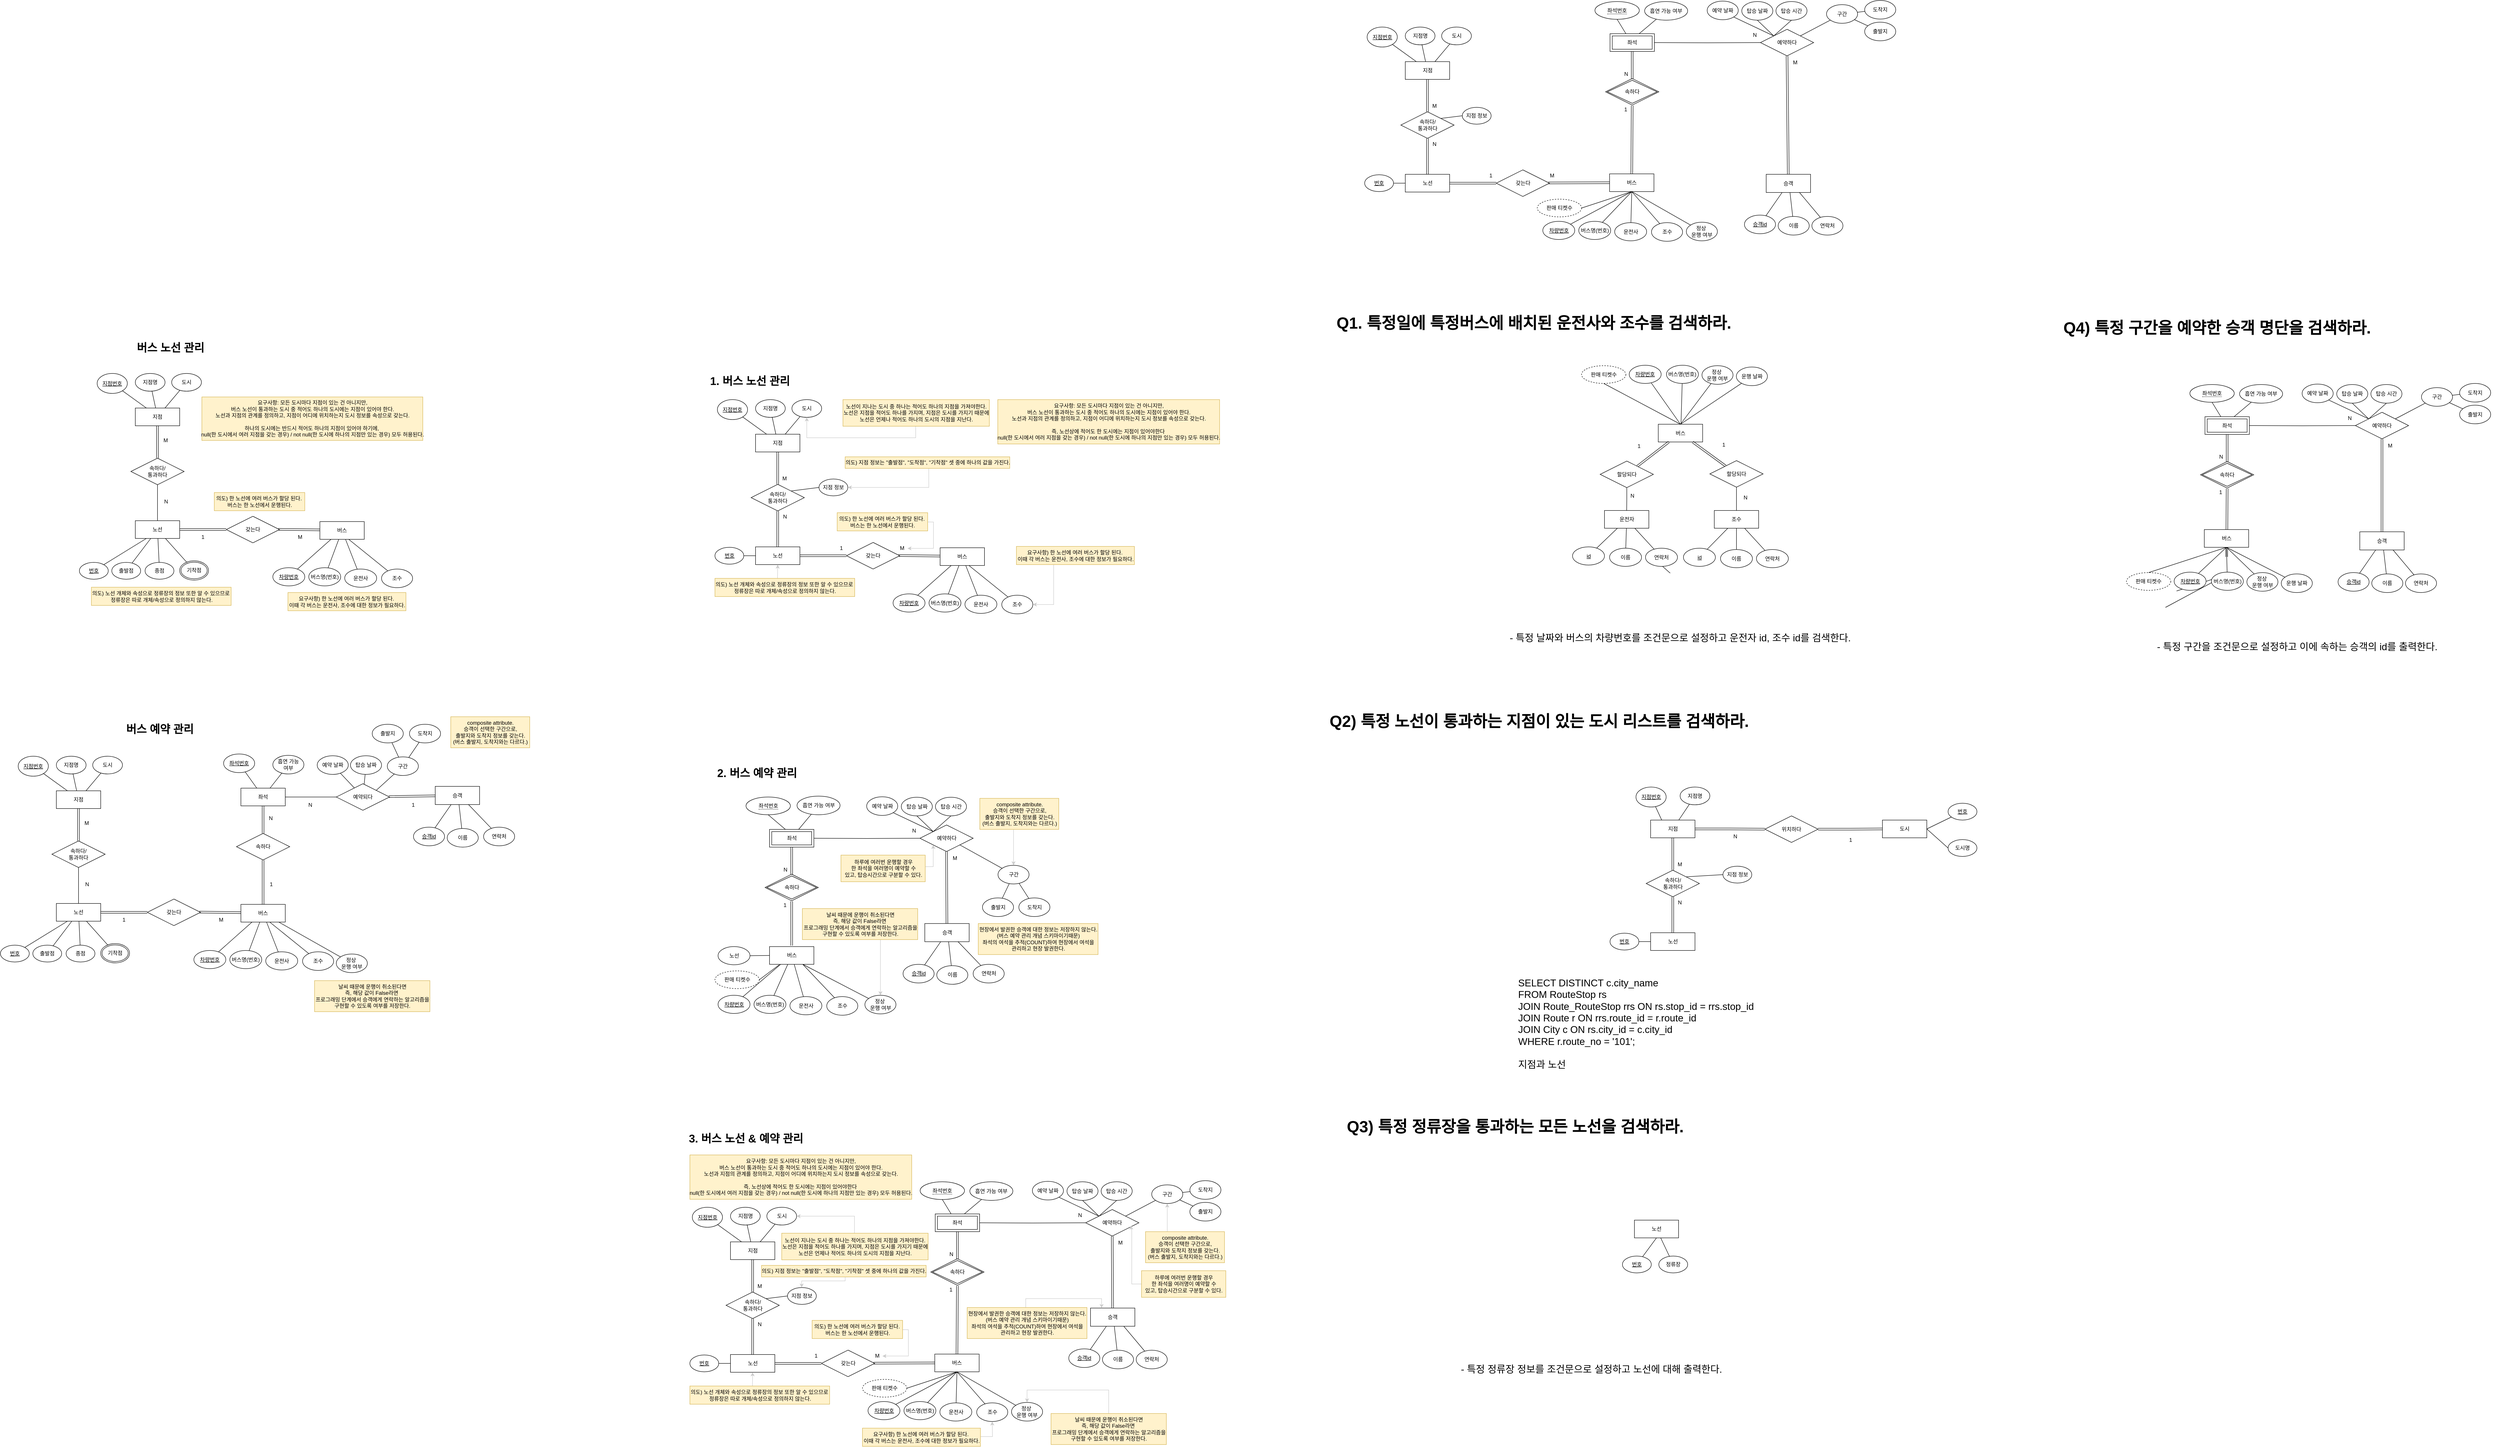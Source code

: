 <mxfile version="24.4.8" type="github">
  <diagram name="페이지-1" id="01PjtBnGj7benBQpnryJ">
    <mxGraphModel dx="2573" dy="2610" grid="0" gridSize="10" guides="1" tooltips="1" connect="1" arrows="1" fold="1" page="1" pageScale="1" pageWidth="1600" pageHeight="900" math="0" shadow="0">
      <root>
        <mxCell id="0" />
        <mxCell id="1" parent="0" />
        <mxCell id="Ytf4gtK0Q_wr9BrQV-4_-4" value="지점" style="whiteSpace=wrap;html=1;align=center;" parent="1" vertex="1">
          <mxGeometry x="520" y="252" width="100" height="40" as="geometry" />
        </mxCell>
        <mxCell id="Ytf4gtK0Q_wr9BrQV-4_-18" value="" style="rounded=0;orthogonalLoop=1;jettySize=auto;html=1;endArrow=none;endFill=0;" parent="1" source="Ytf4gtK0Q_wr9BrQV-4_-17" target="Ytf4gtK0Q_wr9BrQV-4_-4" edge="1">
          <mxGeometry relative="1" as="geometry" />
        </mxCell>
        <mxCell id="Ytf4gtK0Q_wr9BrQV-4_-17" value="도시" style="ellipse;whiteSpace=wrap;html=1;align=center;" parent="1" vertex="1">
          <mxGeometry x="602" y="174" width="67" height="40" as="geometry" />
        </mxCell>
        <mxCell id="Ytf4gtK0Q_wr9BrQV-4_-19" style="rounded=0;orthogonalLoop=1;jettySize=auto;html=1;entryX=0.976;entryY=0.492;entryDx=0;entryDy=0;endArrow=none;endFill=0;exitX=1;exitY=0.5;exitDx=0;exitDy=0;shape=link;entryPerimeter=0;" parent="1" source="Ytf4gtK0Q_wr9BrQV-4_-20" target="Ytf4gtK0Q_wr9BrQV-4_-22" edge="1">
          <mxGeometry relative="1" as="geometry">
            <mxPoint x="663" y="744.692" as="targetPoint" />
            <mxPoint x="663" y="452" as="sourcePoint" />
          </mxGeometry>
        </mxCell>
        <mxCell id="Ytf4gtK0Q_wr9BrQV-4_-20" value="버스" style="whiteSpace=wrap;html=1;align=center;" parent="1" vertex="1">
          <mxGeometry x="936" y="508" width="100" height="40" as="geometry" />
        </mxCell>
        <mxCell id="Ytf4gtK0Q_wr9BrQV-4_-21" value="노선" style="whiteSpace=wrap;html=1;align=center;" parent="1" vertex="1">
          <mxGeometry x="520" y="506" width="100" height="40" as="geometry" />
        </mxCell>
        <mxCell id="Ytf4gtK0Q_wr9BrQV-4_-22" value="갖는다" style="shape=rhombus;perimeter=rhombusPerimeter;whiteSpace=wrap;html=1;align=center;" parent="1" vertex="1">
          <mxGeometry x="725" y="496" width="120" height="60" as="geometry" />
        </mxCell>
        <mxCell id="Ytf4gtK0Q_wr9BrQV-4_-23" style="rounded=0;orthogonalLoop=1;jettySize=auto;html=1;entryX=1;entryY=0.5;entryDx=0;entryDy=0;endArrow=none;endFill=0;exitX=0;exitY=0.5;exitDx=0;exitDy=0;shape=link;" parent="1" source="Ytf4gtK0Q_wr9BrQV-4_-22" target="Ytf4gtK0Q_wr9BrQV-4_-21" edge="1">
          <mxGeometry relative="1" as="geometry">
            <mxPoint x="783" y="498" as="targetPoint" />
            <mxPoint x="783" y="461" as="sourcePoint" />
          </mxGeometry>
        </mxCell>
        <mxCell id="Ytf4gtK0Q_wr9BrQV-4_-26" style="rounded=0;orthogonalLoop=1;jettySize=auto;html=1;endArrow=none;endFill=0;" parent="1" source="Ytf4gtK0Q_wr9BrQV-4_-24" target="Ytf4gtK0Q_wr9BrQV-4_-21" edge="1">
          <mxGeometry relative="1" as="geometry" />
        </mxCell>
        <mxCell id="Ytf4gtK0Q_wr9BrQV-4_-24" value="속하다/&lt;div&gt;통과하다&lt;/div&gt;" style="shape=rhombus;perimeter=rhombusPerimeter;whiteSpace=wrap;html=1;align=center;" parent="1" vertex="1">
          <mxGeometry x="510" y="365" width="120" height="60" as="geometry" />
        </mxCell>
        <mxCell id="Ytf4gtK0Q_wr9BrQV-4_-25" style="rounded=0;orthogonalLoop=1;jettySize=auto;html=1;endArrow=none;endFill=0;entryX=0.5;entryY=0;entryDx=0;entryDy=0;shape=link;" parent="1" source="Ytf4gtK0Q_wr9BrQV-4_-4" target="Ytf4gtK0Q_wr9BrQV-4_-24" edge="1">
          <mxGeometry relative="1" as="geometry" />
        </mxCell>
        <mxCell id="Ytf4gtK0Q_wr9BrQV-4_-36" style="rounded=0;orthogonalLoop=1;jettySize=auto;html=1;endArrow=none;endFill=0;" parent="1" source="Ytf4gtK0Q_wr9BrQV-4_-34" target="Ytf4gtK0Q_wr9BrQV-4_-20" edge="1">
          <mxGeometry relative="1" as="geometry" />
        </mxCell>
        <mxCell id="Ytf4gtK0Q_wr9BrQV-4_-34" value="운전사" style="ellipse;whiteSpace=wrap;html=1;align=center;" parent="1" vertex="1">
          <mxGeometry x="992" y="615" width="72" height="41" as="geometry" />
        </mxCell>
        <mxCell id="Ytf4gtK0Q_wr9BrQV-4_-37" style="rounded=0;orthogonalLoop=1;jettySize=auto;html=1;endArrow=none;endFill=0;" parent="1" source="Ytf4gtK0Q_wr9BrQV-4_-35" edge="1">
          <mxGeometry relative="1" as="geometry">
            <mxPoint x="1001" y="548" as="targetPoint" />
          </mxGeometry>
        </mxCell>
        <mxCell id="Ytf4gtK0Q_wr9BrQV-4_-35" value="조수" style="ellipse;whiteSpace=wrap;html=1;align=center;" parent="1" vertex="1">
          <mxGeometry x="1075" y="615" width="70" height="42" as="geometry" />
        </mxCell>
        <mxCell id="Ytf4gtK0Q_wr9BrQV-4_-46" style="rounded=0;orthogonalLoop=1;jettySize=auto;html=1;endArrow=none;endFill=0;" parent="1" source="Ytf4gtK0Q_wr9BrQV-4_-38" target="Ytf4gtK0Q_wr9BrQV-4_-21" edge="1">
          <mxGeometry relative="1" as="geometry" />
        </mxCell>
        <mxCell id="Ytf4gtK0Q_wr9BrQV-4_-38" value="출발점" style="ellipse;whiteSpace=wrap;html=1;align=center;" parent="1" vertex="1">
          <mxGeometry x="467" y="600" width="65" height="38" as="geometry" />
        </mxCell>
        <mxCell id="Ytf4gtK0Q_wr9BrQV-4_-47" style="rounded=0;orthogonalLoop=1;jettySize=auto;html=1;endArrow=none;endFill=0;" parent="1" source="Ytf4gtK0Q_wr9BrQV-4_-44" target="Ytf4gtK0Q_wr9BrQV-4_-21" edge="1">
          <mxGeometry relative="1" as="geometry" />
        </mxCell>
        <mxCell id="Ytf4gtK0Q_wr9BrQV-4_-44" value="종점" style="ellipse;whiteSpace=wrap;html=1;align=center;" parent="1" vertex="1">
          <mxGeometry x="542" y="600" width="65" height="38" as="geometry" />
        </mxCell>
        <mxCell id="Ytf4gtK0Q_wr9BrQV-4_-48" style="rounded=0;orthogonalLoop=1;jettySize=auto;html=1;endArrow=none;endFill=0;" parent="1" source="Ytf4gtK0Q_wr9BrQV-4_-45" target="Ytf4gtK0Q_wr9BrQV-4_-21" edge="1">
          <mxGeometry relative="1" as="geometry" />
        </mxCell>
        <mxCell id="Ytf4gtK0Q_wr9BrQV-4_-45" value="기착점" style="ellipse;shape=doubleEllipse;margin=3;whiteSpace=wrap;html=1;align=center;" parent="1" vertex="1">
          <mxGeometry x="620" y="596.5" width="65" height="43.5" as="geometry" />
        </mxCell>
        <mxCell id="Ytf4gtK0Q_wr9BrQV-4_-49" value="M" style="text;html=1;align=center;verticalAlign=middle;resizable=0;points=[];autosize=1;strokeColor=none;fillColor=none;" parent="1" vertex="1">
          <mxGeometry x="877" y="530" width="28" height="26" as="geometry" />
        </mxCell>
        <mxCell id="Ytf4gtK0Q_wr9BrQV-4_-50" value="1" style="text;html=1;align=center;verticalAlign=middle;resizable=0;points=[];autosize=1;strokeColor=none;fillColor=none;" parent="1" vertex="1">
          <mxGeometry x="659" y="530" width="25" height="26" as="geometry" />
        </mxCell>
        <mxCell id="Ytf4gtK0Q_wr9BrQV-4_-51" value="요구사항: 모든 도시마다 지점이 있는 건 아니지만,&lt;div&gt;버스 노선이 통과하는 도시 중 적어도 하나의 도시에는 지점이 있어야 한다.&lt;/div&gt;&lt;div&gt;노선과 지점의 관계를 정의하고, 지점이 어디에 위치하는지 도시 정보를 속성으로 갖는다.&lt;/div&gt;&lt;div&gt;&lt;br&gt;&lt;/div&gt;&lt;div&gt;하나의 도시에는 반드시 적어도 하나의 지점이 있어야 하기에,&amp;nbsp;&lt;/div&gt;&lt;div&gt;null(한 도시에서 여러 지점을 갖는 경우) / not null(한 도시에 하나의 지점만 있는 경우) 모두 허용된다.&lt;/div&gt;" style="text;html=1;align=center;verticalAlign=middle;resizable=0;points=[];autosize=1;strokeColor=#d6b656;fillColor=#fff2cc;" parent="1" vertex="1">
          <mxGeometry x="670" y="227" width="498" height="98" as="geometry" />
        </mxCell>
        <mxCell id="Ytf4gtK0Q_wr9BrQV-4_-52" value="의도) 노선 개체와 속성으로 정류장의 정보 또한 알 수 있으므로&amp;nbsp;&lt;div&gt;정류장은 따로 개체/속성으로 정의하지 않는다.&lt;/div&gt;" style="text;html=1;align=center;verticalAlign=middle;resizable=0;points=[];autosize=1;strokeColor=#d6b656;fillColor=#fff2cc;" parent="1" vertex="1">
          <mxGeometry x="421" y="656" width="315" height="41" as="geometry" />
        </mxCell>
        <mxCell id="Ytf4gtK0Q_wr9BrQV-4_-53" value="&lt;font style=&quot;font-size: 25px;&quot;&gt;&lt;b&gt;버스 노선 관리&lt;/b&gt;&lt;/font&gt;" style="text;html=1;align=center;verticalAlign=middle;resizable=0;points=[];autosize=1;strokeColor=none;fillColor=none;" parent="1" vertex="1">
          <mxGeometry x="518" y="94" width="162" height="42" as="geometry" />
        </mxCell>
        <mxCell id="Ytf4gtK0Q_wr9BrQV-4_-56" value="N" style="text;html=1;align=center;verticalAlign=middle;resizable=0;points=[];autosize=1;strokeColor=none;fillColor=none;" parent="1" vertex="1">
          <mxGeometry x="575" y="450" width="27" height="26" as="geometry" />
        </mxCell>
        <mxCell id="Ytf4gtK0Q_wr9BrQV-4_-57" value="M" style="text;html=1;align=center;verticalAlign=middle;resizable=0;points=[];autosize=1;strokeColor=none;fillColor=none;" parent="1" vertex="1">
          <mxGeometry x="574" y="312" width="28" height="26" as="geometry" />
        </mxCell>
        <mxCell id="Ytf4gtK0Q_wr9BrQV-4_-58" value="&lt;font style=&quot;font-size: 25px;&quot;&gt;&lt;b&gt;버스 예약 관리&lt;/b&gt;&lt;/font&gt;" style="text;html=1;align=center;verticalAlign=middle;resizable=0;points=[];autosize=1;strokeColor=none;fillColor=none;" parent="1" vertex="1">
          <mxGeometry x="493.5" y="954" width="162" height="42" as="geometry" />
        </mxCell>
        <mxCell id="POepSHICHF05fKiZu9vz-12" value="요구사항) 한 노선에 여러 버스가 할당 된다.&amp;nbsp;&lt;div&gt;이때 각 버스는 운전사, 조수에 대한 정보가 필요하다.&lt;/div&gt;" style="text;html=1;align=center;verticalAlign=middle;resizable=0;points=[];autosize=1;strokeColor=#d6b656;fillColor=#fff2cc;" parent="1" vertex="1">
          <mxGeometry x="864" y="668" width="266" height="41" as="geometry" />
        </mxCell>
        <mxCell id="POepSHICHF05fKiZu9vz-13" value="의도) 한 노선에 여러 버스가 할당 된다.&amp;nbsp;&lt;div&gt;버스는 한 노선에서 운행된다.&lt;/div&gt;" style="text;html=1;align=center;verticalAlign=middle;resizable=0;points=[];autosize=1;strokeColor=#d6b656;fillColor=#fff2cc;" parent="1" vertex="1">
          <mxGeometry x="698" y="442.5" width="204" height="41" as="geometry" />
        </mxCell>
        <mxCell id="bKZN4RkFKnWUpiIsmanF-2" style="rounded=0;orthogonalLoop=1;jettySize=auto;html=1;entryX=0.25;entryY=1;entryDx=0;entryDy=0;endArrow=none;endFill=0;" parent="1" source="bKZN4RkFKnWUpiIsmanF-1" target="Ytf4gtK0Q_wr9BrQV-4_-21" edge="1">
          <mxGeometry relative="1" as="geometry" />
        </mxCell>
        <mxCell id="bKZN4RkFKnWUpiIsmanF-1" value="&lt;u&gt;번호&lt;/u&gt;" style="ellipse;whiteSpace=wrap;html=1;align=center;" parent="1" vertex="1">
          <mxGeometry x="394" y="600" width="65" height="38" as="geometry" />
        </mxCell>
        <mxCell id="bKZN4RkFKnWUpiIsmanF-6" style="rounded=0;orthogonalLoop=1;jettySize=auto;html=1;entryX=0.25;entryY=0;entryDx=0;entryDy=0;endArrow=none;endFill=0;" parent="1" source="bKZN4RkFKnWUpiIsmanF-3" target="Ytf4gtK0Q_wr9BrQV-4_-4" edge="1">
          <mxGeometry relative="1" as="geometry" />
        </mxCell>
        <mxCell id="bKZN4RkFKnWUpiIsmanF-3" value="&lt;u&gt;지점번호&lt;/u&gt;" style="ellipse;whiteSpace=wrap;html=1;align=center;" parent="1" vertex="1">
          <mxGeometry x="434" y="174" width="68" height="45" as="geometry" />
        </mxCell>
        <mxCell id="bKZN4RkFKnWUpiIsmanF-5" style="rounded=0;orthogonalLoop=1;jettySize=auto;html=1;endArrow=none;endFill=0;" parent="1" source="bKZN4RkFKnWUpiIsmanF-4" target="Ytf4gtK0Q_wr9BrQV-4_-4" edge="1">
          <mxGeometry relative="1" as="geometry" />
        </mxCell>
        <mxCell id="bKZN4RkFKnWUpiIsmanF-4" value="지점명" style="ellipse;whiteSpace=wrap;html=1;align=center;" parent="1" vertex="1">
          <mxGeometry x="520" y="174" width="67" height="40" as="geometry" />
        </mxCell>
        <mxCell id="bKZN4RkFKnWUpiIsmanF-9" style="rounded=0;orthogonalLoop=1;jettySize=auto;html=1;entryX=0.25;entryY=1;entryDx=0;entryDy=0;endArrow=none;endFill=0;" parent="1" source="bKZN4RkFKnWUpiIsmanF-7" target="Ytf4gtK0Q_wr9BrQV-4_-20" edge="1">
          <mxGeometry relative="1" as="geometry" />
        </mxCell>
        <mxCell id="bKZN4RkFKnWUpiIsmanF-7" value="&lt;u&gt;차량번호&lt;/u&gt;" style="ellipse;whiteSpace=wrap;html=1;align=center;" parent="1" vertex="1">
          <mxGeometry x="830" y="612" width="72" height="41" as="geometry" />
        </mxCell>
        <mxCell id="bKZN4RkFKnWUpiIsmanF-10" style="rounded=0;orthogonalLoop=1;jettySize=auto;html=1;endArrow=none;endFill=0;" parent="1" source="bKZN4RkFKnWUpiIsmanF-8" target="Ytf4gtK0Q_wr9BrQV-4_-20" edge="1">
          <mxGeometry relative="1" as="geometry" />
        </mxCell>
        <mxCell id="bKZN4RkFKnWUpiIsmanF-8" value="버스명(번호)" style="ellipse;whiteSpace=wrap;html=1;align=center;" parent="1" vertex="1">
          <mxGeometry x="911" y="612" width="72" height="41" as="geometry" />
        </mxCell>
        <mxCell id="bKZN4RkFKnWUpiIsmanF-11" value="지점" style="whiteSpace=wrap;html=1;align=center;" parent="1" vertex="1">
          <mxGeometry x="342" y="1115" width="100" height="40" as="geometry" />
        </mxCell>
        <mxCell id="bKZN4RkFKnWUpiIsmanF-12" value="" style="rounded=0;orthogonalLoop=1;jettySize=auto;html=1;endArrow=none;endFill=0;" parent="1" source="bKZN4RkFKnWUpiIsmanF-13" target="bKZN4RkFKnWUpiIsmanF-11" edge="1">
          <mxGeometry relative="1" as="geometry" />
        </mxCell>
        <mxCell id="bKZN4RkFKnWUpiIsmanF-13" value="도시" style="ellipse;whiteSpace=wrap;html=1;align=center;" parent="1" vertex="1">
          <mxGeometry x="424" y="1037" width="67" height="40" as="geometry" />
        </mxCell>
        <mxCell id="bKZN4RkFKnWUpiIsmanF-14" style="rounded=0;orthogonalLoop=1;jettySize=auto;html=1;entryX=0.976;entryY=0.492;entryDx=0;entryDy=0;endArrow=none;endFill=0;exitX=1;exitY=0.5;exitDx=0;exitDy=0;shape=link;entryPerimeter=0;" parent="1" source="bKZN4RkFKnWUpiIsmanF-15" target="bKZN4RkFKnWUpiIsmanF-17" edge="1">
          <mxGeometry relative="1" as="geometry">
            <mxPoint x="485" y="1607.692" as="targetPoint" />
            <mxPoint x="485" y="1315" as="sourcePoint" />
          </mxGeometry>
        </mxCell>
        <mxCell id="bKZN4RkFKnWUpiIsmanF-53" style="rounded=0;orthogonalLoop=1;jettySize=auto;html=1;endArrow=none;endFill=0;" parent="1" source="bKZN4RkFKnWUpiIsmanF-15" target="bKZN4RkFKnWUpiIsmanF-52" edge="1">
          <mxGeometry relative="1" as="geometry" />
        </mxCell>
        <mxCell id="bKZN4RkFKnWUpiIsmanF-15" value="버스" style="whiteSpace=wrap;html=1;align=center;" parent="1" vertex="1">
          <mxGeometry x="758" y="1371" width="100" height="40" as="geometry" />
        </mxCell>
        <mxCell id="bKZN4RkFKnWUpiIsmanF-16" value="노선" style="whiteSpace=wrap;html=1;align=center;" parent="1" vertex="1">
          <mxGeometry x="342" y="1369" width="100" height="40" as="geometry" />
        </mxCell>
        <mxCell id="bKZN4RkFKnWUpiIsmanF-17" value="갖는다" style="shape=rhombus;perimeter=rhombusPerimeter;whiteSpace=wrap;html=1;align=center;" parent="1" vertex="1">
          <mxGeometry x="547" y="1359" width="120" height="60" as="geometry" />
        </mxCell>
        <mxCell id="bKZN4RkFKnWUpiIsmanF-18" style="rounded=0;orthogonalLoop=1;jettySize=auto;html=1;entryX=1;entryY=0.5;entryDx=0;entryDy=0;endArrow=none;endFill=0;exitX=0;exitY=0.5;exitDx=0;exitDy=0;shape=link;" parent="1" source="bKZN4RkFKnWUpiIsmanF-17" target="bKZN4RkFKnWUpiIsmanF-16" edge="1">
          <mxGeometry relative="1" as="geometry">
            <mxPoint x="605" y="1361" as="targetPoint" />
            <mxPoint x="605" y="1324" as="sourcePoint" />
          </mxGeometry>
        </mxCell>
        <mxCell id="bKZN4RkFKnWUpiIsmanF-19" style="rounded=0;orthogonalLoop=1;jettySize=auto;html=1;endArrow=none;endFill=0;" parent="1" source="bKZN4RkFKnWUpiIsmanF-20" target="bKZN4RkFKnWUpiIsmanF-16" edge="1">
          <mxGeometry relative="1" as="geometry" />
        </mxCell>
        <mxCell id="bKZN4RkFKnWUpiIsmanF-20" value="속하다/&lt;div&gt;통과하다&lt;/div&gt;" style="shape=rhombus;perimeter=rhombusPerimeter;whiteSpace=wrap;html=1;align=center;" parent="1" vertex="1">
          <mxGeometry x="332" y="1228" width="120" height="60" as="geometry" />
        </mxCell>
        <mxCell id="bKZN4RkFKnWUpiIsmanF-21" style="rounded=0;orthogonalLoop=1;jettySize=auto;html=1;endArrow=none;endFill=0;entryX=0.5;entryY=0;entryDx=0;entryDy=0;shape=link;" parent="1" source="bKZN4RkFKnWUpiIsmanF-11" target="bKZN4RkFKnWUpiIsmanF-20" edge="1">
          <mxGeometry relative="1" as="geometry" />
        </mxCell>
        <mxCell id="bKZN4RkFKnWUpiIsmanF-22" style="rounded=0;orthogonalLoop=1;jettySize=auto;html=1;endArrow=none;endFill=0;" parent="1" source="bKZN4RkFKnWUpiIsmanF-23" target="bKZN4RkFKnWUpiIsmanF-15" edge="1">
          <mxGeometry relative="1" as="geometry" />
        </mxCell>
        <mxCell id="bKZN4RkFKnWUpiIsmanF-23" value="운전사" style="ellipse;whiteSpace=wrap;html=1;align=center;" parent="1" vertex="1">
          <mxGeometry x="814" y="1478" width="72" height="41" as="geometry" />
        </mxCell>
        <mxCell id="bKZN4RkFKnWUpiIsmanF-24" style="rounded=0;orthogonalLoop=1;jettySize=auto;html=1;endArrow=none;endFill=0;" parent="1" source="bKZN4RkFKnWUpiIsmanF-25" edge="1">
          <mxGeometry relative="1" as="geometry">
            <mxPoint x="823" y="1411" as="targetPoint" />
          </mxGeometry>
        </mxCell>
        <mxCell id="bKZN4RkFKnWUpiIsmanF-25" value="조수" style="ellipse;whiteSpace=wrap;html=1;align=center;" parent="1" vertex="1">
          <mxGeometry x="897" y="1478" width="70" height="42" as="geometry" />
        </mxCell>
        <mxCell id="bKZN4RkFKnWUpiIsmanF-26" style="rounded=0;orthogonalLoop=1;jettySize=auto;html=1;endArrow=none;endFill=0;" parent="1" source="bKZN4RkFKnWUpiIsmanF-27" target="bKZN4RkFKnWUpiIsmanF-16" edge="1">
          <mxGeometry relative="1" as="geometry" />
        </mxCell>
        <mxCell id="bKZN4RkFKnWUpiIsmanF-27" value="출발점" style="ellipse;whiteSpace=wrap;html=1;align=center;" parent="1" vertex="1">
          <mxGeometry x="289" y="1463" width="65" height="38" as="geometry" />
        </mxCell>
        <mxCell id="bKZN4RkFKnWUpiIsmanF-28" style="rounded=0;orthogonalLoop=1;jettySize=auto;html=1;endArrow=none;endFill=0;" parent="1" source="bKZN4RkFKnWUpiIsmanF-29" target="bKZN4RkFKnWUpiIsmanF-16" edge="1">
          <mxGeometry relative="1" as="geometry" />
        </mxCell>
        <mxCell id="bKZN4RkFKnWUpiIsmanF-29" value="종점" style="ellipse;whiteSpace=wrap;html=1;align=center;" parent="1" vertex="1">
          <mxGeometry x="364" y="1463" width="65" height="38" as="geometry" />
        </mxCell>
        <mxCell id="bKZN4RkFKnWUpiIsmanF-30" style="rounded=0;orthogonalLoop=1;jettySize=auto;html=1;endArrow=none;endFill=0;" parent="1" source="bKZN4RkFKnWUpiIsmanF-31" target="bKZN4RkFKnWUpiIsmanF-16" edge="1">
          <mxGeometry relative="1" as="geometry" />
        </mxCell>
        <mxCell id="bKZN4RkFKnWUpiIsmanF-31" value="기착점" style="ellipse;shape=doubleEllipse;margin=3;whiteSpace=wrap;html=1;align=center;" parent="1" vertex="1">
          <mxGeometry x="442" y="1459.5" width="65" height="43.5" as="geometry" />
        </mxCell>
        <mxCell id="bKZN4RkFKnWUpiIsmanF-32" value="M" style="text;html=1;align=center;verticalAlign=middle;resizable=0;points=[];autosize=1;strokeColor=none;fillColor=none;" parent="1" vertex="1">
          <mxGeometry x="699" y="1393" width="28" height="26" as="geometry" />
        </mxCell>
        <mxCell id="bKZN4RkFKnWUpiIsmanF-33" value="1" style="text;html=1;align=center;verticalAlign=middle;resizable=0;points=[];autosize=1;strokeColor=none;fillColor=none;" parent="1" vertex="1">
          <mxGeometry x="481" y="1393" width="25" height="26" as="geometry" />
        </mxCell>
        <mxCell id="bKZN4RkFKnWUpiIsmanF-36" value="N" style="text;html=1;align=center;verticalAlign=middle;resizable=0;points=[];autosize=1;strokeColor=none;fillColor=none;" parent="1" vertex="1">
          <mxGeometry x="397" y="1313" width="27" height="26" as="geometry" />
        </mxCell>
        <mxCell id="bKZN4RkFKnWUpiIsmanF-37" value="M" style="text;html=1;align=center;verticalAlign=middle;resizable=0;points=[];autosize=1;strokeColor=none;fillColor=none;" parent="1" vertex="1">
          <mxGeometry x="396" y="1175" width="28" height="26" as="geometry" />
        </mxCell>
        <mxCell id="bKZN4RkFKnWUpiIsmanF-40" style="rounded=0;orthogonalLoop=1;jettySize=auto;html=1;entryX=0.25;entryY=1;entryDx=0;entryDy=0;endArrow=none;endFill=0;" parent="1" source="bKZN4RkFKnWUpiIsmanF-41" target="bKZN4RkFKnWUpiIsmanF-16" edge="1">
          <mxGeometry relative="1" as="geometry" />
        </mxCell>
        <mxCell id="bKZN4RkFKnWUpiIsmanF-41" value="&lt;u&gt;번호&lt;/u&gt;" style="ellipse;whiteSpace=wrap;html=1;align=center;" parent="1" vertex="1">
          <mxGeometry x="216" y="1463" width="65" height="38" as="geometry" />
        </mxCell>
        <mxCell id="bKZN4RkFKnWUpiIsmanF-42" style="rounded=0;orthogonalLoop=1;jettySize=auto;html=1;entryX=0.25;entryY=0;entryDx=0;entryDy=0;endArrow=none;endFill=0;" parent="1" source="bKZN4RkFKnWUpiIsmanF-43" target="bKZN4RkFKnWUpiIsmanF-11" edge="1">
          <mxGeometry relative="1" as="geometry" />
        </mxCell>
        <mxCell id="bKZN4RkFKnWUpiIsmanF-43" value="&lt;u&gt;지점번호&lt;/u&gt;" style="ellipse;whiteSpace=wrap;html=1;align=center;" parent="1" vertex="1">
          <mxGeometry x="256" y="1037" width="68" height="45" as="geometry" />
        </mxCell>
        <mxCell id="bKZN4RkFKnWUpiIsmanF-44" style="rounded=0;orthogonalLoop=1;jettySize=auto;html=1;endArrow=none;endFill=0;" parent="1" source="bKZN4RkFKnWUpiIsmanF-45" target="bKZN4RkFKnWUpiIsmanF-11" edge="1">
          <mxGeometry relative="1" as="geometry" />
        </mxCell>
        <mxCell id="bKZN4RkFKnWUpiIsmanF-45" value="지점명" style="ellipse;whiteSpace=wrap;html=1;align=center;" parent="1" vertex="1">
          <mxGeometry x="342" y="1037" width="67" height="40" as="geometry" />
        </mxCell>
        <mxCell id="bKZN4RkFKnWUpiIsmanF-46" style="rounded=0;orthogonalLoop=1;jettySize=auto;html=1;entryX=0.25;entryY=1;entryDx=0;entryDy=0;endArrow=none;endFill=0;" parent="1" source="bKZN4RkFKnWUpiIsmanF-47" target="bKZN4RkFKnWUpiIsmanF-15" edge="1">
          <mxGeometry relative="1" as="geometry" />
        </mxCell>
        <mxCell id="bKZN4RkFKnWUpiIsmanF-47" value="&lt;u&gt;차량번호&lt;/u&gt;" style="ellipse;whiteSpace=wrap;html=1;align=center;" parent="1" vertex="1">
          <mxGeometry x="652" y="1475" width="72" height="41" as="geometry" />
        </mxCell>
        <mxCell id="bKZN4RkFKnWUpiIsmanF-48" style="rounded=0;orthogonalLoop=1;jettySize=auto;html=1;endArrow=none;endFill=0;" parent="1" source="bKZN4RkFKnWUpiIsmanF-49" target="bKZN4RkFKnWUpiIsmanF-15" edge="1">
          <mxGeometry relative="1" as="geometry" />
        </mxCell>
        <mxCell id="bKZN4RkFKnWUpiIsmanF-49" value="버스명(번호)" style="ellipse;whiteSpace=wrap;html=1;align=center;" parent="1" vertex="1">
          <mxGeometry x="733" y="1475" width="72" height="41" as="geometry" />
        </mxCell>
        <mxCell id="bKZN4RkFKnWUpiIsmanF-54" style="rounded=0;orthogonalLoop=1;jettySize=auto;html=1;endArrow=none;endFill=0;shape=link;" parent="1" source="bKZN4RkFKnWUpiIsmanF-50" target="bKZN4RkFKnWUpiIsmanF-51" edge="1">
          <mxGeometry relative="1" as="geometry" />
        </mxCell>
        <mxCell id="bKZN4RkFKnWUpiIsmanF-65" value="" style="edgeStyle=orthogonalEdgeStyle;rounded=0;orthogonalLoop=1;jettySize=auto;html=1;endArrow=none;endFill=0;exitX=1;exitY=0.5;exitDx=0;exitDy=0;" parent="1" source="bKZN4RkFKnWUpiIsmanF-50" target="bKZN4RkFKnWUpiIsmanF-64" edge="1">
          <mxGeometry relative="1" as="geometry">
            <mxPoint x="924" y="1128" as="sourcePoint" />
          </mxGeometry>
        </mxCell>
        <mxCell id="bKZN4RkFKnWUpiIsmanF-50" value="좌석" style="whiteSpace=wrap;html=1;align=center;" parent="1" vertex="1">
          <mxGeometry x="758" y="1109" width="100" height="40" as="geometry" />
        </mxCell>
        <mxCell id="bKZN4RkFKnWUpiIsmanF-51" value="속하다" style="shape=rhombus;perimeter=rhombusPerimeter;whiteSpace=wrap;html=1;align=center;" parent="1" vertex="1">
          <mxGeometry x="748" y="1211" width="120" height="60" as="geometry" />
        </mxCell>
        <mxCell id="bKZN4RkFKnWUpiIsmanF-52" value="정상&amp;nbsp;&lt;div&gt;운행 여부&lt;/div&gt;" style="ellipse;whiteSpace=wrap;html=1;align=center;" parent="1" vertex="1">
          <mxGeometry x="973" y="1483" width="70" height="42" as="geometry" />
        </mxCell>
        <mxCell id="bKZN4RkFKnWUpiIsmanF-55" style="rounded=0;orthogonalLoop=1;jettySize=auto;html=1;endArrow=none;endFill=0;exitX=0.5;exitY=1;exitDx=0;exitDy=0;entryX=0.5;entryY=0;entryDx=0;entryDy=0;shape=link;" parent="1" source="bKZN4RkFKnWUpiIsmanF-51" target="bKZN4RkFKnWUpiIsmanF-15" edge="1">
          <mxGeometry relative="1" as="geometry">
            <mxPoint x="818" y="1159" as="sourcePoint" />
            <mxPoint x="818" y="1221" as="targetPoint" />
          </mxGeometry>
        </mxCell>
        <mxCell id="bKZN4RkFKnWUpiIsmanF-56" value="N" style="text;html=1;align=center;verticalAlign=middle;resizable=0;points=[];autosize=1;strokeColor=none;fillColor=none;" parent="1" vertex="1">
          <mxGeometry x="811" y="1164" width="27" height="26" as="geometry" />
        </mxCell>
        <mxCell id="bKZN4RkFKnWUpiIsmanF-57" value="1" style="text;html=1;align=center;verticalAlign=middle;resizable=0;points=[];autosize=1;strokeColor=none;fillColor=none;" parent="1" vertex="1">
          <mxGeometry x="813" y="1313" width="25" height="26" as="geometry" />
        </mxCell>
        <mxCell id="bKZN4RkFKnWUpiIsmanF-61" style="rounded=0;orthogonalLoop=1;jettySize=auto;html=1;endArrow=none;endFill=0;" parent="1" source="bKZN4RkFKnWUpiIsmanF-58" target="bKZN4RkFKnWUpiIsmanF-50" edge="1">
          <mxGeometry relative="1" as="geometry" />
        </mxCell>
        <mxCell id="bKZN4RkFKnWUpiIsmanF-58" value="흡연 가능&lt;div&gt;여부&lt;/div&gt;" style="ellipse;whiteSpace=wrap;html=1;align=center;" parent="1" vertex="1">
          <mxGeometry x="830" y="1035" width="70" height="42" as="geometry" />
        </mxCell>
        <mxCell id="bKZN4RkFKnWUpiIsmanF-60" style="rounded=0;orthogonalLoop=1;jettySize=auto;html=1;endArrow=none;endFill=0;" parent="1" source="bKZN4RkFKnWUpiIsmanF-59" target="bKZN4RkFKnWUpiIsmanF-50" edge="1">
          <mxGeometry relative="1" as="geometry" />
        </mxCell>
        <mxCell id="bKZN4RkFKnWUpiIsmanF-59" value="&lt;u&gt;좌석번호&lt;/u&gt;" style="ellipse;whiteSpace=wrap;html=1;align=center;" parent="1" vertex="1">
          <mxGeometry x="719" y="1032" width="70" height="42" as="geometry" />
        </mxCell>
        <mxCell id="bKZN4RkFKnWUpiIsmanF-62" value="날씨 때문에 운행이 취소된다면&lt;div&gt;즉, 해당 값이 False라면&amp;nbsp;&lt;/div&gt;&lt;div&gt;프로그래밍 단계에서 승객에게 연락하는 알고리즘을&lt;/div&gt;&lt;div&gt;구현할 수 있도록 여부를 저장한다.&lt;/div&gt;" style="text;html=1;align=center;verticalAlign=middle;resizable=0;points=[];autosize=1;strokeColor=#d6b656;fillColor=#fff2cc;" parent="1" vertex="1">
          <mxGeometry x="924" y="1543" width="260" height="70" as="geometry" />
        </mxCell>
        <mxCell id="bKZN4RkFKnWUpiIsmanF-64" value="예약되다" style="shape=rhombus;perimeter=rhombusPerimeter;whiteSpace=wrap;html=1;align=center;" parent="1" vertex="1">
          <mxGeometry x="973" y="1099" width="120" height="60" as="geometry" />
        </mxCell>
        <mxCell id="bKZN4RkFKnWUpiIsmanF-67" value="" style="rounded=0;orthogonalLoop=1;jettySize=auto;html=1;shape=link;" parent="1" source="bKZN4RkFKnWUpiIsmanF-66" target="bKZN4RkFKnWUpiIsmanF-64" edge="1">
          <mxGeometry relative="1" as="geometry" />
        </mxCell>
        <mxCell id="bKZN4RkFKnWUpiIsmanF-66" value="승객" style="whiteSpace=wrap;html=1;align=center;" parent="1" vertex="1">
          <mxGeometry x="1196" y="1105" width="100" height="41" as="geometry" />
        </mxCell>
        <mxCell id="bKZN4RkFKnWUpiIsmanF-68" value="1" style="text;html=1;align=center;verticalAlign=middle;resizable=0;points=[];autosize=1;strokeColor=none;fillColor=none;" parent="1" vertex="1">
          <mxGeometry x="1133" y="1134" width="25" height="26" as="geometry" />
        </mxCell>
        <mxCell id="bKZN4RkFKnWUpiIsmanF-69" value="N" style="text;html=1;align=center;verticalAlign=middle;resizable=0;points=[];autosize=1;strokeColor=none;fillColor=none;" parent="1" vertex="1">
          <mxGeometry x="900" y="1134" width="27" height="26" as="geometry" />
        </mxCell>
        <mxCell id="bKZN4RkFKnWUpiIsmanF-74" style="rounded=0;orthogonalLoop=1;jettySize=auto;html=1;endArrow=none;endFill=0;" parent="1" source="bKZN4RkFKnWUpiIsmanF-70" target="bKZN4RkFKnWUpiIsmanF-66" edge="1">
          <mxGeometry relative="1" as="geometry" />
        </mxCell>
        <mxCell id="bKZN4RkFKnWUpiIsmanF-70" value="&lt;u&gt;승객id&lt;/u&gt;" style="ellipse;whiteSpace=wrap;html=1;align=center;" parent="1" vertex="1">
          <mxGeometry x="1147" y="1197" width="70" height="42" as="geometry" />
        </mxCell>
        <mxCell id="bKZN4RkFKnWUpiIsmanF-71" value="이름" style="ellipse;whiteSpace=wrap;html=1;align=center;" parent="1" vertex="1">
          <mxGeometry x="1223" y="1200" width="70" height="42" as="geometry" />
        </mxCell>
        <mxCell id="bKZN4RkFKnWUpiIsmanF-76" style="rounded=0;orthogonalLoop=1;jettySize=auto;html=1;entryX=0.75;entryY=1;entryDx=0;entryDy=0;endArrow=none;endFill=0;" parent="1" source="bKZN4RkFKnWUpiIsmanF-72" target="bKZN4RkFKnWUpiIsmanF-66" edge="1">
          <mxGeometry relative="1" as="geometry" />
        </mxCell>
        <mxCell id="bKZN4RkFKnWUpiIsmanF-72" value="연락처" style="ellipse;whiteSpace=wrap;html=1;align=center;" parent="1" vertex="1">
          <mxGeometry x="1305" y="1197" width="70" height="42" as="geometry" />
        </mxCell>
        <mxCell id="bKZN4RkFKnWUpiIsmanF-82" style="rounded=0;orthogonalLoop=1;jettySize=auto;html=1;endArrow=none;endFill=0;" parent="1" source="bKZN4RkFKnWUpiIsmanF-73" target="bKZN4RkFKnWUpiIsmanF-64" edge="1">
          <mxGeometry relative="1" as="geometry" />
        </mxCell>
        <mxCell id="bKZN4RkFKnWUpiIsmanF-73" value="예약 날짜" style="ellipse;whiteSpace=wrap;html=1;align=center;" parent="1" vertex="1">
          <mxGeometry x="930" y="1036" width="70" height="42" as="geometry" />
        </mxCell>
        <mxCell id="bKZN4RkFKnWUpiIsmanF-75" style="rounded=0;orthogonalLoop=1;jettySize=auto;html=1;endArrow=none;endFill=0;entryX=0.536;entryY=0.994;entryDx=0;entryDy=0;entryPerimeter=0;" parent="1" source="bKZN4RkFKnWUpiIsmanF-71" target="bKZN4RkFKnWUpiIsmanF-66" edge="1">
          <mxGeometry relative="1" as="geometry">
            <mxPoint x="1205" y="1209" as="sourcePoint" />
            <mxPoint x="1242" y="1156" as="targetPoint" />
          </mxGeometry>
        </mxCell>
        <mxCell id="bKZN4RkFKnWUpiIsmanF-83" style="rounded=0;orthogonalLoop=1;jettySize=auto;html=1;endArrow=none;endFill=0;" parent="1" source="bKZN4RkFKnWUpiIsmanF-78" target="bKZN4RkFKnWUpiIsmanF-64" edge="1">
          <mxGeometry relative="1" as="geometry" />
        </mxCell>
        <mxCell id="bKZN4RkFKnWUpiIsmanF-78" value="탑승 날짜" style="ellipse;whiteSpace=wrap;html=1;align=center;" parent="1" vertex="1">
          <mxGeometry x="1005" y="1036" width="70" height="42" as="geometry" />
        </mxCell>
        <mxCell id="bKZN4RkFKnWUpiIsmanF-86" style="rounded=0;orthogonalLoop=1;jettySize=auto;html=1;entryX=1;entryY=0;entryDx=0;entryDy=0;endArrow=none;endFill=0;" parent="1" source="bKZN4RkFKnWUpiIsmanF-84" target="bKZN4RkFKnWUpiIsmanF-64" edge="1">
          <mxGeometry relative="1" as="geometry" />
        </mxCell>
        <mxCell id="bKZN4RkFKnWUpiIsmanF-84" value="구간" style="ellipse;whiteSpace=wrap;html=1;align=center;" parent="1" vertex="1">
          <mxGeometry x="1088" y="1038.5" width="70" height="42" as="geometry" />
        </mxCell>
        <mxCell id="bKZN4RkFKnWUpiIsmanF-91" style="rounded=0;orthogonalLoop=1;jettySize=auto;html=1;endArrow=none;endFill=0;" parent="1" source="bKZN4RkFKnWUpiIsmanF-87" target="bKZN4RkFKnWUpiIsmanF-84" edge="1">
          <mxGeometry relative="1" as="geometry" />
        </mxCell>
        <mxCell id="bKZN4RkFKnWUpiIsmanF-87" value="출발지" style="ellipse;whiteSpace=wrap;html=1;align=center;" parent="1" vertex="1">
          <mxGeometry x="1054" y="965" width="70" height="42" as="geometry" />
        </mxCell>
        <mxCell id="bKZN4RkFKnWUpiIsmanF-92" style="rounded=0;orthogonalLoop=1;jettySize=auto;html=1;endArrow=none;endFill=0;" parent="1" source="bKZN4RkFKnWUpiIsmanF-88" target="bKZN4RkFKnWUpiIsmanF-84" edge="1">
          <mxGeometry relative="1" as="geometry" />
        </mxCell>
        <mxCell id="bKZN4RkFKnWUpiIsmanF-88" value="도착지" style="ellipse;whiteSpace=wrap;html=1;align=center;" parent="1" vertex="1">
          <mxGeometry x="1138" y="965" width="70" height="42" as="geometry" />
        </mxCell>
        <mxCell id="bKZN4RkFKnWUpiIsmanF-93" value="composite attribute.&lt;div&gt;승객이 선택한 구간으로,&lt;/div&gt;&lt;div&gt;출발지와 도착지 정보를 갖는다.&lt;/div&gt;&lt;div&gt;(버스 출발지, 도착지와는 다르다.)&lt;/div&gt;" style="text;html=1;align=center;verticalAlign=middle;resizable=0;points=[];autosize=1;strokeColor=#d6b656;fillColor=#fff2cc;" parent="1" vertex="1">
          <mxGeometry x="1231" y="948" width="178" height="70" as="geometry" />
        </mxCell>
        <mxCell id="i-vp59mREWdrOr8WjRmy-1" value="지점" style="whiteSpace=wrap;html=1;align=center;" vertex="1" parent="1">
          <mxGeometry x="1918" y="311" width="100" height="40" as="geometry" />
        </mxCell>
        <mxCell id="i-vp59mREWdrOr8WjRmy-2" value="" style="rounded=0;orthogonalLoop=1;jettySize=auto;html=1;endArrow=none;endFill=0;" edge="1" parent="1" source="i-vp59mREWdrOr8WjRmy-3" target="i-vp59mREWdrOr8WjRmy-1">
          <mxGeometry relative="1" as="geometry" />
        </mxCell>
        <mxCell id="i-vp59mREWdrOr8WjRmy-3" value="도시" style="ellipse;whiteSpace=wrap;html=1;align=center;" vertex="1" parent="1">
          <mxGeometry x="2000" y="233" width="67" height="40" as="geometry" />
        </mxCell>
        <mxCell id="i-vp59mREWdrOr8WjRmy-4" style="rounded=0;orthogonalLoop=1;jettySize=auto;html=1;entryX=0.976;entryY=0.492;entryDx=0;entryDy=0;endArrow=none;endFill=0;exitX=1;exitY=0.5;exitDx=0;exitDy=0;shape=link;entryPerimeter=0;" edge="1" parent="1" source="i-vp59mREWdrOr8WjRmy-5" target="i-vp59mREWdrOr8WjRmy-7">
          <mxGeometry relative="1" as="geometry">
            <mxPoint x="2061" y="803.692" as="targetPoint" />
            <mxPoint x="2061" y="511" as="sourcePoint" />
          </mxGeometry>
        </mxCell>
        <mxCell id="i-vp59mREWdrOr8WjRmy-5" value="버스" style="whiteSpace=wrap;html=1;align=center;" vertex="1" parent="1">
          <mxGeometry x="2334" y="567" width="100" height="40" as="geometry" />
        </mxCell>
        <mxCell id="i-vp59mREWdrOr8WjRmy-6" value="노선" style="whiteSpace=wrap;html=1;align=center;" vertex="1" parent="1">
          <mxGeometry x="1918" y="565" width="100" height="40" as="geometry" />
        </mxCell>
        <mxCell id="i-vp59mREWdrOr8WjRmy-7" value="갖는다" style="shape=rhombus;perimeter=rhombusPerimeter;whiteSpace=wrap;html=1;align=center;" vertex="1" parent="1">
          <mxGeometry x="2123" y="555" width="120" height="60" as="geometry" />
        </mxCell>
        <mxCell id="i-vp59mREWdrOr8WjRmy-8" style="rounded=0;orthogonalLoop=1;jettySize=auto;html=1;entryX=1;entryY=0.5;entryDx=0;entryDy=0;endArrow=none;endFill=0;exitX=0;exitY=0.5;exitDx=0;exitDy=0;shape=link;" edge="1" parent="1" source="i-vp59mREWdrOr8WjRmy-7" target="i-vp59mREWdrOr8WjRmy-6">
          <mxGeometry relative="1" as="geometry">
            <mxPoint x="2181" y="557" as="targetPoint" />
            <mxPoint x="2181" y="520" as="sourcePoint" />
          </mxGeometry>
        </mxCell>
        <mxCell id="i-vp59mREWdrOr8WjRmy-9" style="rounded=0;orthogonalLoop=1;jettySize=auto;html=1;endArrow=none;endFill=0;shape=link;" edge="1" parent="1" source="i-vp59mREWdrOr8WjRmy-10" target="i-vp59mREWdrOr8WjRmy-6">
          <mxGeometry relative="1" as="geometry" />
        </mxCell>
        <mxCell id="i-vp59mREWdrOr8WjRmy-10" value="속하다/&lt;div&gt;통과하다&lt;/div&gt;" style="shape=rhombus;perimeter=rhombusPerimeter;whiteSpace=wrap;html=1;align=center;" vertex="1" parent="1">
          <mxGeometry x="1908" y="424" width="120" height="60" as="geometry" />
        </mxCell>
        <mxCell id="i-vp59mREWdrOr8WjRmy-11" style="rounded=0;orthogonalLoop=1;jettySize=auto;html=1;endArrow=none;endFill=0;" edge="1" parent="1" source="i-vp59mREWdrOr8WjRmy-12" target="i-vp59mREWdrOr8WjRmy-5">
          <mxGeometry relative="1" as="geometry" />
        </mxCell>
        <mxCell id="i-vp59mREWdrOr8WjRmy-12" value="운전사" style="ellipse;whiteSpace=wrap;html=1;align=center;" vertex="1" parent="1">
          <mxGeometry x="2390" y="674" width="72" height="41" as="geometry" />
        </mxCell>
        <mxCell id="i-vp59mREWdrOr8WjRmy-13" style="rounded=0;orthogonalLoop=1;jettySize=auto;html=1;endArrow=none;endFill=0;" edge="1" parent="1" source="i-vp59mREWdrOr8WjRmy-14">
          <mxGeometry relative="1" as="geometry">
            <mxPoint x="2399" y="607" as="targetPoint" />
          </mxGeometry>
        </mxCell>
        <mxCell id="i-vp59mREWdrOr8WjRmy-14" value="조수" style="ellipse;whiteSpace=wrap;html=1;align=center;" vertex="1" parent="1">
          <mxGeometry x="2473" y="674" width="70" height="42" as="geometry" />
        </mxCell>
        <mxCell id="i-vp59mREWdrOr8WjRmy-15" value="M" style="text;html=1;align=center;verticalAlign=middle;resizable=0;points=[];autosize=1;strokeColor=none;fillColor=none;" vertex="1" parent="1">
          <mxGeometry x="2234" y="555" width="28" height="26" as="geometry" />
        </mxCell>
        <mxCell id="i-vp59mREWdrOr8WjRmy-16" value="1" style="text;html=1;align=center;verticalAlign=middle;resizable=0;points=[];autosize=1;strokeColor=none;fillColor=none;" vertex="1" parent="1">
          <mxGeometry x="2098" y="555" width="25" height="26" as="geometry" />
        </mxCell>
        <mxCell id="i-vp59mREWdrOr8WjRmy-17" style="edgeStyle=orthogonalEdgeStyle;rounded=0;orthogonalLoop=1;jettySize=auto;html=1;entryX=0.5;entryY=1;entryDx=0;entryDy=0;fillColor=#f5f5f5;strokeColor=#CCCCCC;exitX=0.497;exitY=0.967;exitDx=0;exitDy=0;exitPerimeter=0;" edge="1" parent="1" source="i-vp59mREWdrOr8WjRmy-80" target="i-vp59mREWdrOr8WjRmy-3">
          <mxGeometry relative="1" as="geometry">
            <Array as="points">
              <mxPoint x="2279" y="319" />
              <mxPoint x="2034" y="319" />
            </Array>
          </mxGeometry>
        </mxCell>
        <mxCell id="i-vp59mREWdrOr8WjRmy-18" value="요구사항: 모든 도시마다 지점이 있는 건 아니지만,&lt;div&gt;버스 노선이 통과하는 도시 중 적어도 하나의 도시에는 지점이 있어야 한다.&lt;/div&gt;&lt;div&gt;노선과 지점의 관계를 정의하고, 지점이 어디에 위치하는지 도시 정보를 속성으로 갖는다.&lt;/div&gt;&lt;div&gt;&lt;br&gt;&lt;/div&gt;&lt;div&gt;&lt;span style=&quot;background-color: initial;&quot;&gt;즉, 노선상에 적어도 한 도시에는 지점이 있어야한다&lt;/span&gt;&amp;nbsp;&lt;/div&gt;&lt;div&gt;null(한 도시에서 여러 지점을 갖는 경우) / not null(한 도시에 하나의 지점만 있는 경우) 모두 허용된다.&lt;/div&gt;" style="text;html=1;align=center;verticalAlign=middle;resizable=0;points=[];autosize=1;strokeColor=#d6b656;fillColor=#fff2cc;" vertex="1" parent="1">
          <mxGeometry x="2464" y="233" width="500" height="100" as="geometry" />
        </mxCell>
        <mxCell id="i-vp59mREWdrOr8WjRmy-19" style="edgeStyle=orthogonalEdgeStyle;rounded=0;orthogonalLoop=1;jettySize=auto;html=1;entryX=0.5;entryY=1;entryDx=0;entryDy=0;strokeColor=#CCCCCC;exitX=0.447;exitY=-0.017;exitDx=0;exitDy=0;exitPerimeter=0;" edge="1" parent="1" source="i-vp59mREWdrOr8WjRmy-20" target="i-vp59mREWdrOr8WjRmy-6">
          <mxGeometry relative="1" as="geometry">
            <Array as="points">
              <mxPoint x="1967" y="647" />
              <mxPoint x="1968" y="647" />
            </Array>
          </mxGeometry>
        </mxCell>
        <mxCell id="i-vp59mREWdrOr8WjRmy-20" value="의도) 노선 개체와 속성으로 정류장의 정보 또한 알 수 있으므로&amp;nbsp;&lt;div&gt;정류장은 따로 개체/속성으로 정의하지 않는다.&lt;/div&gt;" style="text;html=1;align=center;verticalAlign=middle;resizable=0;points=[];autosize=1;strokeColor=#d6b656;fillColor=#fff2cc;" vertex="1" parent="1">
          <mxGeometry x="1826.5" y="636" width="315" height="41" as="geometry" />
        </mxCell>
        <mxCell id="i-vp59mREWdrOr8WjRmy-21" value="&lt;font style=&quot;font-size: 25px;&quot;&gt;&lt;b&gt;1. 버스 노선 관리&lt;/b&gt;&lt;/font&gt;" style="text;html=1;align=center;verticalAlign=middle;resizable=0;points=[];autosize=1;strokeColor=none;fillColor=none;" vertex="1" parent="1">
          <mxGeometry x="1810" y="169" width="189" height="42" as="geometry" />
        </mxCell>
        <mxCell id="i-vp59mREWdrOr8WjRmy-22" value="N" style="text;html=1;align=center;verticalAlign=middle;resizable=0;points=[];autosize=1;strokeColor=none;fillColor=none;" vertex="1" parent="1">
          <mxGeometry x="1970" y="484" width="27" height="26" as="geometry" />
        </mxCell>
        <mxCell id="i-vp59mREWdrOr8WjRmy-23" value="M" style="text;html=1;align=center;verticalAlign=middle;resizable=0;points=[];autosize=1;strokeColor=none;fillColor=none;" vertex="1" parent="1">
          <mxGeometry x="1969" y="398" width="28" height="26" as="geometry" />
        </mxCell>
        <mxCell id="i-vp59mREWdrOr8WjRmy-24" value="&lt;font style=&quot;font-size: 25px;&quot;&gt;&lt;b&gt;2. 버스 예약 관리&lt;/b&gt;&lt;/font&gt;" style="text;html=1;align=center;verticalAlign=middle;resizable=0;points=[];autosize=1;strokeColor=none;fillColor=none;" vertex="1" parent="1">
          <mxGeometry x="1826.5" y="1053" width="189" height="42" as="geometry" />
        </mxCell>
        <mxCell id="i-vp59mREWdrOr8WjRmy-25" style="edgeStyle=orthogonalEdgeStyle;rounded=0;orthogonalLoop=1;jettySize=auto;html=1;entryX=1;entryY=0.5;entryDx=0;entryDy=0;strokeColor=#CCCCCC;" edge="1" parent="1" source="i-vp59mREWdrOr8WjRmy-26" target="i-vp59mREWdrOr8WjRmy-14">
          <mxGeometry relative="1" as="geometry">
            <Array as="points">
              <mxPoint x="2590" y="695" />
            </Array>
          </mxGeometry>
        </mxCell>
        <mxCell id="i-vp59mREWdrOr8WjRmy-26" value="요구사항) 한 노선에 여러 버스가 할당 된다.&amp;nbsp;&lt;div&gt;이때 각 버스는 운전사, 조수에 대한 정보가 필요하다.&lt;/div&gt;" style="text;html=1;align=center;verticalAlign=middle;resizable=0;points=[];autosize=1;strokeColor=#d6b656;fillColor=#fff2cc;" vertex="1" parent="1">
          <mxGeometry x="2506" y="564" width="266" height="41" as="geometry" />
        </mxCell>
        <mxCell id="i-vp59mREWdrOr8WjRmy-27" value="의도) 한 노선에 여러 버스가 할당 된다.&amp;nbsp;&lt;div&gt;버스는 한 노선에서 운행된다.&lt;/div&gt;" style="text;html=1;align=center;verticalAlign=middle;resizable=0;points=[];autosize=1;strokeColor=#d6b656;fillColor=#fff2cc;" vertex="1" parent="1">
          <mxGeometry x="2102" y="488" width="204" height="41" as="geometry" />
        </mxCell>
        <mxCell id="i-vp59mREWdrOr8WjRmy-28" style="rounded=0;orthogonalLoop=1;jettySize=auto;html=1;entryX=0;entryY=0.5;entryDx=0;entryDy=0;endArrow=none;endFill=0;" edge="1" parent="1" source="i-vp59mREWdrOr8WjRmy-29" target="i-vp59mREWdrOr8WjRmy-6">
          <mxGeometry relative="1" as="geometry" />
        </mxCell>
        <mxCell id="i-vp59mREWdrOr8WjRmy-29" value="&lt;u&gt;번호&lt;/u&gt;" style="ellipse;whiteSpace=wrap;html=1;align=center;" vertex="1" parent="1">
          <mxGeometry x="1826.5" y="566" width="65" height="38" as="geometry" />
        </mxCell>
        <mxCell id="i-vp59mREWdrOr8WjRmy-30" style="rounded=0;orthogonalLoop=1;jettySize=auto;html=1;entryX=0.25;entryY=0;entryDx=0;entryDy=0;endArrow=none;endFill=0;" edge="1" parent="1" source="i-vp59mREWdrOr8WjRmy-31" target="i-vp59mREWdrOr8WjRmy-1">
          <mxGeometry relative="1" as="geometry" />
        </mxCell>
        <mxCell id="i-vp59mREWdrOr8WjRmy-31" value="&lt;u&gt;지점번호&lt;/u&gt;" style="ellipse;whiteSpace=wrap;html=1;align=center;" vertex="1" parent="1">
          <mxGeometry x="1832" y="233" width="68" height="45" as="geometry" />
        </mxCell>
        <mxCell id="i-vp59mREWdrOr8WjRmy-32" style="rounded=0;orthogonalLoop=1;jettySize=auto;html=1;endArrow=none;endFill=0;" edge="1" parent="1" source="i-vp59mREWdrOr8WjRmy-33" target="i-vp59mREWdrOr8WjRmy-1">
          <mxGeometry relative="1" as="geometry" />
        </mxCell>
        <mxCell id="i-vp59mREWdrOr8WjRmy-33" value="지점명" style="ellipse;whiteSpace=wrap;html=1;align=center;" vertex="1" parent="1">
          <mxGeometry x="1918" y="233" width="67" height="40" as="geometry" />
        </mxCell>
        <mxCell id="i-vp59mREWdrOr8WjRmy-34" style="rounded=0;orthogonalLoop=1;jettySize=auto;html=1;entryX=0.25;entryY=1;entryDx=0;entryDy=0;endArrow=none;endFill=0;" edge="1" parent="1" source="i-vp59mREWdrOr8WjRmy-35" target="i-vp59mREWdrOr8WjRmy-5">
          <mxGeometry relative="1" as="geometry" />
        </mxCell>
        <mxCell id="i-vp59mREWdrOr8WjRmy-35" value="&lt;u&gt;차량번호&lt;/u&gt;" style="ellipse;whiteSpace=wrap;html=1;align=center;" vertex="1" parent="1">
          <mxGeometry x="2228" y="671" width="72" height="41" as="geometry" />
        </mxCell>
        <mxCell id="i-vp59mREWdrOr8WjRmy-36" style="rounded=0;orthogonalLoop=1;jettySize=auto;html=1;endArrow=none;endFill=0;" edge="1" parent="1" source="i-vp59mREWdrOr8WjRmy-37" target="i-vp59mREWdrOr8WjRmy-5">
          <mxGeometry relative="1" as="geometry" />
        </mxCell>
        <mxCell id="i-vp59mREWdrOr8WjRmy-37" value="버스명(번호)" style="ellipse;whiteSpace=wrap;html=1;align=center;" vertex="1" parent="1">
          <mxGeometry x="2309" y="671" width="72" height="41" as="geometry" />
        </mxCell>
        <mxCell id="i-vp59mREWdrOr8WjRmy-38" style="rounded=0;orthogonalLoop=1;jettySize=auto;html=1;endArrow=none;endFill=0;exitX=0.75;exitY=1;exitDx=0;exitDy=0;" edge="1" parent="1" source="i-vp59mREWdrOr8WjRmy-83" target="i-vp59mREWdrOr8WjRmy-41">
          <mxGeometry relative="1" as="geometry">
            <mxPoint x="2034.898" y="1504" as="sourcePoint" />
          </mxGeometry>
        </mxCell>
        <mxCell id="i-vp59mREWdrOr8WjRmy-39" style="rounded=0;orthogonalLoop=1;jettySize=auto;html=1;endArrow=none;endFill=0;shape=link;" edge="1" parent="1">
          <mxGeometry relative="1" as="geometry">
            <mxPoint x="1999.5" y="1242" as="sourcePoint" />
            <mxPoint x="1999.5" y="1304" as="targetPoint" />
          </mxGeometry>
        </mxCell>
        <mxCell id="i-vp59mREWdrOr8WjRmy-40" value="" style="edgeStyle=orthogonalEdgeStyle;rounded=0;orthogonalLoop=1;jettySize=auto;html=1;endArrow=none;endFill=0;exitX=1;exitY=0.5;exitDx=0;exitDy=0;" edge="1" parent="1" target="i-vp59mREWdrOr8WjRmy-50">
          <mxGeometry relative="1" as="geometry">
            <mxPoint x="2049.5" y="1222" as="sourcePoint" />
          </mxGeometry>
        </mxCell>
        <mxCell id="i-vp59mREWdrOr8WjRmy-41" value="정상&amp;nbsp;&lt;div&gt;운행 여부&lt;/div&gt;" style="ellipse;whiteSpace=wrap;html=1;align=center;" vertex="1" parent="1">
          <mxGeometry x="2164.5" y="1576" width="70" height="42" as="geometry" />
        </mxCell>
        <mxCell id="i-vp59mREWdrOr8WjRmy-42" style="rounded=0;orthogonalLoop=1;jettySize=auto;html=1;endArrow=none;endFill=0;exitX=0.5;exitY=1;exitDx=0;exitDy=0;entryX=0.5;entryY=0;entryDx=0;entryDy=0;shape=link;" edge="1" parent="1">
          <mxGeometry relative="1" as="geometry">
            <mxPoint x="1999.5" y="1364" as="sourcePoint" />
            <mxPoint x="1999.5" y="1464" as="targetPoint" />
          </mxGeometry>
        </mxCell>
        <mxCell id="i-vp59mREWdrOr8WjRmy-43" value="N" style="text;html=1;align=center;verticalAlign=middle;resizable=0;points=[];autosize=1;strokeColor=none;fillColor=none;" vertex="1" parent="1">
          <mxGeometry x="1971.5" y="1279.5" width="27" height="26" as="geometry" />
        </mxCell>
        <mxCell id="i-vp59mREWdrOr8WjRmy-44" value="1" style="text;html=1;align=center;verticalAlign=middle;resizable=0;points=[];autosize=1;strokeColor=none;fillColor=none;" vertex="1" parent="1">
          <mxGeometry x="1971.5" y="1359.5" width="25" height="26" as="geometry" />
        </mxCell>
        <mxCell id="i-vp59mREWdrOr8WjRmy-45" style="rounded=0;orthogonalLoop=1;jettySize=auto;html=1;endArrow=none;endFill=0;" edge="1" parent="1" source="i-vp59mREWdrOr8WjRmy-46">
          <mxGeometry relative="1" as="geometry">
            <mxPoint x="2015.116" y="1202" as="targetPoint" />
          </mxGeometry>
        </mxCell>
        <mxCell id="i-vp59mREWdrOr8WjRmy-46" value="흡연 가능&amp;nbsp;&lt;span style=&quot;background-color: initial;&quot;&gt;여부&lt;/span&gt;" style="ellipse;whiteSpace=wrap;html=1;align=center;" vertex="1" parent="1">
          <mxGeometry x="2011.5" y="1127" width="97" height="42" as="geometry" />
        </mxCell>
        <mxCell id="i-vp59mREWdrOr8WjRmy-47" style="rounded=0;orthogonalLoop=1;jettySize=auto;html=1;endArrow=none;endFill=0;exitX=0.5;exitY=1;exitDx=0;exitDy=0;" edge="1" parent="1" source="i-vp59mREWdrOr8WjRmy-82">
          <mxGeometry relative="1" as="geometry">
            <mxPoint x="1959.17" y="1165.332" as="sourcePoint" />
            <mxPoint x="1985.289" y="1202" as="targetPoint" />
          </mxGeometry>
        </mxCell>
        <mxCell id="i-vp59mREWdrOr8WjRmy-48" style="edgeStyle=orthogonalEdgeStyle;rounded=0;orthogonalLoop=1;jettySize=auto;html=1;strokeColor=#CCCCCC;" edge="1" parent="1" source="i-vp59mREWdrOr8WjRmy-49" target="i-vp59mREWdrOr8WjRmy-41">
          <mxGeometry relative="1" as="geometry">
            <Array as="points">
              <mxPoint x="2199.5" y="1479.5" />
              <mxPoint x="2199.5" y="1479.5" />
            </Array>
          </mxGeometry>
        </mxCell>
        <mxCell id="i-vp59mREWdrOr8WjRmy-49" value="날씨 때문에 운행이 취소된다면&lt;div&gt;즉, 해당 값이 False라면&amp;nbsp;&lt;/div&gt;&lt;div&gt;프로그래밍 단계에서 승객에게 연락하는 알고리즘을&lt;/div&gt;&lt;div&gt;구현할 수 있도록 여부를 저장한다.&lt;/div&gt;" style="text;html=1;align=center;verticalAlign=middle;resizable=0;points=[];autosize=1;strokeColor=#d6b656;fillColor=#fff2cc;" vertex="1" parent="1">
          <mxGeometry x="2023.5" y="1380.5" width="260" height="70" as="geometry" />
        </mxCell>
        <mxCell id="i-vp59mREWdrOr8WjRmy-50" value="예약하다" style="shape=rhombus;perimeter=rhombusPerimeter;whiteSpace=wrap;html=1;align=center;" vertex="1" parent="1">
          <mxGeometry x="2288.5" y="1192" width="120" height="60" as="geometry" />
        </mxCell>
        <mxCell id="i-vp59mREWdrOr8WjRmy-51" value="" style="rounded=0;orthogonalLoop=1;jettySize=auto;html=1;shape=link;entryX=0.5;entryY=1;entryDx=0;entryDy=0;" edge="1" parent="1" source="i-vp59mREWdrOr8WjRmy-52" target="i-vp59mREWdrOr8WjRmy-50">
          <mxGeometry relative="1" as="geometry" />
        </mxCell>
        <mxCell id="i-vp59mREWdrOr8WjRmy-52" value="승객" style="whiteSpace=wrap;html=1;align=center;" vertex="1" parent="1">
          <mxGeometry x="2299.5" y="1414.25" width="100" height="41" as="geometry" />
        </mxCell>
        <mxCell id="i-vp59mREWdrOr8WjRmy-53" value="M" style="text;html=1;align=center;verticalAlign=middle;resizable=0;points=[];autosize=1;strokeColor=none;fillColor=none;" vertex="1" parent="1">
          <mxGeometry x="2351.5" y="1252" width="30" height="30" as="geometry" />
        </mxCell>
        <mxCell id="i-vp59mREWdrOr8WjRmy-54" value="N" style="text;html=1;align=center;verticalAlign=middle;resizable=0;points=[];autosize=1;strokeColor=none;fillColor=none;" vertex="1" parent="1">
          <mxGeometry x="2261.5" y="1192" width="27" height="26" as="geometry" />
        </mxCell>
        <mxCell id="i-vp59mREWdrOr8WjRmy-55" style="rounded=0;orthogonalLoop=1;jettySize=auto;html=1;endArrow=none;endFill=0;" edge="1" parent="1" source="i-vp59mREWdrOr8WjRmy-56" target="i-vp59mREWdrOr8WjRmy-52">
          <mxGeometry relative="1" as="geometry" />
        </mxCell>
        <mxCell id="i-vp59mREWdrOr8WjRmy-56" value="&lt;u&gt;승객id&lt;/u&gt;" style="ellipse;whiteSpace=wrap;html=1;align=center;" vertex="1" parent="1">
          <mxGeometry x="2250.5" y="1506.25" width="70" height="42" as="geometry" />
        </mxCell>
        <mxCell id="i-vp59mREWdrOr8WjRmy-57" value="이름" style="ellipse;whiteSpace=wrap;html=1;align=center;" vertex="1" parent="1">
          <mxGeometry x="2326.5" y="1509.25" width="70" height="42" as="geometry" />
        </mxCell>
        <mxCell id="i-vp59mREWdrOr8WjRmy-58" style="rounded=0;orthogonalLoop=1;jettySize=auto;html=1;entryX=0.75;entryY=1;entryDx=0;entryDy=0;endArrow=none;endFill=0;" edge="1" parent="1" source="i-vp59mREWdrOr8WjRmy-59" target="i-vp59mREWdrOr8WjRmy-52">
          <mxGeometry relative="1" as="geometry" />
        </mxCell>
        <mxCell id="i-vp59mREWdrOr8WjRmy-59" value="연락처" style="ellipse;whiteSpace=wrap;html=1;align=center;" vertex="1" parent="1">
          <mxGeometry x="2408.5" y="1506.25" width="70" height="42" as="geometry" />
        </mxCell>
        <mxCell id="i-vp59mREWdrOr8WjRmy-60" style="rounded=0;orthogonalLoop=1;jettySize=auto;html=1;endArrow=none;endFill=0;exitX=1;exitY=1;exitDx=0;exitDy=0;entryX=0;entryY=0;entryDx=0;entryDy=0;" edge="1" parent="1" source="i-vp59mREWdrOr8WjRmy-61" target="i-vp59mREWdrOr8WjRmy-50">
          <mxGeometry relative="1" as="geometry" />
        </mxCell>
        <mxCell id="i-vp59mREWdrOr8WjRmy-61" value="예약 날짜" style="ellipse;whiteSpace=wrap;html=1;align=center;" vertex="1" parent="1">
          <mxGeometry x="2168.5" y="1128.5" width="70" height="42" as="geometry" />
        </mxCell>
        <mxCell id="i-vp59mREWdrOr8WjRmy-62" style="rounded=0;orthogonalLoop=1;jettySize=auto;html=1;endArrow=none;endFill=0;entryX=0.536;entryY=0.994;entryDx=0;entryDy=0;entryPerimeter=0;" edge="1" parent="1" source="i-vp59mREWdrOr8WjRmy-57" target="i-vp59mREWdrOr8WjRmy-52">
          <mxGeometry relative="1" as="geometry">
            <mxPoint x="2308.5" y="1518.25" as="sourcePoint" />
            <mxPoint x="2345.5" y="1465.25" as="targetPoint" />
          </mxGeometry>
        </mxCell>
        <mxCell id="i-vp59mREWdrOr8WjRmy-63" style="rounded=0;orthogonalLoop=1;jettySize=auto;html=1;endArrow=none;endFill=0;exitX=0.5;exitY=1;exitDx=0;exitDy=0;entryX=0;entryY=0;entryDx=0;entryDy=0;" edge="1" parent="1" source="i-vp59mREWdrOr8WjRmy-78" target="i-vp59mREWdrOr8WjRmy-50">
          <mxGeometry relative="1" as="geometry" />
        </mxCell>
        <mxCell id="i-vp59mREWdrOr8WjRmy-64" style="rounded=0;orthogonalLoop=1;jettySize=auto;html=1;entryX=1;entryY=1;entryDx=0;entryDy=0;endArrow=none;endFill=0;" edge="1" parent="1" source="i-vp59mREWdrOr8WjRmy-65" target="i-vp59mREWdrOr8WjRmy-50">
          <mxGeometry relative="1" as="geometry" />
        </mxCell>
        <mxCell id="i-vp59mREWdrOr8WjRmy-65" value="구간" style="ellipse;whiteSpace=wrap;html=1;align=center;" vertex="1" parent="1">
          <mxGeometry x="2464.5" y="1283" width="70" height="42" as="geometry" />
        </mxCell>
        <mxCell id="i-vp59mREWdrOr8WjRmy-66" style="rounded=0;orthogonalLoop=1;jettySize=auto;html=1;endArrow=none;endFill=0;" edge="1" parent="1" source="i-vp59mREWdrOr8WjRmy-67" target="i-vp59mREWdrOr8WjRmy-65">
          <mxGeometry relative="1" as="geometry" />
        </mxCell>
        <mxCell id="i-vp59mREWdrOr8WjRmy-67" value="출발지" style="ellipse;whiteSpace=wrap;html=1;align=center;" vertex="1" parent="1">
          <mxGeometry x="2429.5" y="1356.5" width="70" height="42" as="geometry" />
        </mxCell>
        <mxCell id="i-vp59mREWdrOr8WjRmy-68" style="rounded=0;orthogonalLoop=1;jettySize=auto;html=1;endArrow=none;endFill=0;" edge="1" parent="1" source="i-vp59mREWdrOr8WjRmy-69" target="i-vp59mREWdrOr8WjRmy-65">
          <mxGeometry relative="1" as="geometry" />
        </mxCell>
        <mxCell id="i-vp59mREWdrOr8WjRmy-69" value="도착지" style="ellipse;whiteSpace=wrap;html=1;align=center;" vertex="1" parent="1">
          <mxGeometry x="2511.5" y="1356.5" width="70" height="42" as="geometry" />
        </mxCell>
        <mxCell id="i-vp59mREWdrOr8WjRmy-70" style="edgeStyle=orthogonalEdgeStyle;rounded=0;orthogonalLoop=1;jettySize=auto;html=1;strokeColor=#CCCCCC;" edge="1" parent="1" source="i-vp59mREWdrOr8WjRmy-71" target="i-vp59mREWdrOr8WjRmy-65">
          <mxGeometry relative="1" as="geometry">
            <Array as="points">
              <mxPoint x="2499.5" y="1224" />
              <mxPoint x="2499.5" y="1224" />
            </Array>
          </mxGeometry>
        </mxCell>
        <mxCell id="i-vp59mREWdrOr8WjRmy-71" value="composite attribute.&lt;div&gt;승객이 선택한 구간으로,&lt;/div&gt;&lt;div&gt;출발지와 도착지 정보를 갖는다.&lt;/div&gt;&lt;div&gt;(버스 출발지, 도착지와는 다르다.)&lt;/div&gt;" style="text;html=1;align=center;verticalAlign=middle;resizable=0;points=[];autosize=1;strokeColor=#d6b656;fillColor=#fff2cc;" vertex="1" parent="1">
          <mxGeometry x="2423.5" y="1132" width="178" height="70" as="geometry" />
        </mxCell>
        <mxCell id="i-vp59mREWdrOr8WjRmy-72" value="속하다" style="shape=rhombus;double=1;perimeter=rhombusPerimeter;whiteSpace=wrap;html=1;align=center;" vertex="1" parent="1">
          <mxGeometry x="1939.5" y="1303" width="120" height="60" as="geometry" />
        </mxCell>
        <mxCell id="i-vp59mREWdrOr8WjRmy-73" value="좌석" style="shape=ext;margin=3;double=1;whiteSpace=wrap;html=1;align=center;" vertex="1" parent="1">
          <mxGeometry x="1949.5" y="1202" width="100" height="40" as="geometry" />
        </mxCell>
        <mxCell id="i-vp59mREWdrOr8WjRmy-74" value="탑승 시간" style="ellipse;whiteSpace=wrap;html=1;align=center;" vertex="1" parent="1">
          <mxGeometry x="2323.5" y="1129.5" width="70" height="42" as="geometry" />
        </mxCell>
        <mxCell id="i-vp59mREWdrOr8WjRmy-75" style="rounded=0;orthogonalLoop=1;jettySize=auto;html=1;endArrow=none;endFill=0;exitX=0.5;exitY=1;exitDx=0;exitDy=0;entryX=0;entryY=0;entryDx=0;entryDy=0;" edge="1" parent="1" source="i-vp59mREWdrOr8WjRmy-74" target="i-vp59mREWdrOr8WjRmy-50">
          <mxGeometry relative="1" as="geometry" />
        </mxCell>
        <mxCell id="i-vp59mREWdrOr8WjRmy-76" style="edgeStyle=orthogonalEdgeStyle;rounded=0;orthogonalLoop=1;jettySize=auto;html=1;entryX=0;entryY=1;entryDx=0;entryDy=0;strokeColor=#CCCCCC;" edge="1" parent="1" source="i-vp59mREWdrOr8WjRmy-77" target="i-vp59mREWdrOr8WjRmy-50">
          <mxGeometry relative="1" as="geometry">
            <Array as="points">
              <mxPoint x="2318.5" y="1286" />
            </Array>
          </mxGeometry>
        </mxCell>
        <mxCell id="i-vp59mREWdrOr8WjRmy-77" value="하루에 여러번 운행할 경우&lt;div&gt;한 좌석을 여러명이 예약할 수&lt;/div&gt;&lt;div&gt;있고, 탑승시간으로 구분할 수 있다.&lt;/div&gt;" style="text;html=1;align=center;verticalAlign=middle;resizable=0;points=[];autosize=1;strokeColor=#d6b656;fillColor=#fff2cc;" vertex="1" parent="1">
          <mxGeometry x="2110.5" y="1260" width="190" height="60" as="geometry" />
        </mxCell>
        <mxCell id="i-vp59mREWdrOr8WjRmy-78" value="탑승 날짜" style="ellipse;whiteSpace=wrap;html=1;align=center;" vertex="1" parent="1">
          <mxGeometry x="2246.5" y="1129.5" width="70" height="42" as="geometry" />
        </mxCell>
        <mxCell id="i-vp59mREWdrOr8WjRmy-79" style="edgeStyle=orthogonalEdgeStyle;rounded=0;orthogonalLoop=1;jettySize=auto;html=1;strokeColor=#CCCCCC;exitX=1.002;exitY=0.51;exitDx=0;exitDy=0;exitPerimeter=0;entryX=0.944;entryY=0.517;entryDx=0;entryDy=0;entryPerimeter=0;" edge="1" parent="1" source="i-vp59mREWdrOr8WjRmy-27" target="i-vp59mREWdrOr8WjRmy-15">
          <mxGeometry relative="1" as="geometry">
            <mxPoint x="2248" y="739" as="sourcePoint" />
            <mxPoint x="2290" y="589" as="targetPoint" />
            <Array as="points">
              <mxPoint x="2308" y="509" />
              <mxPoint x="2319" y="509" />
              <mxPoint x="2319" y="568" />
            </Array>
          </mxGeometry>
        </mxCell>
        <mxCell id="i-vp59mREWdrOr8WjRmy-80" value="노선이 지나는 도시 중 하나는 적어도 하나의 지점을 가져야한다.&lt;div&gt;노선은 지점을 적어도 하나를 가지며, 지점은 도시를 가지기 때문에&lt;/div&gt;&lt;div&gt;노선은 언제나 적어도 하나의 도시의 지점을 지난다.&lt;/div&gt;" style="text;html=1;align=center;verticalAlign=middle;resizable=0;points=[];autosize=1;strokeColor=#d6b656;fillColor=#fff2cc;" vertex="1" parent="1">
          <mxGeometry x="2115" y="233" width="330" height="60" as="geometry" />
        </mxCell>
        <mxCell id="i-vp59mREWdrOr8WjRmy-81" value="" style="rounded=0;orthogonalLoop=1;jettySize=auto;html=1;endArrow=none;endFill=0;exitX=0.5;exitY=0;exitDx=0;exitDy=0;entryX=0.5;entryY=1;entryDx=0;entryDy=0;shape=link;" edge="1" parent="1" source="i-vp59mREWdrOr8WjRmy-10" target="i-vp59mREWdrOr8WjRmy-1">
          <mxGeometry relative="1" as="geometry" />
        </mxCell>
        <mxCell id="i-vp59mREWdrOr8WjRmy-82" value="&lt;span style=&quot;border-bottom: 1px dotted&quot;&gt;좌석번호&lt;/span&gt;" style="ellipse;whiteSpace=wrap;html=1;align=center;" vertex="1" parent="1">
          <mxGeometry x="1896.5" y="1129" width="100" height="40" as="geometry" />
        </mxCell>
        <mxCell id="i-vp59mREWdrOr8WjRmy-83" value="버스" style="whiteSpace=wrap;html=1;align=center;" vertex="1" parent="1">
          <mxGeometry x="1949.5" y="1466.25" width="100" height="40" as="geometry" />
        </mxCell>
        <mxCell id="i-vp59mREWdrOr8WjRmy-84" style="rounded=0;orthogonalLoop=1;jettySize=auto;html=1;endArrow=none;endFill=0;" edge="1" parent="1" source="i-vp59mREWdrOr8WjRmy-85" target="i-vp59mREWdrOr8WjRmy-83">
          <mxGeometry relative="1" as="geometry" />
        </mxCell>
        <mxCell id="i-vp59mREWdrOr8WjRmy-85" value="운전사" style="ellipse;whiteSpace=wrap;html=1;align=center;" vertex="1" parent="1">
          <mxGeometry x="1995.5" y="1579" width="72" height="41" as="geometry" />
        </mxCell>
        <mxCell id="i-vp59mREWdrOr8WjRmy-86" style="rounded=0;orthogonalLoop=1;jettySize=auto;html=1;endArrow=none;endFill=0;entryX=0.75;entryY=1;entryDx=0;entryDy=0;" edge="1" parent="1" source="i-vp59mREWdrOr8WjRmy-87" target="i-vp59mREWdrOr8WjRmy-83">
          <mxGeometry relative="1" as="geometry">
            <mxPoint x="2004.5" y="1512" as="targetPoint" />
          </mxGeometry>
        </mxCell>
        <mxCell id="i-vp59mREWdrOr8WjRmy-87" value="조수" style="ellipse;whiteSpace=wrap;html=1;align=center;" vertex="1" parent="1">
          <mxGeometry x="2078.5" y="1579" width="70" height="42" as="geometry" />
        </mxCell>
        <mxCell id="i-vp59mREWdrOr8WjRmy-88" style="rounded=0;orthogonalLoop=1;jettySize=auto;html=1;entryX=0.25;entryY=1;entryDx=0;entryDy=0;endArrow=none;endFill=0;" edge="1" parent="1" source="i-vp59mREWdrOr8WjRmy-89" target="i-vp59mREWdrOr8WjRmy-83">
          <mxGeometry relative="1" as="geometry" />
        </mxCell>
        <mxCell id="i-vp59mREWdrOr8WjRmy-89" value="&lt;u&gt;차량번호&lt;/u&gt;" style="ellipse;whiteSpace=wrap;html=1;align=center;" vertex="1" parent="1">
          <mxGeometry x="1833.5" y="1576" width="72" height="41" as="geometry" />
        </mxCell>
        <mxCell id="i-vp59mREWdrOr8WjRmy-90" style="rounded=0;orthogonalLoop=1;jettySize=auto;html=1;endArrow=none;endFill=0;" edge="1" parent="1" source="i-vp59mREWdrOr8WjRmy-91" target="i-vp59mREWdrOr8WjRmy-83">
          <mxGeometry relative="1" as="geometry" />
        </mxCell>
        <mxCell id="i-vp59mREWdrOr8WjRmy-91" value="버스명(번호)" style="ellipse;whiteSpace=wrap;html=1;align=center;" vertex="1" parent="1">
          <mxGeometry x="1914.5" y="1576" width="72" height="41" as="geometry" />
        </mxCell>
        <mxCell id="i-vp59mREWdrOr8WjRmy-92" value="지점 정보" style="ellipse;whiteSpace=wrap;html=1;align=center;" vertex="1" parent="1">
          <mxGeometry x="2061" y="412" width="65" height="38" as="geometry" />
        </mxCell>
        <mxCell id="i-vp59mREWdrOr8WjRmy-93" value="의도) 지점 정보는 &quot;출발점&quot;, &quot;도착점&quot;, &quot;기착점&quot; 셋 중에 하나의 값을 가진다." style="text;html=1;align=center;verticalAlign=middle;resizable=0;points=[];autosize=1;strokeColor=#d6b656;fillColor=#fff2cc;" vertex="1" parent="1">
          <mxGeometry x="2120" y="362" width="371" height="26" as="geometry" />
        </mxCell>
        <mxCell id="i-vp59mREWdrOr8WjRmy-94" value="" style="rounded=0;orthogonalLoop=1;jettySize=auto;html=1;endArrow=none;endFill=0;exitX=1;exitY=0;exitDx=0;exitDy=0;entryX=0;entryY=0.5;entryDx=0;entryDy=0;" edge="1" parent="1" source="i-vp59mREWdrOr8WjRmy-10" target="i-vp59mREWdrOr8WjRmy-92">
          <mxGeometry relative="1" as="geometry" />
        </mxCell>
        <mxCell id="i-vp59mREWdrOr8WjRmy-95" style="edgeStyle=orthogonalEdgeStyle;rounded=0;orthogonalLoop=1;jettySize=auto;html=1;entryX=1;entryY=0.5;entryDx=0;entryDy=0;fillColor=#f5f5f5;strokeColor=#CCCCCC;exitX=0.508;exitY=1.027;exitDx=0;exitDy=0;exitPerimeter=0;" edge="1" parent="1" source="i-vp59mREWdrOr8WjRmy-93" target="i-vp59mREWdrOr8WjRmy-92">
          <mxGeometry relative="1" as="geometry">
            <mxPoint x="2086" y="412" as="sourcePoint" />
            <mxPoint x="2044" y="283" as="targetPoint" />
            <Array as="points">
              <mxPoint x="2308" y="431" />
            </Array>
          </mxGeometry>
        </mxCell>
        <mxCell id="i-vp59mREWdrOr8WjRmy-96" value="지점" style="whiteSpace=wrap;html=1;align=center;" vertex="1" parent="1">
          <mxGeometry x="1861.5" y="2132" width="100" height="40" as="geometry" />
        </mxCell>
        <mxCell id="i-vp59mREWdrOr8WjRmy-97" value="" style="rounded=0;orthogonalLoop=1;jettySize=auto;html=1;endArrow=none;endFill=0;" edge="1" parent="1" source="i-vp59mREWdrOr8WjRmy-98" target="i-vp59mREWdrOr8WjRmy-96">
          <mxGeometry relative="1" as="geometry" />
        </mxCell>
        <mxCell id="i-vp59mREWdrOr8WjRmy-98" value="도시" style="ellipse;whiteSpace=wrap;html=1;align=center;" vertex="1" parent="1">
          <mxGeometry x="1943.5" y="2054" width="67" height="40" as="geometry" />
        </mxCell>
        <mxCell id="i-vp59mREWdrOr8WjRmy-99" style="rounded=0;orthogonalLoop=1;jettySize=auto;html=1;entryX=0.976;entryY=0.492;entryDx=0;entryDy=0;endArrow=none;endFill=0;exitX=0;exitY=0.5;exitDx=0;exitDy=0;shape=link;entryPerimeter=0;" edge="1" parent="1" source="i-vp59mREWdrOr8WjRmy-179" target="i-vp59mREWdrOr8WjRmy-101">
          <mxGeometry relative="1" as="geometry">
            <mxPoint x="2004.5" y="2624.692" as="targetPoint" />
            <mxPoint x="2377.5" y="2408" as="sourcePoint" />
          </mxGeometry>
        </mxCell>
        <mxCell id="i-vp59mREWdrOr8WjRmy-100" value="노선" style="whiteSpace=wrap;html=1;align=center;" vertex="1" parent="1">
          <mxGeometry x="1861.5" y="2386" width="100" height="40" as="geometry" />
        </mxCell>
        <mxCell id="i-vp59mREWdrOr8WjRmy-101" value="갖는다" style="shape=rhombus;perimeter=rhombusPerimeter;whiteSpace=wrap;html=1;align=center;" vertex="1" parent="1">
          <mxGeometry x="2066.5" y="2376" width="120" height="60" as="geometry" />
        </mxCell>
        <mxCell id="i-vp59mREWdrOr8WjRmy-102" style="rounded=0;orthogonalLoop=1;jettySize=auto;html=1;entryX=1;entryY=0.5;entryDx=0;entryDy=0;endArrow=none;endFill=0;exitX=0;exitY=0.5;exitDx=0;exitDy=0;shape=link;" edge="1" parent="1" source="i-vp59mREWdrOr8WjRmy-101" target="i-vp59mREWdrOr8WjRmy-100">
          <mxGeometry relative="1" as="geometry">
            <mxPoint x="2124.5" y="2378" as="targetPoint" />
            <mxPoint x="2124.5" y="2341" as="sourcePoint" />
          </mxGeometry>
        </mxCell>
        <mxCell id="i-vp59mREWdrOr8WjRmy-103" style="rounded=0;orthogonalLoop=1;jettySize=auto;html=1;endArrow=none;endFill=0;shape=link;" edge="1" parent="1" source="i-vp59mREWdrOr8WjRmy-104" target="i-vp59mREWdrOr8WjRmy-100">
          <mxGeometry relative="1" as="geometry" />
        </mxCell>
        <mxCell id="i-vp59mREWdrOr8WjRmy-104" value="속하다/&lt;div&gt;통과하다&lt;/div&gt;" style="shape=rhombus;perimeter=rhombusPerimeter;whiteSpace=wrap;html=1;align=center;" vertex="1" parent="1">
          <mxGeometry x="1851.5" y="2245" width="120" height="60" as="geometry" />
        </mxCell>
        <mxCell id="i-vp59mREWdrOr8WjRmy-105" style="rounded=0;orthogonalLoop=1;jettySize=auto;html=1;endArrow=none;endFill=0;entryX=0.5;entryY=1;entryDx=0;entryDy=0;" edge="1" parent="1" source="i-vp59mREWdrOr8WjRmy-106" target="i-vp59mREWdrOr8WjRmy-179">
          <mxGeometry relative="1" as="geometry">
            <mxPoint x="2335.314" y="2428" as="targetPoint" />
          </mxGeometry>
        </mxCell>
        <mxCell id="i-vp59mREWdrOr8WjRmy-106" value="운전사" style="ellipse;whiteSpace=wrap;html=1;align=center;" vertex="1" parent="1">
          <mxGeometry x="2333.5" y="2495" width="72" height="41" as="geometry" />
        </mxCell>
        <mxCell id="i-vp59mREWdrOr8WjRmy-107" style="rounded=0;orthogonalLoop=1;jettySize=auto;html=1;endArrow=none;endFill=0;entryX=0.5;entryY=1;entryDx=0;entryDy=0;" edge="1" parent="1" source="i-vp59mREWdrOr8WjRmy-108" target="i-vp59mREWdrOr8WjRmy-179">
          <mxGeometry relative="1" as="geometry">
            <mxPoint x="2342.5" y="2428" as="targetPoint" />
          </mxGeometry>
        </mxCell>
        <mxCell id="i-vp59mREWdrOr8WjRmy-108" value="조수" style="ellipse;whiteSpace=wrap;html=1;align=center;" vertex="1" parent="1">
          <mxGeometry x="2416.5" y="2495" width="70" height="42" as="geometry" />
        </mxCell>
        <mxCell id="i-vp59mREWdrOr8WjRmy-109" value="M" style="text;html=1;align=center;verticalAlign=middle;resizable=0;points=[];autosize=1;strokeColor=none;fillColor=none;" vertex="1" parent="1">
          <mxGeometry x="2177.5" y="2376" width="28" height="26" as="geometry" />
        </mxCell>
        <mxCell id="i-vp59mREWdrOr8WjRmy-110" value="1" style="text;html=1;align=center;verticalAlign=middle;resizable=0;points=[];autosize=1;strokeColor=none;fillColor=none;" vertex="1" parent="1">
          <mxGeometry x="2041.5" y="2376" width="25" height="26" as="geometry" />
        </mxCell>
        <mxCell id="i-vp59mREWdrOr8WjRmy-111" style="edgeStyle=orthogonalEdgeStyle;rounded=0;orthogonalLoop=1;jettySize=auto;html=1;fillColor=#f5f5f5;strokeColor=#CCCCCC;exitX=0.497;exitY=0.967;exitDx=0;exitDy=0;exitPerimeter=0;entryX=1;entryY=0.5;entryDx=0;entryDy=0;" edge="1" parent="1" source="i-vp59mREWdrOr8WjRmy-131" target="i-vp59mREWdrOr8WjRmy-98">
          <mxGeometry relative="1" as="geometry">
            <Array as="points">
              <mxPoint x="2141" y="2074" />
            </Array>
            <mxPoint x="2018" y="2063" as="targetPoint" />
          </mxGeometry>
        </mxCell>
        <mxCell id="i-vp59mREWdrOr8WjRmy-112" value="요구사항: 모든 도시마다 지점이 있는 건 아니지만,&lt;div&gt;버스 노선이 통과하는 도시 중 적어도 하나의 도시에는 지점이 있어야 한다.&lt;/div&gt;&lt;div&gt;노선과 지점의 관계를 정의하고, 지점이 어디에 위치하는지 도시 정보를 속성으로 갖는다.&lt;/div&gt;&lt;div&gt;&lt;br&gt;&lt;/div&gt;&lt;div&gt;&lt;span style=&quot;background-color: initial;&quot;&gt;즉, 노선상에 적어도 한 도시에는 지점이 있어야한다&lt;/span&gt;&amp;nbsp;&lt;/div&gt;&lt;div&gt;null(한 도시에서 여러 지점을 갖는 경우) / not null(한 도시에 하나의 지점만 있는 경우) 모두 허용된다.&lt;/div&gt;" style="text;html=1;align=center;verticalAlign=middle;resizable=0;points=[];autosize=1;strokeColor=#d6b656;fillColor=#fff2cc;" vertex="1" parent="1">
          <mxGeometry x="1770" y="1936" width="500" height="100" as="geometry" />
        </mxCell>
        <mxCell id="i-vp59mREWdrOr8WjRmy-113" style="edgeStyle=orthogonalEdgeStyle;rounded=0;orthogonalLoop=1;jettySize=auto;html=1;entryX=0.5;entryY=1;entryDx=0;entryDy=0;strokeColor=#CCCCCC;exitX=0.447;exitY=-0.017;exitDx=0;exitDy=0;exitPerimeter=0;" edge="1" parent="1" source="i-vp59mREWdrOr8WjRmy-114" target="i-vp59mREWdrOr8WjRmy-100">
          <mxGeometry relative="1" as="geometry">
            <Array as="points">
              <mxPoint x="1910.5" y="2468" />
              <mxPoint x="1911.5" y="2468" />
            </Array>
          </mxGeometry>
        </mxCell>
        <mxCell id="i-vp59mREWdrOr8WjRmy-114" value="의도) 노선 개체와 속성으로 정류장의 정보 또한 알 수 있으므로&amp;nbsp;&lt;div&gt;정류장은 따로 개체/속성으로 정의하지 않는다.&lt;/div&gt;" style="text;html=1;align=center;verticalAlign=middle;resizable=0;points=[];autosize=1;strokeColor=#d6b656;fillColor=#fff2cc;" vertex="1" parent="1">
          <mxGeometry x="1770" y="2457" width="315" height="41" as="geometry" />
        </mxCell>
        <mxCell id="i-vp59mREWdrOr8WjRmy-115" value="N" style="text;html=1;align=center;verticalAlign=middle;resizable=0;points=[];autosize=1;strokeColor=none;fillColor=none;" vertex="1" parent="1">
          <mxGeometry x="1913.5" y="2305" width="27" height="26" as="geometry" />
        </mxCell>
        <mxCell id="i-vp59mREWdrOr8WjRmy-116" value="M" style="text;html=1;align=center;verticalAlign=middle;resizable=0;points=[];autosize=1;strokeColor=none;fillColor=none;" vertex="1" parent="1">
          <mxGeometry x="1912.5" y="2219" width="28" height="26" as="geometry" />
        </mxCell>
        <mxCell id="i-vp59mREWdrOr8WjRmy-117" style="edgeStyle=orthogonalEdgeStyle;rounded=0;orthogonalLoop=1;jettySize=auto;html=1;entryX=0.5;entryY=1;entryDx=0;entryDy=0;strokeColor=#CCCCCC;" edge="1" parent="1" source="i-vp59mREWdrOr8WjRmy-118" target="i-vp59mREWdrOr8WjRmy-108">
          <mxGeometry relative="1" as="geometry">
            <Array as="points">
              <mxPoint x="2452" y="2571" />
              <mxPoint x="2452" y="2570" />
            </Array>
          </mxGeometry>
        </mxCell>
        <mxCell id="i-vp59mREWdrOr8WjRmy-118" value="요구사항) 한 노선에 여러 버스가 할당 된다.&amp;nbsp;&lt;div&gt;이때 각 버스는 운전사, 조수에 대한 정보가 필요하다.&lt;/div&gt;" style="text;html=1;align=center;verticalAlign=middle;resizable=0;points=[];autosize=1;strokeColor=#d6b656;fillColor=#fff2cc;" vertex="1" parent="1">
          <mxGeometry x="2159" y="2552" width="266" height="41" as="geometry" />
        </mxCell>
        <mxCell id="i-vp59mREWdrOr8WjRmy-119" value="의도) 한 노선에 여러 버스가 할당 된다.&amp;nbsp;&lt;div&gt;버스는 한 노선에서 운행된다.&lt;/div&gt;" style="text;html=1;align=center;verticalAlign=middle;resizable=0;points=[];autosize=1;strokeColor=#d6b656;fillColor=#fff2cc;" vertex="1" parent="1">
          <mxGeometry x="2045.5" y="2309" width="204" height="41" as="geometry" />
        </mxCell>
        <mxCell id="i-vp59mREWdrOr8WjRmy-120" style="rounded=0;orthogonalLoop=1;jettySize=auto;html=1;entryX=0;entryY=0.5;entryDx=0;entryDy=0;endArrow=none;endFill=0;" edge="1" parent="1" source="i-vp59mREWdrOr8WjRmy-121" target="i-vp59mREWdrOr8WjRmy-100">
          <mxGeometry relative="1" as="geometry" />
        </mxCell>
        <mxCell id="i-vp59mREWdrOr8WjRmy-121" value="&lt;u&gt;번호&lt;/u&gt;" style="ellipse;whiteSpace=wrap;html=1;align=center;" vertex="1" parent="1">
          <mxGeometry x="1770" y="2387" width="65" height="38" as="geometry" />
        </mxCell>
        <mxCell id="i-vp59mREWdrOr8WjRmy-122" style="rounded=0;orthogonalLoop=1;jettySize=auto;html=1;entryX=0.25;entryY=0;entryDx=0;entryDy=0;endArrow=none;endFill=0;" edge="1" parent="1" source="i-vp59mREWdrOr8WjRmy-123" target="i-vp59mREWdrOr8WjRmy-96">
          <mxGeometry relative="1" as="geometry" />
        </mxCell>
        <mxCell id="i-vp59mREWdrOr8WjRmy-123" value="&lt;u&gt;지점번호&lt;/u&gt;" style="ellipse;whiteSpace=wrap;html=1;align=center;" vertex="1" parent="1">
          <mxGeometry x="1775.5" y="2054" width="68" height="45" as="geometry" />
        </mxCell>
        <mxCell id="i-vp59mREWdrOr8WjRmy-124" style="rounded=0;orthogonalLoop=1;jettySize=auto;html=1;endArrow=none;endFill=0;" edge="1" parent="1" source="i-vp59mREWdrOr8WjRmy-125" target="i-vp59mREWdrOr8WjRmy-96">
          <mxGeometry relative="1" as="geometry" />
        </mxCell>
        <mxCell id="i-vp59mREWdrOr8WjRmy-125" value="지점명" style="ellipse;whiteSpace=wrap;html=1;align=center;" vertex="1" parent="1">
          <mxGeometry x="1861.5" y="2054" width="67" height="40" as="geometry" />
        </mxCell>
        <mxCell id="i-vp59mREWdrOr8WjRmy-126" style="rounded=0;orthogonalLoop=1;jettySize=auto;html=1;entryX=0.5;entryY=1;entryDx=0;entryDy=0;endArrow=none;endFill=0;" edge="1" parent="1" source="i-vp59mREWdrOr8WjRmy-127" target="i-vp59mREWdrOr8WjRmy-179">
          <mxGeometry relative="1" as="geometry">
            <mxPoint x="2302.5" y="2428" as="targetPoint" />
          </mxGeometry>
        </mxCell>
        <mxCell id="i-vp59mREWdrOr8WjRmy-127" value="&lt;u&gt;차량번호&lt;/u&gt;" style="ellipse;whiteSpace=wrap;html=1;align=center;" vertex="1" parent="1">
          <mxGeometry x="2171.5" y="2492" width="72" height="41" as="geometry" />
        </mxCell>
        <mxCell id="i-vp59mREWdrOr8WjRmy-128" style="rounded=0;orthogonalLoop=1;jettySize=auto;html=1;endArrow=none;endFill=0;entryX=0.5;entryY=1;entryDx=0;entryDy=0;" edge="1" parent="1" source="i-vp59mREWdrOr8WjRmy-129" target="i-vp59mREWdrOr8WjRmy-179">
          <mxGeometry relative="1" as="geometry">
            <mxPoint x="2320.036" y="2428" as="targetPoint" />
          </mxGeometry>
        </mxCell>
        <mxCell id="i-vp59mREWdrOr8WjRmy-129" value="버스명(번호)" style="ellipse;whiteSpace=wrap;html=1;align=center;" vertex="1" parent="1">
          <mxGeometry x="2252.5" y="2492" width="72" height="41" as="geometry" />
        </mxCell>
        <mxCell id="i-vp59mREWdrOr8WjRmy-130" style="edgeStyle=orthogonalEdgeStyle;rounded=0;orthogonalLoop=1;jettySize=auto;html=1;strokeColor=#CCCCCC;exitX=1.002;exitY=0.51;exitDx=0;exitDy=0;exitPerimeter=0;entryX=0.944;entryY=0.517;entryDx=0;entryDy=0;entryPerimeter=0;" edge="1" parent="1" source="i-vp59mREWdrOr8WjRmy-119" target="i-vp59mREWdrOr8WjRmy-109">
          <mxGeometry relative="1" as="geometry">
            <mxPoint x="2191.5" y="2560" as="sourcePoint" />
            <mxPoint x="2233.5" y="2410" as="targetPoint" />
            <Array as="points">
              <mxPoint x="2251.5" y="2330" />
              <mxPoint x="2262.5" y="2330" />
              <mxPoint x="2262.5" y="2389" />
            </Array>
          </mxGeometry>
        </mxCell>
        <mxCell id="i-vp59mREWdrOr8WjRmy-131" value="노선이 지나는 도시 중 하나는 적어도 하나의 지점을 가져야한다.&lt;div&gt;노선은 지점을 적어도 하나를 가지며, 지점은 도시를 가지기 때문에&lt;/div&gt;&lt;div&gt;노선은 언제나 적어도 하나의 도시의 지점을 지난다.&lt;/div&gt;" style="text;html=1;align=center;verticalAlign=middle;resizable=0;points=[];autosize=1;strokeColor=#d6b656;fillColor=#fff2cc;" vertex="1" parent="1">
          <mxGeometry x="1977" y="2112.5" width="330" height="60" as="geometry" />
        </mxCell>
        <mxCell id="i-vp59mREWdrOr8WjRmy-132" value="" style="rounded=0;orthogonalLoop=1;jettySize=auto;html=1;endArrow=none;endFill=0;exitX=0.5;exitY=0;exitDx=0;exitDy=0;entryX=0.5;entryY=1;entryDx=0;entryDy=0;shape=link;" edge="1" parent="1" source="i-vp59mREWdrOr8WjRmy-104" target="i-vp59mREWdrOr8WjRmy-96">
          <mxGeometry relative="1" as="geometry" />
        </mxCell>
        <mxCell id="i-vp59mREWdrOr8WjRmy-133" value="지점 정보" style="ellipse;whiteSpace=wrap;html=1;align=center;" vertex="1" parent="1">
          <mxGeometry x="1990" y="2235" width="65" height="38" as="geometry" />
        </mxCell>
        <mxCell id="i-vp59mREWdrOr8WjRmy-134" value="의도) 지점 정보는 &quot;출발점&quot;, &quot;도착점&quot;, &quot;기착점&quot; 셋 중에 하나의 값을 가진다." style="text;html=1;align=center;verticalAlign=middle;resizable=0;points=[];autosize=1;strokeColor=#d6b656;fillColor=#fff2cc;" vertex="1" parent="1">
          <mxGeometry x="1931.5" y="2185" width="371" height="26" as="geometry" />
        </mxCell>
        <mxCell id="i-vp59mREWdrOr8WjRmy-135" value="" style="rounded=0;orthogonalLoop=1;jettySize=auto;html=1;endArrow=none;endFill=0;exitX=1;exitY=0;exitDx=0;exitDy=0;entryX=0;entryY=0.5;entryDx=0;entryDy=0;" edge="1" parent="1" source="i-vp59mREWdrOr8WjRmy-104" target="i-vp59mREWdrOr8WjRmy-133">
          <mxGeometry relative="1" as="geometry" />
        </mxCell>
        <mxCell id="i-vp59mREWdrOr8WjRmy-136" style="edgeStyle=orthogonalEdgeStyle;rounded=0;orthogonalLoop=1;jettySize=auto;html=1;fillColor=#f5f5f5;strokeColor=#CCCCCC;exitX=0.508;exitY=1.027;exitDx=0;exitDy=0;exitPerimeter=0;entryX=0.5;entryY=0;entryDx=0;entryDy=0;" edge="1" parent="1" source="i-vp59mREWdrOr8WjRmy-134" target="i-vp59mREWdrOr8WjRmy-133">
          <mxGeometry relative="1" as="geometry">
            <mxPoint x="2029.5" y="2233" as="sourcePoint" />
            <mxPoint x="1730" y="2217" as="targetPoint" />
            <Array as="points">
              <mxPoint x="2120" y="2220" />
              <mxPoint x="2022" y="2220" />
              <mxPoint x="2022" y="2235" />
            </Array>
          </mxGeometry>
        </mxCell>
        <mxCell id="i-vp59mREWdrOr8WjRmy-137" style="rounded=0;orthogonalLoop=1;jettySize=auto;html=1;endArrow=none;endFill=0;exitX=0.5;exitY=1;exitDx=0;exitDy=0;" edge="1" parent="1" source="i-vp59mREWdrOr8WjRmy-179" target="i-vp59mREWdrOr8WjRmy-140">
          <mxGeometry relative="1" as="geometry">
            <mxPoint x="2408.398" y="2371" as="sourcePoint" />
          </mxGeometry>
        </mxCell>
        <mxCell id="i-vp59mREWdrOr8WjRmy-138" style="rounded=0;orthogonalLoop=1;jettySize=auto;html=1;endArrow=none;endFill=0;shape=link;" edge="1" parent="1">
          <mxGeometry relative="1" as="geometry">
            <mxPoint x="2373" y="2109" as="sourcePoint" />
            <mxPoint x="2373" y="2171" as="targetPoint" />
          </mxGeometry>
        </mxCell>
        <mxCell id="i-vp59mREWdrOr8WjRmy-139" value="" style="edgeStyle=orthogonalEdgeStyle;rounded=0;orthogonalLoop=1;jettySize=auto;html=1;endArrow=none;endFill=0;exitX=1;exitY=0.5;exitDx=0;exitDy=0;" edge="1" parent="1" target="i-vp59mREWdrOr8WjRmy-149">
          <mxGeometry relative="1" as="geometry">
            <mxPoint x="2423" y="2089" as="sourcePoint" />
          </mxGeometry>
        </mxCell>
        <mxCell id="i-vp59mREWdrOr8WjRmy-140" value="정상&amp;nbsp;&lt;div&gt;운행 여부&lt;/div&gt;" style="ellipse;whiteSpace=wrap;html=1;align=center;" vertex="1" parent="1">
          <mxGeometry x="2495" y="2494" width="70" height="42" as="geometry" />
        </mxCell>
        <mxCell id="i-vp59mREWdrOr8WjRmy-141" style="rounded=0;orthogonalLoop=1;jettySize=auto;html=1;endArrow=none;endFill=0;exitX=0.5;exitY=1;exitDx=0;exitDy=0;entryX=0.5;entryY=0;entryDx=0;entryDy=0;shape=link;" edge="1" parent="1" target="i-vp59mREWdrOr8WjRmy-179">
          <mxGeometry relative="1" as="geometry">
            <mxPoint x="2373" y="2231" as="sourcePoint" />
            <mxPoint x="2373" y="2331" as="targetPoint" />
          </mxGeometry>
        </mxCell>
        <mxCell id="i-vp59mREWdrOr8WjRmy-142" value="N" style="text;html=1;align=center;verticalAlign=middle;resizable=0;points=[];autosize=1;strokeColor=none;fillColor=none;" vertex="1" parent="1">
          <mxGeometry x="2345" y="2146.5" width="27" height="26" as="geometry" />
        </mxCell>
        <mxCell id="i-vp59mREWdrOr8WjRmy-143" value="1" style="text;html=1;align=center;verticalAlign=middle;resizable=0;points=[];autosize=1;strokeColor=none;fillColor=none;" vertex="1" parent="1">
          <mxGeometry x="2345" y="2226.5" width="25" height="26" as="geometry" />
        </mxCell>
        <mxCell id="i-vp59mREWdrOr8WjRmy-144" style="rounded=0;orthogonalLoop=1;jettySize=auto;html=1;endArrow=none;endFill=0;" edge="1" parent="1" source="i-vp59mREWdrOr8WjRmy-145">
          <mxGeometry relative="1" as="geometry">
            <mxPoint x="2388.616" y="2069" as="targetPoint" />
          </mxGeometry>
        </mxCell>
        <mxCell id="i-vp59mREWdrOr8WjRmy-145" value="흡연 가능&amp;nbsp;&lt;span style=&quot;background-color: initial;&quot;&gt;여부&lt;/span&gt;" style="ellipse;whiteSpace=wrap;html=1;align=center;" vertex="1" parent="1">
          <mxGeometry x="2401" y="1996.5" width="97" height="42" as="geometry" />
        </mxCell>
        <mxCell id="i-vp59mREWdrOr8WjRmy-146" style="rounded=0;orthogonalLoop=1;jettySize=auto;html=1;endArrow=none;endFill=0;exitX=0.5;exitY=1;exitDx=0;exitDy=0;" edge="1" parent="1" source="i-vp59mREWdrOr8WjRmy-178">
          <mxGeometry relative="1" as="geometry">
            <mxPoint x="2332.67" y="2032.332" as="sourcePoint" />
            <mxPoint x="2358.789" y="2069" as="targetPoint" />
          </mxGeometry>
        </mxCell>
        <mxCell id="i-vp59mREWdrOr8WjRmy-147" style="edgeStyle=orthogonalEdgeStyle;rounded=0;orthogonalLoop=1;jettySize=auto;html=1;strokeColor=#CCCCCC;" edge="1" parent="1" source="i-vp59mREWdrOr8WjRmy-148" target="i-vp59mREWdrOr8WjRmy-140">
          <mxGeometry relative="1" as="geometry">
            <Array as="points">
              <mxPoint x="2714" y="2466" />
              <mxPoint x="2530" y="2466" />
            </Array>
          </mxGeometry>
        </mxCell>
        <mxCell id="i-vp59mREWdrOr8WjRmy-148" value="날씨 때문에 운행이 취소된다면&lt;div&gt;즉, 해당 값이 False라면&amp;nbsp;&lt;/div&gt;&lt;div&gt;프로그래밍 단계에서 승객에게 연락하는 알고리즘을&lt;/div&gt;&lt;div&gt;구현할 수 있도록 여부를 저장한다.&lt;/div&gt;" style="text;html=1;align=center;verticalAlign=middle;resizable=0;points=[];autosize=1;strokeColor=#d6b656;fillColor=#fff2cc;" vertex="1" parent="1">
          <mxGeometry x="2584" y="2519" width="260" height="70" as="geometry" />
        </mxCell>
        <mxCell id="i-vp59mREWdrOr8WjRmy-149" value="예약하다" style="shape=rhombus;perimeter=rhombusPerimeter;whiteSpace=wrap;html=1;align=center;" vertex="1" parent="1">
          <mxGeometry x="2662" y="2059" width="120" height="60" as="geometry" />
        </mxCell>
        <mxCell id="i-vp59mREWdrOr8WjRmy-150" value="" style="rounded=0;orthogonalLoop=1;jettySize=auto;html=1;shape=link;entryX=0.5;entryY=1;entryDx=0;entryDy=0;" edge="1" parent="1" source="i-vp59mREWdrOr8WjRmy-151" target="i-vp59mREWdrOr8WjRmy-149">
          <mxGeometry relative="1" as="geometry" />
        </mxCell>
        <mxCell id="i-vp59mREWdrOr8WjRmy-151" value="승객" style="whiteSpace=wrap;html=1;align=center;" vertex="1" parent="1">
          <mxGeometry x="2673" y="2281.25" width="100" height="41" as="geometry" />
        </mxCell>
        <mxCell id="i-vp59mREWdrOr8WjRmy-152" value="M" style="text;html=1;align=center;verticalAlign=middle;resizable=0;points=[];autosize=1;strokeColor=none;fillColor=none;" vertex="1" parent="1">
          <mxGeometry x="2725" y="2119" width="30" height="30" as="geometry" />
        </mxCell>
        <mxCell id="i-vp59mREWdrOr8WjRmy-153" value="N" style="text;html=1;align=center;verticalAlign=middle;resizable=0;points=[];autosize=1;strokeColor=none;fillColor=none;" vertex="1" parent="1">
          <mxGeometry x="2635" y="2059" width="27" height="26" as="geometry" />
        </mxCell>
        <mxCell id="i-vp59mREWdrOr8WjRmy-154" style="rounded=0;orthogonalLoop=1;jettySize=auto;html=1;endArrow=none;endFill=0;" edge="1" parent="1" source="i-vp59mREWdrOr8WjRmy-155" target="i-vp59mREWdrOr8WjRmy-151">
          <mxGeometry relative="1" as="geometry" />
        </mxCell>
        <mxCell id="i-vp59mREWdrOr8WjRmy-155" value="&lt;u&gt;승객id&lt;/u&gt;" style="ellipse;whiteSpace=wrap;html=1;align=center;" vertex="1" parent="1">
          <mxGeometry x="2624" y="2373.25" width="70" height="42" as="geometry" />
        </mxCell>
        <mxCell id="i-vp59mREWdrOr8WjRmy-156" value="이름" style="ellipse;whiteSpace=wrap;html=1;align=center;" vertex="1" parent="1">
          <mxGeometry x="2700" y="2376.25" width="70" height="42" as="geometry" />
        </mxCell>
        <mxCell id="i-vp59mREWdrOr8WjRmy-157" style="rounded=0;orthogonalLoop=1;jettySize=auto;html=1;entryX=0.75;entryY=1;entryDx=0;entryDy=0;endArrow=none;endFill=0;" edge="1" parent="1" source="i-vp59mREWdrOr8WjRmy-158" target="i-vp59mREWdrOr8WjRmy-151">
          <mxGeometry relative="1" as="geometry" />
        </mxCell>
        <mxCell id="i-vp59mREWdrOr8WjRmy-158" value="연락처" style="ellipse;whiteSpace=wrap;html=1;align=center;" vertex="1" parent="1">
          <mxGeometry x="2776" y="2376.25" width="70" height="42" as="geometry" />
        </mxCell>
        <mxCell id="i-vp59mREWdrOr8WjRmy-159" style="rounded=0;orthogonalLoop=1;jettySize=auto;html=1;endArrow=none;endFill=0;exitX=1;exitY=1;exitDx=0;exitDy=0;entryX=0;entryY=0;entryDx=0;entryDy=0;" edge="1" parent="1" source="i-vp59mREWdrOr8WjRmy-160" target="i-vp59mREWdrOr8WjRmy-149">
          <mxGeometry relative="1" as="geometry" />
        </mxCell>
        <mxCell id="i-vp59mREWdrOr8WjRmy-160" value="예약 날짜" style="ellipse;whiteSpace=wrap;html=1;align=center;" vertex="1" parent="1">
          <mxGeometry x="2542" y="1995.5" width="70" height="42" as="geometry" />
        </mxCell>
        <mxCell id="i-vp59mREWdrOr8WjRmy-161" style="rounded=0;orthogonalLoop=1;jettySize=auto;html=1;endArrow=none;endFill=0;entryX=0.536;entryY=0.994;entryDx=0;entryDy=0;entryPerimeter=0;" edge="1" parent="1" source="i-vp59mREWdrOr8WjRmy-156" target="i-vp59mREWdrOr8WjRmy-151">
          <mxGeometry relative="1" as="geometry">
            <mxPoint x="2682" y="2385.25" as="sourcePoint" />
            <mxPoint x="2719" y="2332.25" as="targetPoint" />
          </mxGeometry>
        </mxCell>
        <mxCell id="i-vp59mREWdrOr8WjRmy-162" style="rounded=0;orthogonalLoop=1;jettySize=auto;html=1;endArrow=none;endFill=0;exitX=0.5;exitY=1;exitDx=0;exitDy=0;entryX=0;entryY=0;entryDx=0;entryDy=0;" edge="1" parent="1" source="i-vp59mREWdrOr8WjRmy-177" target="i-vp59mREWdrOr8WjRmy-149">
          <mxGeometry relative="1" as="geometry" />
        </mxCell>
        <mxCell id="i-vp59mREWdrOr8WjRmy-163" style="rounded=0;orthogonalLoop=1;jettySize=auto;html=1;entryX=1;entryY=0;entryDx=0;entryDy=0;endArrow=none;endFill=0;" edge="1" parent="1" source="i-vp59mREWdrOr8WjRmy-164" target="i-vp59mREWdrOr8WjRmy-149">
          <mxGeometry relative="1" as="geometry" />
        </mxCell>
        <mxCell id="i-vp59mREWdrOr8WjRmy-164" value="구간" style="ellipse;whiteSpace=wrap;html=1;align=center;" vertex="1" parent="1">
          <mxGeometry x="2811" y="2003.5" width="70" height="42" as="geometry" />
        </mxCell>
        <mxCell id="i-vp59mREWdrOr8WjRmy-165" style="rounded=0;orthogonalLoop=1;jettySize=auto;html=1;endArrow=none;endFill=0;" edge="1" parent="1" source="i-vp59mREWdrOr8WjRmy-166" target="i-vp59mREWdrOr8WjRmy-164">
          <mxGeometry relative="1" as="geometry" />
        </mxCell>
        <mxCell id="i-vp59mREWdrOr8WjRmy-166" value="출발지" style="ellipse;whiteSpace=wrap;html=1;align=center;" vertex="1" parent="1">
          <mxGeometry x="2897" y="2043" width="70" height="42" as="geometry" />
        </mxCell>
        <mxCell id="i-vp59mREWdrOr8WjRmy-167" style="rounded=0;orthogonalLoop=1;jettySize=auto;html=1;endArrow=none;endFill=0;" edge="1" parent="1" source="i-vp59mREWdrOr8WjRmy-168" target="i-vp59mREWdrOr8WjRmy-164">
          <mxGeometry relative="1" as="geometry" />
        </mxCell>
        <mxCell id="i-vp59mREWdrOr8WjRmy-168" value="도착지" style="ellipse;whiteSpace=wrap;html=1;align=center;" vertex="1" parent="1">
          <mxGeometry x="2897" y="1994" width="70" height="42" as="geometry" />
        </mxCell>
        <mxCell id="i-vp59mREWdrOr8WjRmy-169" style="edgeStyle=orthogonalEdgeStyle;rounded=0;orthogonalLoop=1;jettySize=auto;html=1;strokeColor=#CCCCCC;entryX=0.5;entryY=1;entryDx=0;entryDy=0;" edge="1" parent="1" source="i-vp59mREWdrOr8WjRmy-170" target="i-vp59mREWdrOr8WjRmy-164">
          <mxGeometry relative="1" as="geometry">
            <Array as="points">
              <mxPoint x="2846" y="2103" />
              <mxPoint x="2846" y="2103" />
            </Array>
          </mxGeometry>
        </mxCell>
        <mxCell id="i-vp59mREWdrOr8WjRmy-170" value="composite attribute.&lt;div&gt;승객이 선택한 구간으로,&lt;/div&gt;&lt;div&gt;출발지와 도착지 정보를 갖는다.&lt;/div&gt;&lt;div&gt;(버스 출발지, 도착지와는 다르다.)&lt;/div&gt;" style="text;html=1;align=center;verticalAlign=middle;resizable=0;points=[];autosize=1;strokeColor=#d6b656;fillColor=#fff2cc;" vertex="1" parent="1">
          <mxGeometry x="2797" y="2109" width="178" height="70" as="geometry" />
        </mxCell>
        <mxCell id="i-vp59mREWdrOr8WjRmy-171" value="속하다" style="shape=rhombus;double=1;perimeter=rhombusPerimeter;whiteSpace=wrap;html=1;align=center;" vertex="1" parent="1">
          <mxGeometry x="2313" y="2170" width="120" height="60" as="geometry" />
        </mxCell>
        <mxCell id="i-vp59mREWdrOr8WjRmy-172" value="좌석" style="shape=ext;margin=3;double=1;whiteSpace=wrap;html=1;align=center;" vertex="1" parent="1">
          <mxGeometry x="2323" y="2069" width="100" height="40" as="geometry" />
        </mxCell>
        <mxCell id="i-vp59mREWdrOr8WjRmy-173" value="탑승 시간" style="ellipse;whiteSpace=wrap;html=1;align=center;" vertex="1" parent="1">
          <mxGeometry x="2697" y="1996.5" width="70" height="42" as="geometry" />
        </mxCell>
        <mxCell id="i-vp59mREWdrOr8WjRmy-174" style="rounded=0;orthogonalLoop=1;jettySize=auto;html=1;endArrow=none;endFill=0;exitX=0.5;exitY=1;exitDx=0;exitDy=0;entryX=0;entryY=0;entryDx=0;entryDy=0;" edge="1" parent="1" source="i-vp59mREWdrOr8WjRmy-173" target="i-vp59mREWdrOr8WjRmy-149">
          <mxGeometry relative="1" as="geometry" />
        </mxCell>
        <mxCell id="i-vp59mREWdrOr8WjRmy-175" style="edgeStyle=orthogonalEdgeStyle;rounded=0;orthogonalLoop=1;jettySize=auto;html=1;entryX=0.855;entryY=0.598;entryDx=0;entryDy=0;strokeColor=#CCCCCC;entryPerimeter=0;" edge="1" parent="1" source="i-vp59mREWdrOr8WjRmy-176" target="i-vp59mREWdrOr8WjRmy-149">
          <mxGeometry relative="1" as="geometry">
            <Array as="points">
              <mxPoint x="2766" y="2227" />
              <mxPoint x="2766" y="2104" />
              <mxPoint x="2765" y="2104" />
            </Array>
          </mxGeometry>
        </mxCell>
        <mxCell id="i-vp59mREWdrOr8WjRmy-176" value="하루에 여러번 운행할 경우&lt;div&gt;한 좌석을 여러명이 예약할 수&lt;/div&gt;&lt;div&gt;있고, 탑승시간으로 구분할 수 있다.&lt;/div&gt;" style="text;html=1;align=center;verticalAlign=middle;resizable=0;points=[];autosize=1;strokeColor=#d6b656;fillColor=#fff2cc;" vertex="1" parent="1">
          <mxGeometry x="2788" y="2197" width="190" height="60" as="geometry" />
        </mxCell>
        <mxCell id="i-vp59mREWdrOr8WjRmy-177" value="탑승 날짜" style="ellipse;whiteSpace=wrap;html=1;align=center;" vertex="1" parent="1">
          <mxGeometry x="2620" y="1996.5" width="70" height="42" as="geometry" />
        </mxCell>
        <mxCell id="i-vp59mREWdrOr8WjRmy-178" value="&lt;span style=&quot;border-bottom: 1px dotted&quot;&gt;좌석번호&lt;/span&gt;" style="ellipse;whiteSpace=wrap;html=1;align=center;" vertex="1" parent="1">
          <mxGeometry x="2289" y="1996.5" width="100" height="40" as="geometry" />
        </mxCell>
        <mxCell id="i-vp59mREWdrOr8WjRmy-179" value="버스" style="whiteSpace=wrap;html=1;align=center;" vertex="1" parent="1">
          <mxGeometry x="2322" y="2385" width="100" height="40" as="geometry" />
        </mxCell>
        <mxCell id="i-vp59mREWdrOr8WjRmy-180" value="현장에서 발권한 승객에 대한 정보는 저장하지 않는다.&lt;div&gt;(버스 예약 관리 개념 스키마이기때문)&lt;/div&gt;&lt;div&gt;좌석의 여석을 추적(COUNT)하여 현장에서 여석을&lt;/div&gt;&lt;div&gt;관리하고 현장 발권한다.&lt;/div&gt;" style="text;html=1;align=center;verticalAlign=middle;resizable=0;points=[];autosize=1;strokeColor=#d6b656;fillColor=#fff2cc;" vertex="1" parent="1">
          <mxGeometry x="2420" y="1414.25" width="270" height="70" as="geometry" />
        </mxCell>
        <mxCell id="i-vp59mREWdrOr8WjRmy-181" style="edgeStyle=orthogonalEdgeStyle;rounded=0;orthogonalLoop=1;jettySize=auto;html=1;entryX=0.25;entryY=0;entryDx=0;entryDy=0;strokeColor=#CCCCCC;" edge="1" parent="1" target="i-vp59mREWdrOr8WjRmy-151">
          <mxGeometry relative="1" as="geometry">
            <mxPoint x="2527" y="2280" as="sourcePoint" />
            <Array as="points">
              <mxPoint x="2527" y="2260" />
              <mxPoint x="2698" y="2260" />
            </Array>
          </mxGeometry>
        </mxCell>
        <mxCell id="i-vp59mREWdrOr8WjRmy-182" value="&lt;font style=&quot;font-size: 25px;&quot;&gt;&lt;b&gt;3. 버스 노선 &amp;amp; 예약 관리&lt;/b&gt;&lt;/font&gt;" style="text;html=1;align=center;verticalAlign=middle;resizable=0;points=[];autosize=1;strokeColor=none;fillColor=none;" vertex="1" parent="1">
          <mxGeometry x="1763" y="1877" width="265" height="42" as="geometry" />
        </mxCell>
        <mxCell id="i-vp59mREWdrOr8WjRmy-183" value="현장에서 발권한 승객에 대한 정보는 저장하지 않는다.&lt;div&gt;(버스 예약 관리 개념 스키마이기때문)&lt;/div&gt;&lt;div&gt;좌석의 여석을 추적(COUNT)하여 현장에서 여석을&lt;/div&gt;&lt;div&gt;관리하고 현장 발권한다.&lt;/div&gt;" style="text;html=1;align=center;verticalAlign=middle;resizable=0;points=[];autosize=1;strokeColor=#d6b656;fillColor=#fff2cc;" vertex="1" parent="1">
          <mxGeometry x="2395" y="2280" width="270" height="70" as="geometry" />
        </mxCell>
        <mxCell id="i-vp59mREWdrOr8WjRmy-184" value="노선" style="ellipse;whiteSpace=wrap;html=1;align=center;" vertex="1" parent="1">
          <mxGeometry x="1833.5" y="1466.25" width="72" height="41" as="geometry" />
        </mxCell>
        <mxCell id="i-vp59mREWdrOr8WjRmy-185" style="rounded=0;orthogonalLoop=1;jettySize=auto;html=1;entryX=0;entryY=0.5;entryDx=0;entryDy=0;endArrow=none;endFill=0;exitX=1;exitY=0.5;exitDx=0;exitDy=0;" edge="1" parent="1" source="i-vp59mREWdrOr8WjRmy-184" target="i-vp59mREWdrOr8WjRmy-83">
          <mxGeometry relative="1" as="geometry" />
        </mxCell>
        <mxCell id="i-vp59mREWdrOr8WjRmy-186" value="판매 티켓수" style="ellipse;whiteSpace=wrap;html=1;align=center;dashed=1;" vertex="1" parent="1">
          <mxGeometry x="2159" y="2442" width="100" height="40" as="geometry" />
        </mxCell>
        <mxCell id="i-vp59mREWdrOr8WjRmy-187" style="rounded=0;orthogonalLoop=1;jettySize=auto;html=1;entryX=0.5;entryY=1;entryDx=0;entryDy=0;endArrow=none;endFill=0;exitX=1;exitY=0.5;exitDx=0;exitDy=0;" edge="1" parent="1" source="i-vp59mREWdrOr8WjRmy-186" target="i-vp59mREWdrOr8WjRmy-179">
          <mxGeometry relative="1" as="geometry">
            <mxPoint x="2302.5" y="2428" as="targetPoint" />
          </mxGeometry>
        </mxCell>
        <mxCell id="i-vp59mREWdrOr8WjRmy-188" value="판매 티켓수" style="ellipse;whiteSpace=wrap;html=1;align=center;dashed=1;" vertex="1" parent="1">
          <mxGeometry x="1826.5" y="1521" width="100" height="40" as="geometry" />
        </mxCell>
        <mxCell id="i-vp59mREWdrOr8WjRmy-189" style="rounded=0;orthogonalLoop=1;jettySize=auto;html=1;entryX=0.5;entryY=1;entryDx=0;entryDy=0;endArrow=none;endFill=0;exitX=1;exitY=0.5;exitDx=0;exitDy=0;" edge="1" parent="1" source="i-vp59mREWdrOr8WjRmy-188">
          <mxGeometry relative="1" as="geometry">
            <mxPoint x="1971.5" y="1507.25" as="targetPoint" />
          </mxGeometry>
        </mxCell>
        <mxCell id="i-vp59mREWdrOr8WjRmy-220" style="rounded=0;orthogonalLoop=1;jettySize=auto;html=1;entryX=0.5;entryY=0;entryDx=0;entryDy=0;endArrow=none;endFill=0;" edge="1" parent="1" source="i-vp59mREWdrOr8WjRmy-221" target="i-vp59mREWdrOr8WjRmy-273">
          <mxGeometry relative="1" as="geometry">
            <mxPoint x="3933.25" y="331.5" as="targetPoint" />
          </mxGeometry>
        </mxCell>
        <mxCell id="i-vp59mREWdrOr8WjRmy-221" value="&lt;u&gt;차량번호&lt;/u&gt;" style="ellipse;whiteSpace=wrap;html=1;align=center;" vertex="1" parent="1">
          <mxGeometry x="3887.25" y="155.5" width="72" height="41" as="geometry" />
        </mxCell>
        <mxCell id="i-vp59mREWdrOr8WjRmy-222" style="rounded=0;orthogonalLoop=1;jettySize=auto;html=1;endArrow=none;endFill=0;entryX=0.5;entryY=1;entryDx=0;entryDy=0;" edge="1" parent="1" source="i-vp59mREWdrOr8WjRmy-223" target="i-vp59mREWdrOr8WjRmy-273">
          <mxGeometry relative="1" as="geometry">
            <mxPoint x="3950.786" y="331.5" as="targetPoint" />
          </mxGeometry>
        </mxCell>
        <mxCell id="i-vp59mREWdrOr8WjRmy-223" value="버스명(번호)" style="ellipse;whiteSpace=wrap;html=1;align=center;" vertex="1" parent="1">
          <mxGeometry x="3971.25" y="155.5" width="72" height="41" as="geometry" />
        </mxCell>
        <mxCell id="i-vp59mREWdrOr8WjRmy-231" style="rounded=0;orthogonalLoop=1;jettySize=auto;html=1;endArrow=none;endFill=0;exitX=0.5;exitY=0;exitDx=0;exitDy=0;" edge="1" parent="1" source="i-vp59mREWdrOr8WjRmy-273" target="i-vp59mREWdrOr8WjRmy-234">
          <mxGeometry relative="1" as="geometry">
            <mxPoint x="4039.148" y="274.5" as="sourcePoint" />
          </mxGeometry>
        </mxCell>
        <mxCell id="i-vp59mREWdrOr8WjRmy-234" value="정상&amp;nbsp;&lt;div&gt;운행 여부&lt;/div&gt;" style="ellipse;whiteSpace=wrap;html=1;align=center;" vertex="1" parent="1">
          <mxGeometry x="4051.25" y="156.5" width="70" height="42" as="geometry" />
        </mxCell>
        <mxCell id="i-vp59mREWdrOr8WjRmy-248" style="rounded=0;orthogonalLoop=1;jettySize=auto;html=1;endArrow=none;endFill=0;" edge="1" parent="1" source="i-vp59mREWdrOr8WjRmy-249">
          <mxGeometry relative="1" as="geometry">
            <mxPoint x="3961.816" y="624.5" as="targetPoint" />
          </mxGeometry>
        </mxCell>
        <mxCell id="i-vp59mREWdrOr8WjRmy-251" style="rounded=0;orthogonalLoop=1;jettySize=auto;html=1;entryX=0.75;entryY=1;entryDx=0;entryDy=0;endArrow=none;endFill=0;" edge="1" parent="1" source="i-vp59mREWdrOr8WjRmy-252">
          <mxGeometry relative="1" as="geometry">
            <mxPoint x="4001" y="624.5" as="targetPoint" />
          </mxGeometry>
        </mxCell>
        <mxCell id="i-vp59mREWdrOr8WjRmy-255" style="rounded=0;orthogonalLoop=1;jettySize=auto;html=1;endArrow=none;endFill=0;entryX=0.536;entryY=0.994;entryDx=0;entryDy=0;entryPerimeter=0;" edge="1" parent="1" source="i-vp59mREWdrOr8WjRmy-250">
          <mxGeometry relative="1" as="geometry">
            <mxPoint x="3933" y="582.75" as="sourcePoint" />
            <mxPoint x="3979.6" y="624.254" as="targetPoint" />
          </mxGeometry>
        </mxCell>
        <mxCell id="i-vp59mREWdrOr8WjRmy-273" value="버스" style="whiteSpace=wrap;html=1;align=center;" vertex="1" parent="1">
          <mxGeometry x="3952.75" y="288.5" width="100" height="40" as="geometry" />
        </mxCell>
        <mxCell id="i-vp59mREWdrOr8WjRmy-276" value="판매 티켓수" style="ellipse;whiteSpace=wrap;html=1;align=center;dashed=1;" vertex="1" parent="1">
          <mxGeometry x="3779.75" y="156.5" width="100" height="40" as="geometry" />
        </mxCell>
        <mxCell id="i-vp59mREWdrOr8WjRmy-277" style="rounded=0;orthogonalLoop=1;jettySize=auto;html=1;entryX=0.5;entryY=0;entryDx=0;entryDy=0;endArrow=none;endFill=0;exitX=0.5;exitY=1;exitDx=0;exitDy=0;" edge="1" parent="1" source="i-vp59mREWdrOr8WjRmy-276" target="i-vp59mREWdrOr8WjRmy-273">
          <mxGeometry relative="1" as="geometry">
            <mxPoint x="3933.25" y="331.5" as="targetPoint" />
          </mxGeometry>
        </mxCell>
        <mxCell id="i-vp59mREWdrOr8WjRmy-278" value="&lt;font style=&quot;font-size: 36px;&quot;&gt;&lt;b&gt;Q1. 특정일에 특정버스에 배치된 운전사와 조수를 검색하라.&lt;/b&gt;&lt;/font&gt;" style="text;html=1;align=center;verticalAlign=middle;resizable=0;points=[];autosize=1;strokeColor=none;fillColor=none;" vertex="1" parent="1">
          <mxGeometry x="3241" y="32" width="862" height="55" as="geometry" />
        </mxCell>
        <mxCell id="i-vp59mREWdrOr8WjRmy-282" value="지점" style="whiteSpace=wrap;html=1;align=center;" vertex="1" parent="1">
          <mxGeometry x="3382.5" y="-529" width="100" height="40" as="geometry" />
        </mxCell>
        <mxCell id="i-vp59mREWdrOr8WjRmy-283" value="" style="rounded=0;orthogonalLoop=1;jettySize=auto;html=1;endArrow=none;endFill=0;" edge="1" parent="1" source="i-vp59mREWdrOr8WjRmy-284" target="i-vp59mREWdrOr8WjRmy-282">
          <mxGeometry relative="1" as="geometry" />
        </mxCell>
        <mxCell id="i-vp59mREWdrOr8WjRmy-284" value="도시" style="ellipse;whiteSpace=wrap;html=1;align=center;" vertex="1" parent="1">
          <mxGeometry x="3464.5" y="-607" width="67" height="40" as="geometry" />
        </mxCell>
        <mxCell id="i-vp59mREWdrOr8WjRmy-285" style="rounded=0;orthogonalLoop=1;jettySize=auto;html=1;entryX=0.976;entryY=0.492;entryDx=0;entryDy=0;endArrow=none;endFill=0;exitX=0;exitY=0.5;exitDx=0;exitDy=0;shape=link;entryPerimeter=0;" edge="1" parent="1" source="i-vp59mREWdrOr8WjRmy-348" target="i-vp59mREWdrOr8WjRmy-287">
          <mxGeometry relative="1" as="geometry">
            <mxPoint x="3525.5" y="-36.308" as="targetPoint" />
            <mxPoint x="3898.5" y="-253" as="sourcePoint" />
          </mxGeometry>
        </mxCell>
        <mxCell id="i-vp59mREWdrOr8WjRmy-286" value="노선" style="whiteSpace=wrap;html=1;align=center;" vertex="1" parent="1">
          <mxGeometry x="3382.5" y="-275" width="100" height="40" as="geometry" />
        </mxCell>
        <mxCell id="i-vp59mREWdrOr8WjRmy-287" value="갖는다" style="shape=rhombus;perimeter=rhombusPerimeter;whiteSpace=wrap;html=1;align=center;" vertex="1" parent="1">
          <mxGeometry x="3587.5" y="-285" width="120" height="60" as="geometry" />
        </mxCell>
        <mxCell id="i-vp59mREWdrOr8WjRmy-288" style="rounded=0;orthogonalLoop=1;jettySize=auto;html=1;entryX=1;entryY=0.5;entryDx=0;entryDy=0;endArrow=none;endFill=0;exitX=0;exitY=0.5;exitDx=0;exitDy=0;shape=link;" edge="1" parent="1" source="i-vp59mREWdrOr8WjRmy-287" target="i-vp59mREWdrOr8WjRmy-286">
          <mxGeometry relative="1" as="geometry">
            <mxPoint x="3645.5" y="-283" as="targetPoint" />
            <mxPoint x="3645.5" y="-320" as="sourcePoint" />
          </mxGeometry>
        </mxCell>
        <mxCell id="i-vp59mREWdrOr8WjRmy-289" style="rounded=0;orthogonalLoop=1;jettySize=auto;html=1;endArrow=none;endFill=0;shape=link;" edge="1" parent="1" source="i-vp59mREWdrOr8WjRmy-290" target="i-vp59mREWdrOr8WjRmy-286">
          <mxGeometry relative="1" as="geometry" />
        </mxCell>
        <mxCell id="i-vp59mREWdrOr8WjRmy-290" value="속하다/&lt;div&gt;통과하다&lt;/div&gt;" style="shape=rhombus;perimeter=rhombusPerimeter;whiteSpace=wrap;html=1;align=center;" vertex="1" parent="1">
          <mxGeometry x="3372.5" y="-416" width="120" height="60" as="geometry" />
        </mxCell>
        <mxCell id="i-vp59mREWdrOr8WjRmy-291" style="rounded=0;orthogonalLoop=1;jettySize=auto;html=1;endArrow=none;endFill=0;entryX=0.5;entryY=1;entryDx=0;entryDy=0;" edge="1" parent="1" source="i-vp59mREWdrOr8WjRmy-292" target="i-vp59mREWdrOr8WjRmy-348">
          <mxGeometry relative="1" as="geometry">
            <mxPoint x="3856.314" y="-233" as="targetPoint" />
          </mxGeometry>
        </mxCell>
        <mxCell id="i-vp59mREWdrOr8WjRmy-292" value="운전사" style="ellipse;whiteSpace=wrap;html=1;align=center;" vertex="1" parent="1">
          <mxGeometry x="3854.5" y="-166" width="72" height="41" as="geometry" />
        </mxCell>
        <mxCell id="i-vp59mREWdrOr8WjRmy-293" style="rounded=0;orthogonalLoop=1;jettySize=auto;html=1;endArrow=none;endFill=0;entryX=0.5;entryY=1;entryDx=0;entryDy=0;" edge="1" parent="1" source="i-vp59mREWdrOr8WjRmy-294" target="i-vp59mREWdrOr8WjRmy-348">
          <mxGeometry relative="1" as="geometry">
            <mxPoint x="3863.5" y="-233" as="targetPoint" />
          </mxGeometry>
        </mxCell>
        <mxCell id="i-vp59mREWdrOr8WjRmy-294" value="조수" style="ellipse;whiteSpace=wrap;html=1;align=center;" vertex="1" parent="1">
          <mxGeometry x="3937.5" y="-166" width="70" height="42" as="geometry" />
        </mxCell>
        <mxCell id="i-vp59mREWdrOr8WjRmy-295" value="M" style="text;html=1;align=center;verticalAlign=middle;resizable=0;points=[];autosize=1;strokeColor=none;fillColor=none;" vertex="1" parent="1">
          <mxGeometry x="3698.5" y="-285" width="28" height="26" as="geometry" />
        </mxCell>
        <mxCell id="i-vp59mREWdrOr8WjRmy-296" value="1" style="text;html=1;align=center;verticalAlign=middle;resizable=0;points=[];autosize=1;strokeColor=none;fillColor=none;" vertex="1" parent="1">
          <mxGeometry x="3562.5" y="-285" width="25" height="26" as="geometry" />
        </mxCell>
        <mxCell id="i-vp59mREWdrOr8WjRmy-297" value="N" style="text;html=1;align=center;verticalAlign=middle;resizable=0;points=[];autosize=1;strokeColor=none;fillColor=none;" vertex="1" parent="1">
          <mxGeometry x="3434.5" y="-356" width="27" height="26" as="geometry" />
        </mxCell>
        <mxCell id="i-vp59mREWdrOr8WjRmy-298" value="M" style="text;html=1;align=center;verticalAlign=middle;resizable=0;points=[];autosize=1;strokeColor=none;fillColor=none;" vertex="1" parent="1">
          <mxGeometry x="3433.5" y="-442" width="28" height="26" as="geometry" />
        </mxCell>
        <mxCell id="i-vp59mREWdrOr8WjRmy-299" style="rounded=0;orthogonalLoop=1;jettySize=auto;html=1;entryX=0;entryY=0.5;entryDx=0;entryDy=0;endArrow=none;endFill=0;" edge="1" parent="1" source="i-vp59mREWdrOr8WjRmy-300" target="i-vp59mREWdrOr8WjRmy-286">
          <mxGeometry relative="1" as="geometry" />
        </mxCell>
        <mxCell id="i-vp59mREWdrOr8WjRmy-300" value="&lt;u&gt;번호&lt;/u&gt;" style="ellipse;whiteSpace=wrap;html=1;align=center;" vertex="1" parent="1">
          <mxGeometry x="3291" y="-274" width="65" height="38" as="geometry" />
        </mxCell>
        <mxCell id="i-vp59mREWdrOr8WjRmy-301" style="rounded=0;orthogonalLoop=1;jettySize=auto;html=1;entryX=0.25;entryY=0;entryDx=0;entryDy=0;endArrow=none;endFill=0;" edge="1" parent="1" source="i-vp59mREWdrOr8WjRmy-302" target="i-vp59mREWdrOr8WjRmy-282">
          <mxGeometry relative="1" as="geometry" />
        </mxCell>
        <mxCell id="i-vp59mREWdrOr8WjRmy-302" value="&lt;u&gt;지점번호&lt;/u&gt;" style="ellipse;whiteSpace=wrap;html=1;align=center;" vertex="1" parent="1">
          <mxGeometry x="3296.5" y="-607" width="68" height="45" as="geometry" />
        </mxCell>
        <mxCell id="i-vp59mREWdrOr8WjRmy-303" style="rounded=0;orthogonalLoop=1;jettySize=auto;html=1;endArrow=none;endFill=0;" edge="1" parent="1" source="i-vp59mREWdrOr8WjRmy-304" target="i-vp59mREWdrOr8WjRmy-282">
          <mxGeometry relative="1" as="geometry" />
        </mxCell>
        <mxCell id="i-vp59mREWdrOr8WjRmy-304" value="지점명" style="ellipse;whiteSpace=wrap;html=1;align=center;" vertex="1" parent="1">
          <mxGeometry x="3382.5" y="-607" width="67" height="40" as="geometry" />
        </mxCell>
        <mxCell id="i-vp59mREWdrOr8WjRmy-305" style="rounded=0;orthogonalLoop=1;jettySize=auto;html=1;entryX=0.5;entryY=1;entryDx=0;entryDy=0;endArrow=none;endFill=0;" edge="1" parent="1" source="i-vp59mREWdrOr8WjRmy-306" target="i-vp59mREWdrOr8WjRmy-348">
          <mxGeometry relative="1" as="geometry">
            <mxPoint x="3823.5" y="-233" as="targetPoint" />
          </mxGeometry>
        </mxCell>
        <mxCell id="i-vp59mREWdrOr8WjRmy-306" value="&lt;u&gt;차량번호&lt;/u&gt;" style="ellipse;whiteSpace=wrap;html=1;align=center;" vertex="1" parent="1">
          <mxGeometry x="3692.5" y="-169" width="72" height="41" as="geometry" />
        </mxCell>
        <mxCell id="i-vp59mREWdrOr8WjRmy-307" style="rounded=0;orthogonalLoop=1;jettySize=auto;html=1;endArrow=none;endFill=0;entryX=0.5;entryY=1;entryDx=0;entryDy=0;" edge="1" parent="1" source="i-vp59mREWdrOr8WjRmy-308" target="i-vp59mREWdrOr8WjRmy-348">
          <mxGeometry relative="1" as="geometry">
            <mxPoint x="3841.036" y="-233" as="targetPoint" />
          </mxGeometry>
        </mxCell>
        <mxCell id="i-vp59mREWdrOr8WjRmy-308" value="버스명(번호)" style="ellipse;whiteSpace=wrap;html=1;align=center;" vertex="1" parent="1">
          <mxGeometry x="3773.5" y="-169" width="72" height="41" as="geometry" />
        </mxCell>
        <mxCell id="i-vp59mREWdrOr8WjRmy-309" value="" style="rounded=0;orthogonalLoop=1;jettySize=auto;html=1;endArrow=none;endFill=0;exitX=0.5;exitY=0;exitDx=0;exitDy=0;entryX=0.5;entryY=1;entryDx=0;entryDy=0;shape=link;" edge="1" parent="1" source="i-vp59mREWdrOr8WjRmy-290" target="i-vp59mREWdrOr8WjRmy-282">
          <mxGeometry relative="1" as="geometry" />
        </mxCell>
        <mxCell id="i-vp59mREWdrOr8WjRmy-310" value="지점 정보" style="ellipse;whiteSpace=wrap;html=1;align=center;" vertex="1" parent="1">
          <mxGeometry x="3511" y="-426" width="65" height="38" as="geometry" />
        </mxCell>
        <mxCell id="i-vp59mREWdrOr8WjRmy-311" value="" style="rounded=0;orthogonalLoop=1;jettySize=auto;html=1;endArrow=none;endFill=0;exitX=1;exitY=0;exitDx=0;exitDy=0;entryX=0;entryY=0.5;entryDx=0;entryDy=0;" edge="1" parent="1" source="i-vp59mREWdrOr8WjRmy-290" target="i-vp59mREWdrOr8WjRmy-310">
          <mxGeometry relative="1" as="geometry" />
        </mxCell>
        <mxCell id="i-vp59mREWdrOr8WjRmy-312" style="rounded=0;orthogonalLoop=1;jettySize=auto;html=1;endArrow=none;endFill=0;exitX=0.5;exitY=1;exitDx=0;exitDy=0;" edge="1" parent="1" source="i-vp59mREWdrOr8WjRmy-348" target="i-vp59mREWdrOr8WjRmy-315">
          <mxGeometry relative="1" as="geometry">
            <mxPoint x="3929.398" y="-290" as="sourcePoint" />
          </mxGeometry>
        </mxCell>
        <mxCell id="i-vp59mREWdrOr8WjRmy-313" style="rounded=0;orthogonalLoop=1;jettySize=auto;html=1;endArrow=none;endFill=0;shape=link;" edge="1" parent="1">
          <mxGeometry relative="1" as="geometry">
            <mxPoint x="3894" y="-552" as="sourcePoint" />
            <mxPoint x="3894" y="-490" as="targetPoint" />
          </mxGeometry>
        </mxCell>
        <mxCell id="i-vp59mREWdrOr8WjRmy-314" value="" style="edgeStyle=orthogonalEdgeStyle;rounded=0;orthogonalLoop=1;jettySize=auto;html=1;endArrow=none;endFill=0;exitX=1;exitY=0.5;exitDx=0;exitDy=0;" edge="1" parent="1" target="i-vp59mREWdrOr8WjRmy-322">
          <mxGeometry relative="1" as="geometry">
            <mxPoint x="3944" y="-572" as="sourcePoint" />
          </mxGeometry>
        </mxCell>
        <mxCell id="i-vp59mREWdrOr8WjRmy-315" value="정상&amp;nbsp;&lt;div&gt;운행 여부&lt;/div&gt;" style="ellipse;whiteSpace=wrap;html=1;align=center;" vertex="1" parent="1">
          <mxGeometry x="4016" y="-167" width="70" height="42" as="geometry" />
        </mxCell>
        <mxCell id="i-vp59mREWdrOr8WjRmy-316" style="rounded=0;orthogonalLoop=1;jettySize=auto;html=1;endArrow=none;endFill=0;exitX=0.5;exitY=1;exitDx=0;exitDy=0;entryX=0.5;entryY=0;entryDx=0;entryDy=0;shape=link;" edge="1" parent="1" target="i-vp59mREWdrOr8WjRmy-348">
          <mxGeometry relative="1" as="geometry">
            <mxPoint x="3894" y="-430" as="sourcePoint" />
            <mxPoint x="3894" y="-330" as="targetPoint" />
          </mxGeometry>
        </mxCell>
        <mxCell id="i-vp59mREWdrOr8WjRmy-317" value="N" style="text;html=1;align=center;verticalAlign=middle;resizable=0;points=[];autosize=1;strokeColor=none;fillColor=none;" vertex="1" parent="1">
          <mxGeometry x="3866" y="-514.5" width="27" height="26" as="geometry" />
        </mxCell>
        <mxCell id="i-vp59mREWdrOr8WjRmy-318" value="1" style="text;html=1;align=center;verticalAlign=middle;resizable=0;points=[];autosize=1;strokeColor=none;fillColor=none;" vertex="1" parent="1">
          <mxGeometry x="3866" y="-434.5" width="25" height="26" as="geometry" />
        </mxCell>
        <mxCell id="i-vp59mREWdrOr8WjRmy-319" style="rounded=0;orthogonalLoop=1;jettySize=auto;html=1;endArrow=none;endFill=0;" edge="1" parent="1" source="i-vp59mREWdrOr8WjRmy-320">
          <mxGeometry relative="1" as="geometry">
            <mxPoint x="3909.616" y="-592" as="targetPoint" />
          </mxGeometry>
        </mxCell>
        <mxCell id="i-vp59mREWdrOr8WjRmy-320" value="흡연 가능&amp;nbsp;&lt;span style=&quot;background-color: initial;&quot;&gt;여부&lt;/span&gt;" style="ellipse;whiteSpace=wrap;html=1;align=center;" vertex="1" parent="1">
          <mxGeometry x="3922" y="-664.5" width="97" height="42" as="geometry" />
        </mxCell>
        <mxCell id="i-vp59mREWdrOr8WjRmy-321" style="rounded=0;orthogonalLoop=1;jettySize=auto;html=1;endArrow=none;endFill=0;exitX=0.5;exitY=1;exitDx=0;exitDy=0;" edge="1" parent="1" source="i-vp59mREWdrOr8WjRmy-347">
          <mxGeometry relative="1" as="geometry">
            <mxPoint x="3853.67" y="-628.668" as="sourcePoint" />
            <mxPoint x="3879.789" y="-592" as="targetPoint" />
          </mxGeometry>
        </mxCell>
        <mxCell id="i-vp59mREWdrOr8WjRmy-322" value="예약하다" style="shape=rhombus;perimeter=rhombusPerimeter;whiteSpace=wrap;html=1;align=center;" vertex="1" parent="1">
          <mxGeometry x="4183" y="-602" width="120" height="60" as="geometry" />
        </mxCell>
        <mxCell id="i-vp59mREWdrOr8WjRmy-323" value="" style="rounded=0;orthogonalLoop=1;jettySize=auto;html=1;shape=link;entryX=0.5;entryY=1;entryDx=0;entryDy=0;" edge="1" parent="1" source="i-vp59mREWdrOr8WjRmy-324" target="i-vp59mREWdrOr8WjRmy-322">
          <mxGeometry relative="1" as="geometry" />
        </mxCell>
        <mxCell id="i-vp59mREWdrOr8WjRmy-324" value="승객" style="whiteSpace=wrap;html=1;align=center;" vertex="1" parent="1">
          <mxGeometry x="4196" y="-275" width="100" height="41" as="geometry" />
        </mxCell>
        <mxCell id="i-vp59mREWdrOr8WjRmy-325" value="M" style="text;html=1;align=center;verticalAlign=middle;resizable=0;points=[];autosize=1;strokeColor=none;fillColor=none;" vertex="1" parent="1">
          <mxGeometry x="4246" y="-542" width="30" height="30" as="geometry" />
        </mxCell>
        <mxCell id="i-vp59mREWdrOr8WjRmy-326" value="N" style="text;html=1;align=center;verticalAlign=middle;resizable=0;points=[];autosize=1;strokeColor=none;fillColor=none;" vertex="1" parent="1">
          <mxGeometry x="4156" y="-602" width="27" height="26" as="geometry" />
        </mxCell>
        <mxCell id="i-vp59mREWdrOr8WjRmy-327" style="rounded=0;orthogonalLoop=1;jettySize=auto;html=1;endArrow=none;endFill=0;" edge="1" parent="1" source="i-vp59mREWdrOr8WjRmy-328" target="i-vp59mREWdrOr8WjRmy-324">
          <mxGeometry relative="1" as="geometry" />
        </mxCell>
        <mxCell id="i-vp59mREWdrOr8WjRmy-328" value="&lt;u&gt;승객id&lt;/u&gt;" style="ellipse;whiteSpace=wrap;html=1;align=center;" vertex="1" parent="1">
          <mxGeometry x="4147" y="-183" width="70" height="42" as="geometry" />
        </mxCell>
        <mxCell id="i-vp59mREWdrOr8WjRmy-329" value="이름" style="ellipse;whiteSpace=wrap;html=1;align=center;" vertex="1" parent="1">
          <mxGeometry x="4223" y="-180" width="70" height="42" as="geometry" />
        </mxCell>
        <mxCell id="i-vp59mREWdrOr8WjRmy-330" style="rounded=0;orthogonalLoop=1;jettySize=auto;html=1;entryX=0.75;entryY=1;entryDx=0;entryDy=0;endArrow=none;endFill=0;" edge="1" parent="1" source="i-vp59mREWdrOr8WjRmy-331" target="i-vp59mREWdrOr8WjRmy-324">
          <mxGeometry relative="1" as="geometry" />
        </mxCell>
        <mxCell id="i-vp59mREWdrOr8WjRmy-331" value="연락처" style="ellipse;whiteSpace=wrap;html=1;align=center;" vertex="1" parent="1">
          <mxGeometry x="4299" y="-180" width="70" height="42" as="geometry" />
        </mxCell>
        <mxCell id="i-vp59mREWdrOr8WjRmy-332" style="rounded=0;orthogonalLoop=1;jettySize=auto;html=1;endArrow=none;endFill=0;exitX=1;exitY=1;exitDx=0;exitDy=0;entryX=0;entryY=0;entryDx=0;entryDy=0;" edge="1" parent="1" source="i-vp59mREWdrOr8WjRmy-333" target="i-vp59mREWdrOr8WjRmy-322">
          <mxGeometry relative="1" as="geometry" />
        </mxCell>
        <mxCell id="i-vp59mREWdrOr8WjRmy-333" value="예약 날짜" style="ellipse;whiteSpace=wrap;html=1;align=center;" vertex="1" parent="1">
          <mxGeometry x="4063" y="-665.5" width="70" height="42" as="geometry" />
        </mxCell>
        <mxCell id="i-vp59mREWdrOr8WjRmy-334" style="rounded=0;orthogonalLoop=1;jettySize=auto;html=1;endArrow=none;endFill=0;entryX=0.536;entryY=0.994;entryDx=0;entryDy=0;entryPerimeter=0;" edge="1" parent="1" source="i-vp59mREWdrOr8WjRmy-329" target="i-vp59mREWdrOr8WjRmy-324">
          <mxGeometry relative="1" as="geometry">
            <mxPoint x="4203" y="-275.75" as="sourcePoint" />
            <mxPoint x="4240" y="-328.75" as="targetPoint" />
          </mxGeometry>
        </mxCell>
        <mxCell id="i-vp59mREWdrOr8WjRmy-335" style="rounded=0;orthogonalLoop=1;jettySize=auto;html=1;endArrow=none;endFill=0;exitX=0.5;exitY=1;exitDx=0;exitDy=0;entryX=0;entryY=0;entryDx=0;entryDy=0;" edge="1" parent="1" source="i-vp59mREWdrOr8WjRmy-346" target="i-vp59mREWdrOr8WjRmy-322">
          <mxGeometry relative="1" as="geometry" />
        </mxCell>
        <mxCell id="i-vp59mREWdrOr8WjRmy-336" style="rounded=0;orthogonalLoop=1;jettySize=auto;html=1;entryX=1;entryY=0;entryDx=0;entryDy=0;endArrow=none;endFill=0;" edge="1" parent="1" source="i-vp59mREWdrOr8WjRmy-337" target="i-vp59mREWdrOr8WjRmy-322">
          <mxGeometry relative="1" as="geometry" />
        </mxCell>
        <mxCell id="i-vp59mREWdrOr8WjRmy-337" value="구간" style="ellipse;whiteSpace=wrap;html=1;align=center;" vertex="1" parent="1">
          <mxGeometry x="4332" y="-657.5" width="70" height="42" as="geometry" />
        </mxCell>
        <mxCell id="i-vp59mREWdrOr8WjRmy-338" style="rounded=0;orthogonalLoop=1;jettySize=auto;html=1;endArrow=none;endFill=0;" edge="1" parent="1" source="i-vp59mREWdrOr8WjRmy-339" target="i-vp59mREWdrOr8WjRmy-337">
          <mxGeometry relative="1" as="geometry" />
        </mxCell>
        <mxCell id="i-vp59mREWdrOr8WjRmy-339" value="출발지" style="ellipse;whiteSpace=wrap;html=1;align=center;" vertex="1" parent="1">
          <mxGeometry x="4418" y="-618" width="70" height="42" as="geometry" />
        </mxCell>
        <mxCell id="i-vp59mREWdrOr8WjRmy-340" style="rounded=0;orthogonalLoop=1;jettySize=auto;html=1;endArrow=none;endFill=0;" edge="1" parent="1" source="i-vp59mREWdrOr8WjRmy-341" target="i-vp59mREWdrOr8WjRmy-337">
          <mxGeometry relative="1" as="geometry" />
        </mxCell>
        <mxCell id="i-vp59mREWdrOr8WjRmy-341" value="도착지" style="ellipse;whiteSpace=wrap;html=1;align=center;" vertex="1" parent="1">
          <mxGeometry x="4418" y="-667" width="70" height="42" as="geometry" />
        </mxCell>
        <mxCell id="i-vp59mREWdrOr8WjRmy-342" value="속하다" style="shape=rhombus;double=1;perimeter=rhombusPerimeter;whiteSpace=wrap;html=1;align=center;" vertex="1" parent="1">
          <mxGeometry x="3834" y="-491" width="120" height="60" as="geometry" />
        </mxCell>
        <mxCell id="i-vp59mREWdrOr8WjRmy-343" value="좌석" style="shape=ext;margin=3;double=1;whiteSpace=wrap;html=1;align=center;" vertex="1" parent="1">
          <mxGeometry x="3844" y="-592" width="100" height="40" as="geometry" />
        </mxCell>
        <mxCell id="i-vp59mREWdrOr8WjRmy-344" value="탑승 시간" style="ellipse;whiteSpace=wrap;html=1;align=center;" vertex="1" parent="1">
          <mxGeometry x="4218" y="-664.5" width="70" height="42" as="geometry" />
        </mxCell>
        <mxCell id="i-vp59mREWdrOr8WjRmy-345" style="rounded=0;orthogonalLoop=1;jettySize=auto;html=1;endArrow=none;endFill=0;exitX=0.5;exitY=1;exitDx=0;exitDy=0;entryX=0;entryY=0;entryDx=0;entryDy=0;" edge="1" parent="1" source="i-vp59mREWdrOr8WjRmy-344" target="i-vp59mREWdrOr8WjRmy-322">
          <mxGeometry relative="1" as="geometry" />
        </mxCell>
        <mxCell id="i-vp59mREWdrOr8WjRmy-346" value="탑승 날짜" style="ellipse;whiteSpace=wrap;html=1;align=center;" vertex="1" parent="1">
          <mxGeometry x="4141" y="-664.5" width="70" height="42" as="geometry" />
        </mxCell>
        <mxCell id="i-vp59mREWdrOr8WjRmy-347" value="&lt;span style=&quot;border-bottom: 1px dotted&quot;&gt;좌석번호&lt;/span&gt;" style="ellipse;whiteSpace=wrap;html=1;align=center;" vertex="1" parent="1">
          <mxGeometry x="3810" y="-664.5" width="100" height="40" as="geometry" />
        </mxCell>
        <mxCell id="i-vp59mREWdrOr8WjRmy-348" value="버스" style="whiteSpace=wrap;html=1;align=center;" vertex="1" parent="1">
          <mxGeometry x="3843" y="-276" width="100" height="40" as="geometry" />
        </mxCell>
        <mxCell id="i-vp59mREWdrOr8WjRmy-349" value="판매 티켓수" style="ellipse;whiteSpace=wrap;html=1;align=center;dashed=1;" vertex="1" parent="1">
          <mxGeometry x="3680" y="-219" width="100" height="40" as="geometry" />
        </mxCell>
        <mxCell id="i-vp59mREWdrOr8WjRmy-350" style="rounded=0;orthogonalLoop=1;jettySize=auto;html=1;entryX=0.5;entryY=1;entryDx=0;entryDy=0;endArrow=none;endFill=0;exitX=1;exitY=0.5;exitDx=0;exitDy=0;" edge="1" parent="1" source="i-vp59mREWdrOr8WjRmy-349" target="i-vp59mREWdrOr8WjRmy-348">
          <mxGeometry relative="1" as="geometry">
            <mxPoint x="3823.5" y="-233" as="targetPoint" />
          </mxGeometry>
        </mxCell>
        <mxCell id="i-vp59mREWdrOr8WjRmy-352" value="&lt;span style=&quot;font-size: 22px;&quot;&gt;- 특정 날짜와 버스의 차량번호를 조건문으로 설정하고 운전자 id, 조수 id를 검색한다.&lt;/span&gt;" style="text;html=1;align=left;verticalAlign=middle;whiteSpace=wrap;rounded=0;" vertex="1" parent="1">
          <mxGeometry x="3615.75" y="677" width="774" height="187" as="geometry" />
        </mxCell>
        <mxCell id="i-vp59mREWdrOr8WjRmy-353" value="&lt;font style=&quot;font-size: 36px;&quot;&gt;&lt;b&gt;Q2) 특정 노선이 통과하는 지점이 있는 도시 리스트를 검색하라.&lt;/b&gt;&lt;/font&gt;" style="text;html=1;align=center;verticalAlign=middle;resizable=0;points=[];autosize=1;strokeColor=none;fillColor=none;" vertex="1" parent="1">
          <mxGeometry x="3226" y="930" width="915" height="55" as="geometry" />
        </mxCell>
        <mxCell id="i-vp59mREWdrOr8WjRmy-587" style="edgeStyle=orthogonalEdgeStyle;rounded=0;orthogonalLoop=1;jettySize=auto;html=1;entryX=0;entryY=0.5;entryDx=0;entryDy=0;endArrow=none;endFill=0;shape=link;" edge="1" parent="1" source="i-vp59mREWdrOr8WjRmy-354" target="i-vp59mREWdrOr8WjRmy-586">
          <mxGeometry relative="1" as="geometry" />
        </mxCell>
        <mxCell id="i-vp59mREWdrOr8WjRmy-354" value="지점" style="whiteSpace=wrap;html=1;align=center;" vertex="1" parent="1">
          <mxGeometry x="3935.5" y="1181" width="100" height="40" as="geometry" />
        </mxCell>
        <mxCell id="i-vp59mREWdrOr8WjRmy-357" value="노선" style="whiteSpace=wrap;html=1;align=center;" vertex="1" parent="1">
          <mxGeometry x="3935.5" y="1435" width="100" height="40" as="geometry" />
        </mxCell>
        <mxCell id="i-vp59mREWdrOr8WjRmy-358" style="rounded=0;orthogonalLoop=1;jettySize=auto;html=1;endArrow=none;endFill=0;shape=link;" edge="1" parent="1" source="i-vp59mREWdrOr8WjRmy-359" target="i-vp59mREWdrOr8WjRmy-357">
          <mxGeometry relative="1" as="geometry" />
        </mxCell>
        <mxCell id="i-vp59mREWdrOr8WjRmy-359" value="속하다/&lt;div&gt;통과하다&lt;/div&gt;" style="shape=rhombus;perimeter=rhombusPerimeter;whiteSpace=wrap;html=1;align=center;" vertex="1" parent="1">
          <mxGeometry x="3925.5" y="1294" width="120" height="60" as="geometry" />
        </mxCell>
        <mxCell id="i-vp59mREWdrOr8WjRmy-360" value="N" style="text;html=1;align=center;verticalAlign=middle;resizable=0;points=[];autosize=1;strokeColor=none;fillColor=none;" vertex="1" parent="1">
          <mxGeometry x="3987.5" y="1354" width="27" height="26" as="geometry" />
        </mxCell>
        <mxCell id="i-vp59mREWdrOr8WjRmy-361" value="M" style="text;html=1;align=center;verticalAlign=middle;resizable=0;points=[];autosize=1;strokeColor=none;fillColor=none;" vertex="1" parent="1">
          <mxGeometry x="3986.5" y="1268" width="28" height="26" as="geometry" />
        </mxCell>
        <mxCell id="i-vp59mREWdrOr8WjRmy-362" style="rounded=0;orthogonalLoop=1;jettySize=auto;html=1;entryX=0;entryY=0.5;entryDx=0;entryDy=0;endArrow=none;endFill=0;" edge="1" parent="1" source="i-vp59mREWdrOr8WjRmy-363" target="i-vp59mREWdrOr8WjRmy-357">
          <mxGeometry relative="1" as="geometry" />
        </mxCell>
        <mxCell id="i-vp59mREWdrOr8WjRmy-363" value="&lt;u&gt;번호&lt;/u&gt;" style="ellipse;whiteSpace=wrap;html=1;align=center;" vertex="1" parent="1">
          <mxGeometry x="3844" y="1436" width="65" height="38" as="geometry" />
        </mxCell>
        <mxCell id="i-vp59mREWdrOr8WjRmy-364" style="rounded=0;orthogonalLoop=1;jettySize=auto;html=1;entryX=0.25;entryY=0;entryDx=0;entryDy=0;endArrow=none;endFill=0;" edge="1" parent="1" source="i-vp59mREWdrOr8WjRmy-365" target="i-vp59mREWdrOr8WjRmy-354">
          <mxGeometry relative="1" as="geometry" />
        </mxCell>
        <mxCell id="i-vp59mREWdrOr8WjRmy-365" value="&lt;u&gt;지점번호&lt;/u&gt;" style="ellipse;whiteSpace=wrap;html=1;align=center;" vertex="1" parent="1">
          <mxGeometry x="3902.5" y="1106.5" width="68" height="45" as="geometry" />
        </mxCell>
        <mxCell id="i-vp59mREWdrOr8WjRmy-366" style="rounded=0;orthogonalLoop=1;jettySize=auto;html=1;endArrow=none;endFill=0;" edge="1" parent="1" source="i-vp59mREWdrOr8WjRmy-367" target="i-vp59mREWdrOr8WjRmy-354">
          <mxGeometry relative="1" as="geometry" />
        </mxCell>
        <mxCell id="i-vp59mREWdrOr8WjRmy-367" value="지점명" style="ellipse;whiteSpace=wrap;html=1;align=center;" vertex="1" parent="1">
          <mxGeometry x="4002" y="1106.5" width="67" height="40" as="geometry" />
        </mxCell>
        <mxCell id="i-vp59mREWdrOr8WjRmy-368" value="" style="rounded=0;orthogonalLoop=1;jettySize=auto;html=1;endArrow=none;endFill=0;exitX=0.5;exitY=0;exitDx=0;exitDy=0;entryX=0.5;entryY=1;entryDx=0;entryDy=0;shape=link;" edge="1" parent="1" source="i-vp59mREWdrOr8WjRmy-359" target="i-vp59mREWdrOr8WjRmy-354">
          <mxGeometry relative="1" as="geometry" />
        </mxCell>
        <mxCell id="i-vp59mREWdrOr8WjRmy-369" value="" style="rounded=0;orthogonalLoop=1;jettySize=auto;html=1;endArrow=none;endFill=0;exitX=1;exitY=0;exitDx=0;exitDy=0;entryX=0;entryY=0.5;entryDx=0;entryDy=0;" edge="1" parent="1" source="i-vp59mREWdrOr8WjRmy-359" target="i-vp59mREWdrOr8WjRmy-370">
          <mxGeometry relative="1" as="geometry">
            <mxPoint x="4064.5" y="1303" as="targetPoint" />
          </mxGeometry>
        </mxCell>
        <mxCell id="i-vp59mREWdrOr8WjRmy-370" value="지점 정보" style="ellipse;whiteSpace=wrap;html=1;align=center;" vertex="1" parent="1">
          <mxGeometry x="4098.5" y="1285" width="65" height="38" as="geometry" />
        </mxCell>
        <mxCell id="i-vp59mREWdrOr8WjRmy-372" value="&lt;div&gt;&lt;span style=&quot;font-size: 22px;&quot;&gt;SELECT DISTINCT c.city_name&lt;/span&gt;&lt;/div&gt;&lt;div&gt;&lt;span style=&quot;font-size: 22px;&quot;&gt;FROM RouteStop rs&lt;/span&gt;&lt;/div&gt;&lt;div&gt;&lt;span style=&quot;font-size: 22px;&quot;&gt;JOIN Route_RouteStop rrs ON rs.stop_id = rrs.stop_id&lt;/span&gt;&lt;/div&gt;&lt;div&gt;&lt;span style=&quot;font-size: 22px;&quot;&gt;JOIN Route r ON rrs.route_id = r.route_id&lt;/span&gt;&lt;/div&gt;&lt;div&gt;&lt;span style=&quot;font-size: 22px;&quot;&gt;JOIN City c ON rs.city_id = c.city_id&lt;/span&gt;&lt;/div&gt;&lt;div&gt;&lt;span style=&quot;font-size: 22px;&quot;&gt;WHERE r.route_no = &#39;101&#39;;&lt;/span&gt;&lt;/div&gt;&lt;div&gt;&lt;span style=&quot;font-size: 22px;&quot;&gt;&lt;br&gt;&lt;/span&gt;&lt;/div&gt;&lt;div&gt;&lt;span style=&quot;font-size: 22px;&quot;&gt;지점과 노선&lt;/span&gt;&lt;/div&gt;&lt;div&gt;&lt;br&gt;&lt;/div&gt;" style="text;html=1;align=left;verticalAlign=middle;whiteSpace=wrap;rounded=0;" vertex="1" parent="1">
          <mxGeometry x="3635" y="1554" width="896" height="187" as="geometry" />
        </mxCell>
        <mxCell id="i-vp59mREWdrOr8WjRmy-374" style="rounded=0;orthogonalLoop=1;jettySize=auto;html=1;endArrow=none;endFill=0;entryX=0.5;entryY=0;entryDx=0;entryDy=0;" edge="1" parent="1" source="i-vp59mREWdrOr8WjRmy-373" target="i-vp59mREWdrOr8WjRmy-273">
          <mxGeometry relative="1" as="geometry" />
        </mxCell>
        <mxCell id="i-vp59mREWdrOr8WjRmy-373" value="운행 날짜" style="ellipse;whiteSpace=wrap;html=1;align=center;" vertex="1" parent="1">
          <mxGeometry x="4128.75" y="159.5" width="70" height="42" as="geometry" />
        </mxCell>
        <mxCell id="i-vp59mREWdrOr8WjRmy-375" value="운전자" style="whiteSpace=wrap;html=1;align=center;" vertex="1" parent="1">
          <mxGeometry x="3831.5" y="483" width="100" height="40" as="geometry" />
        </mxCell>
        <mxCell id="i-vp59mREWdrOr8WjRmy-376" value="조수" style="whiteSpace=wrap;html=1;align=center;" vertex="1" parent="1">
          <mxGeometry x="4079" y="483" width="100" height="40" as="geometry" />
        </mxCell>
        <mxCell id="i-vp59mREWdrOr8WjRmy-382" style="rounded=0;orthogonalLoop=1;jettySize=auto;html=1;endArrow=none;endFill=0;" edge="1" parent="1" source="i-vp59mREWdrOr8WjRmy-377" target="i-vp59mREWdrOr8WjRmy-375">
          <mxGeometry relative="1" as="geometry" />
        </mxCell>
        <mxCell id="i-vp59mREWdrOr8WjRmy-377" value="&lt;u&gt;id&lt;/u&gt;" style="ellipse;whiteSpace=wrap;html=1;align=center;" vertex="1" parent="1">
          <mxGeometry x="3759.5" y="565" width="72" height="41" as="geometry" />
        </mxCell>
        <mxCell id="i-vp59mREWdrOr8WjRmy-383" style="rounded=0;orthogonalLoop=1;jettySize=auto;html=1;endArrow=none;endFill=0;" edge="1" parent="1" source="i-vp59mREWdrOr8WjRmy-379" target="i-vp59mREWdrOr8WjRmy-375">
          <mxGeometry relative="1" as="geometry" />
        </mxCell>
        <mxCell id="i-vp59mREWdrOr8WjRmy-379" value="이름" style="ellipse;whiteSpace=wrap;html=1;align=center;" vertex="1" parent="1">
          <mxGeometry x="3843" y="568" width="72" height="41" as="geometry" />
        </mxCell>
        <mxCell id="i-vp59mREWdrOr8WjRmy-384" style="rounded=0;orthogonalLoop=1;jettySize=auto;html=1;endArrow=none;endFill=0;" edge="1" parent="1" source="i-vp59mREWdrOr8WjRmy-381" target="i-vp59mREWdrOr8WjRmy-375">
          <mxGeometry relative="1" as="geometry" />
        </mxCell>
        <mxCell id="i-vp59mREWdrOr8WjRmy-381" value="연락처" style="ellipse;whiteSpace=wrap;html=1;align=center;" vertex="1" parent="1">
          <mxGeometry x="3924" y="568" width="72" height="41" as="geometry" />
        </mxCell>
        <mxCell id="i-vp59mREWdrOr8WjRmy-390" style="rounded=0;orthogonalLoop=1;jettySize=auto;html=1;endArrow=none;endFill=0;" edge="1" parent="1" source="i-vp59mREWdrOr8WjRmy-386" target="i-vp59mREWdrOr8WjRmy-376">
          <mxGeometry relative="1" as="geometry" />
        </mxCell>
        <mxCell id="i-vp59mREWdrOr8WjRmy-386" value="&lt;u&gt;id&lt;/u&gt;" style="ellipse;whiteSpace=wrap;html=1;align=center;" vertex="1" parent="1">
          <mxGeometry x="4009.5" y="568" width="72" height="41" as="geometry" />
        </mxCell>
        <mxCell id="i-vp59mREWdrOr8WjRmy-389" style="rounded=0;orthogonalLoop=1;jettySize=auto;html=1;endArrow=none;endFill=0;" edge="1" parent="1" source="i-vp59mREWdrOr8WjRmy-387" target="i-vp59mREWdrOr8WjRmy-376">
          <mxGeometry relative="1" as="geometry" />
        </mxCell>
        <mxCell id="i-vp59mREWdrOr8WjRmy-387" value="이름" style="ellipse;whiteSpace=wrap;html=1;align=center;" vertex="1" parent="1">
          <mxGeometry x="4093" y="571" width="72" height="41" as="geometry" />
        </mxCell>
        <mxCell id="i-vp59mREWdrOr8WjRmy-391" style="rounded=0;orthogonalLoop=1;jettySize=auto;html=1;endArrow=none;endFill=0;" edge="1" parent="1" source="i-vp59mREWdrOr8WjRmy-388" target="i-vp59mREWdrOr8WjRmy-376">
          <mxGeometry relative="1" as="geometry" />
        </mxCell>
        <mxCell id="i-vp59mREWdrOr8WjRmy-388" value="연락처" style="ellipse;whiteSpace=wrap;html=1;align=center;" vertex="1" parent="1">
          <mxGeometry x="4174" y="571" width="72" height="41" as="geometry" />
        </mxCell>
        <mxCell id="i-vp59mREWdrOr8WjRmy-396" value="" style="edgeStyle=orthogonalEdgeStyle;rounded=0;orthogonalLoop=1;jettySize=auto;html=1;endArrow=none;endFill=0;" edge="1" parent="1" source="i-vp59mREWdrOr8WjRmy-394" target="i-vp59mREWdrOr8WjRmy-375">
          <mxGeometry relative="1" as="geometry" />
        </mxCell>
        <mxCell id="i-vp59mREWdrOr8WjRmy-398" style="rounded=0;orthogonalLoop=1;jettySize=auto;html=1;endArrow=none;endFill=0;shape=link;" edge="1" parent="1" source="i-vp59mREWdrOr8WjRmy-394" target="i-vp59mREWdrOr8WjRmy-273">
          <mxGeometry relative="1" as="geometry" />
        </mxCell>
        <mxCell id="i-vp59mREWdrOr8WjRmy-394" value="할당되다" style="shape=rhombus;perimeter=rhombusPerimeter;whiteSpace=wrap;html=1;align=center;" vertex="1" parent="1">
          <mxGeometry x="3821.75" y="371.5" width="120" height="60" as="geometry" />
        </mxCell>
        <mxCell id="i-vp59mREWdrOr8WjRmy-397" value="" style="edgeStyle=orthogonalEdgeStyle;rounded=0;orthogonalLoop=1;jettySize=auto;html=1;endArrow=none;endFill=0;" edge="1" parent="1" source="i-vp59mREWdrOr8WjRmy-395" target="i-vp59mREWdrOr8WjRmy-376">
          <mxGeometry relative="1" as="geometry" />
        </mxCell>
        <mxCell id="i-vp59mREWdrOr8WjRmy-399" style="rounded=0;orthogonalLoop=1;jettySize=auto;html=1;endArrow=none;endFill=0;shape=link;" edge="1" parent="1" source="i-vp59mREWdrOr8WjRmy-395" target="i-vp59mREWdrOr8WjRmy-273">
          <mxGeometry relative="1" as="geometry" />
        </mxCell>
        <mxCell id="i-vp59mREWdrOr8WjRmy-395" value="할당되다" style="shape=rhombus;perimeter=rhombusPerimeter;whiteSpace=wrap;html=1;align=center;" vertex="1" parent="1">
          <mxGeometry x="4069" y="370.5" width="120" height="60" as="geometry" />
        </mxCell>
        <mxCell id="i-vp59mREWdrOr8WjRmy-400" value="N" style="text;html=1;align=center;verticalAlign=middle;resizable=0;points=[];autosize=1;strokeColor=none;fillColor=none;" vertex="1" parent="1">
          <mxGeometry x="4135.25" y="440.5" width="27" height="26" as="geometry" />
        </mxCell>
        <mxCell id="i-vp59mREWdrOr8WjRmy-401" value="1" style="text;html=1;align=center;verticalAlign=middle;resizable=0;points=[];autosize=1;strokeColor=none;fillColor=none;" vertex="1" parent="1">
          <mxGeometry x="4087.25" y="321.5" width="25" height="26" as="geometry" />
        </mxCell>
        <mxCell id="i-vp59mREWdrOr8WjRmy-402" value="1" style="text;html=1;align=center;verticalAlign=middle;resizable=0;points=[];autosize=1;strokeColor=none;fillColor=none;" vertex="1" parent="1">
          <mxGeometry x="3896.25" y="324.5" width="25" height="26" as="geometry" />
        </mxCell>
        <mxCell id="i-vp59mREWdrOr8WjRmy-403" value="N" style="text;html=1;align=center;verticalAlign=middle;resizable=0;points=[];autosize=1;strokeColor=none;fillColor=none;" vertex="1" parent="1">
          <mxGeometry x="3880.25" y="436.5" width="27" height="26" as="geometry" />
        </mxCell>
        <mxCell id="i-vp59mREWdrOr8WjRmy-404" value="&lt;font style=&quot;font-size: 36px;&quot;&gt;&lt;b&gt;Q3) 특정 정류장을 통과하는 모든 노선을 검색하라.&lt;/b&gt;&lt;/font&gt;" style="text;html=1;align=center;verticalAlign=middle;resizable=0;points=[];autosize=1;strokeColor=none;fillColor=none;" vertex="1" parent="1">
          <mxGeometry x="3260" y="1844" width="740" height="55" as="geometry" />
        </mxCell>
        <mxCell id="i-vp59mREWdrOr8WjRmy-408" value="노선" style="whiteSpace=wrap;html=1;align=center;" vertex="1" parent="1">
          <mxGeometry x="3899" y="2083" width="99.5" height="40" as="geometry" />
        </mxCell>
        <mxCell id="i-vp59mREWdrOr8WjRmy-413" style="rounded=0;orthogonalLoop=1;jettySize=auto;html=1;entryX=0.5;entryY=1;entryDx=0;entryDy=0;endArrow=none;endFill=0;" edge="1" parent="1" source="i-vp59mREWdrOr8WjRmy-414" target="i-vp59mREWdrOr8WjRmy-408">
          <mxGeometry relative="1" as="geometry" />
        </mxCell>
        <mxCell id="i-vp59mREWdrOr8WjRmy-414" value="&lt;u&gt;번호&lt;/u&gt;" style="ellipse;whiteSpace=wrap;html=1;align=center;" vertex="1" parent="1">
          <mxGeometry x="3872" y="2164" width="65" height="38" as="geometry" />
        </mxCell>
        <mxCell id="i-vp59mREWdrOr8WjRmy-424" style="rounded=0;orthogonalLoop=1;jettySize=auto;html=1;endArrow=none;endFill=0;" edge="1" parent="1" source="i-vp59mREWdrOr8WjRmy-423" target="i-vp59mREWdrOr8WjRmy-408">
          <mxGeometry relative="1" as="geometry" />
        </mxCell>
        <mxCell id="i-vp59mREWdrOr8WjRmy-423" value="정류장" style="ellipse;whiteSpace=wrap;html=1;align=center;" vertex="1" parent="1">
          <mxGeometry x="3954" y="2164" width="65" height="38" as="geometry" />
        </mxCell>
        <mxCell id="i-vp59mREWdrOr8WjRmy-425" value="&lt;span style=&quot;font-size: 22px;&quot;&gt;- 특정 정류장 정보를 조건문으로 설정하고 노선에 대해 출력한다.&lt;/span&gt;" style="text;html=1;align=left;verticalAlign=middle;whiteSpace=wrap;rounded=0;" vertex="1" parent="1">
          <mxGeometry x="3506" y="2326" width="896" height="187" as="geometry" />
        </mxCell>
        <mxCell id="i-vp59mREWdrOr8WjRmy-426" value="&lt;font style=&quot;font-size: 36px;&quot;&gt;&lt;b&gt;Q4) 특정 구간을 예약한 승객 명단을 검색하라.&lt;/b&gt;&lt;/font&gt;" style="text;html=1;align=center;verticalAlign=middle;resizable=0;points=[];autosize=1;strokeColor=none;fillColor=none;" vertex="1" parent="1">
          <mxGeometry x="4873" y="43" width="677" height="55" as="geometry" />
        </mxCell>
        <mxCell id="i-vp59mREWdrOr8WjRmy-530" style="rounded=0;orthogonalLoop=1;jettySize=auto;html=1;entryX=0.5;entryY=1;entryDx=0;entryDy=0;endArrow=none;endFill=0;" edge="1" parent="1" source="i-vp59mREWdrOr8WjRmy-571">
          <mxGeometry relative="1" as="geometry">
            <mxPoint x="5234" y="627.5" as="targetPoint" />
            <mxPoint x="5096" y="701.5" as="sourcePoint" />
          </mxGeometry>
        </mxCell>
        <mxCell id="i-vp59mREWdrOr8WjRmy-531" style="rounded=0;orthogonalLoop=1;jettySize=auto;html=1;endArrow=none;endFill=0;entryX=0.5;entryY=1;entryDx=0;entryDy=0;" edge="1" parent="1" source="i-vp59mREWdrOr8WjRmy-532">
          <mxGeometry relative="1" as="geometry">
            <mxPoint x="5234" y="627.5" as="targetPoint" />
          </mxGeometry>
        </mxCell>
        <mxCell id="i-vp59mREWdrOr8WjRmy-533" style="rounded=0;orthogonalLoop=1;jettySize=auto;html=1;endArrow=none;endFill=0;exitX=0.5;exitY=1;exitDx=0;exitDy=0;" edge="1" parent="1" target="i-vp59mREWdrOr8WjRmy-536">
          <mxGeometry relative="1" as="geometry">
            <mxPoint x="5234" y="627.5" as="sourcePoint" />
          </mxGeometry>
        </mxCell>
        <mxCell id="i-vp59mREWdrOr8WjRmy-534" style="rounded=0;orthogonalLoop=1;jettySize=auto;html=1;endArrow=none;endFill=0;shape=link;" edge="1" parent="1">
          <mxGeometry relative="1" as="geometry">
            <mxPoint x="5235" y="311.5" as="sourcePoint" />
            <mxPoint x="5235" y="373.5" as="targetPoint" />
          </mxGeometry>
        </mxCell>
        <mxCell id="i-vp59mREWdrOr8WjRmy-535" value="" style="edgeStyle=orthogonalEdgeStyle;rounded=0;orthogonalLoop=1;jettySize=auto;html=1;endArrow=none;endFill=0;exitX=1;exitY=0.5;exitDx=0;exitDy=0;" edge="1" parent="1" target="i-vp59mREWdrOr8WjRmy-543">
          <mxGeometry relative="1" as="geometry">
            <mxPoint x="5285" y="291.5" as="sourcePoint" />
          </mxGeometry>
        </mxCell>
        <mxCell id="i-vp59mREWdrOr8WjRmy-537" style="rounded=0;orthogonalLoop=1;jettySize=auto;html=1;endArrow=none;endFill=0;exitX=0.5;exitY=1;exitDx=0;exitDy=0;entryX=0.5;entryY=0;entryDx=0;entryDy=0;shape=link;" edge="1" parent="1">
          <mxGeometry relative="1" as="geometry">
            <mxPoint x="5235" y="433.5" as="sourcePoint" />
            <mxPoint x="5234" y="587.5" as="targetPoint" />
          </mxGeometry>
        </mxCell>
        <mxCell id="i-vp59mREWdrOr8WjRmy-538" value="N" style="text;html=1;align=center;verticalAlign=middle;resizable=0;points=[];autosize=1;strokeColor=none;fillColor=none;" vertex="1" parent="1">
          <mxGeometry x="5207" y="349" width="27" height="26" as="geometry" />
        </mxCell>
        <mxCell id="i-vp59mREWdrOr8WjRmy-539" value="1" style="text;html=1;align=center;verticalAlign=middle;resizable=0;points=[];autosize=1;strokeColor=none;fillColor=none;" vertex="1" parent="1">
          <mxGeometry x="5207" y="429" width="25" height="26" as="geometry" />
        </mxCell>
        <mxCell id="i-vp59mREWdrOr8WjRmy-540" style="rounded=0;orthogonalLoop=1;jettySize=auto;html=1;endArrow=none;endFill=0;" edge="1" parent="1" source="i-vp59mREWdrOr8WjRmy-541">
          <mxGeometry relative="1" as="geometry">
            <mxPoint x="5250.616" y="271.5" as="targetPoint" />
          </mxGeometry>
        </mxCell>
        <mxCell id="i-vp59mREWdrOr8WjRmy-541" value="흡연 가능&amp;nbsp;&lt;span style=&quot;background-color: initial;&quot;&gt;여부&lt;/span&gt;" style="ellipse;whiteSpace=wrap;html=1;align=center;" vertex="1" parent="1">
          <mxGeometry x="5263" y="199" width="97" height="42" as="geometry" />
        </mxCell>
        <mxCell id="i-vp59mREWdrOr8WjRmy-542" style="rounded=0;orthogonalLoop=1;jettySize=auto;html=1;endArrow=none;endFill=0;exitX=0.5;exitY=1;exitDx=0;exitDy=0;" edge="1" parent="1" source="i-vp59mREWdrOr8WjRmy-568">
          <mxGeometry relative="1" as="geometry">
            <mxPoint x="5194.67" y="234.832" as="sourcePoint" />
            <mxPoint x="5220.789" y="271.5" as="targetPoint" />
          </mxGeometry>
        </mxCell>
        <mxCell id="i-vp59mREWdrOr8WjRmy-543" value="예약하다" style="shape=rhombus;perimeter=rhombusPerimeter;whiteSpace=wrap;html=1;align=center;" vertex="1" parent="1">
          <mxGeometry x="5524" y="261.5" width="120" height="60" as="geometry" />
        </mxCell>
        <mxCell id="i-vp59mREWdrOr8WjRmy-544" value="" style="rounded=0;orthogonalLoop=1;jettySize=auto;html=1;shape=link;entryX=0.5;entryY=1;entryDx=0;entryDy=0;" edge="1" parent="1" source="i-vp59mREWdrOr8WjRmy-545" target="i-vp59mREWdrOr8WjRmy-543">
          <mxGeometry relative="1" as="geometry" />
        </mxCell>
        <mxCell id="i-vp59mREWdrOr8WjRmy-545" value="승객" style="whiteSpace=wrap;html=1;align=center;" vertex="1" parent="1">
          <mxGeometry x="5534" y="531" width="100" height="41" as="geometry" />
        </mxCell>
        <mxCell id="i-vp59mREWdrOr8WjRmy-546" value="M" style="text;html=1;align=center;verticalAlign=middle;resizable=0;points=[];autosize=1;strokeColor=none;fillColor=none;" vertex="1" parent="1">
          <mxGeometry x="5587" y="321.5" width="30" height="30" as="geometry" />
        </mxCell>
        <mxCell id="i-vp59mREWdrOr8WjRmy-547" value="N" style="text;html=1;align=center;verticalAlign=middle;resizable=0;points=[];autosize=1;strokeColor=none;fillColor=none;" vertex="1" parent="1">
          <mxGeometry x="5497" y="261.5" width="27" height="26" as="geometry" />
        </mxCell>
        <mxCell id="i-vp59mREWdrOr8WjRmy-548" style="rounded=0;orthogonalLoop=1;jettySize=auto;html=1;endArrow=none;endFill=0;" edge="1" parent="1" source="i-vp59mREWdrOr8WjRmy-549" target="i-vp59mREWdrOr8WjRmy-545">
          <mxGeometry relative="1" as="geometry" />
        </mxCell>
        <mxCell id="i-vp59mREWdrOr8WjRmy-549" value="&lt;u&gt;승객id&lt;/u&gt;" style="ellipse;whiteSpace=wrap;html=1;align=center;" vertex="1" parent="1">
          <mxGeometry x="5485" y="623" width="70" height="42" as="geometry" />
        </mxCell>
        <mxCell id="i-vp59mREWdrOr8WjRmy-550" value="이름" style="ellipse;whiteSpace=wrap;html=1;align=center;" vertex="1" parent="1">
          <mxGeometry x="5561" y="626" width="70" height="42" as="geometry" />
        </mxCell>
        <mxCell id="i-vp59mREWdrOr8WjRmy-551" style="rounded=0;orthogonalLoop=1;jettySize=auto;html=1;entryX=0.75;entryY=1;entryDx=0;entryDy=0;endArrow=none;endFill=0;" edge="1" parent="1" source="i-vp59mREWdrOr8WjRmy-552" target="i-vp59mREWdrOr8WjRmy-545">
          <mxGeometry relative="1" as="geometry" />
        </mxCell>
        <mxCell id="i-vp59mREWdrOr8WjRmy-552" value="연락처" style="ellipse;whiteSpace=wrap;html=1;align=center;" vertex="1" parent="1">
          <mxGeometry x="5637" y="626" width="70" height="42" as="geometry" />
        </mxCell>
        <mxCell id="i-vp59mREWdrOr8WjRmy-553" style="rounded=0;orthogonalLoop=1;jettySize=auto;html=1;endArrow=none;endFill=0;exitX=1;exitY=1;exitDx=0;exitDy=0;entryX=0;entryY=0;entryDx=0;entryDy=0;" edge="1" parent="1" source="i-vp59mREWdrOr8WjRmy-554" target="i-vp59mREWdrOr8WjRmy-543">
          <mxGeometry relative="1" as="geometry" />
        </mxCell>
        <mxCell id="i-vp59mREWdrOr8WjRmy-554" value="예약 날짜" style="ellipse;whiteSpace=wrap;html=1;align=center;" vertex="1" parent="1">
          <mxGeometry x="5404" y="198" width="70" height="42" as="geometry" />
        </mxCell>
        <mxCell id="i-vp59mREWdrOr8WjRmy-555" style="rounded=0;orthogonalLoop=1;jettySize=auto;html=1;endArrow=none;endFill=0;entryX=0.536;entryY=0.994;entryDx=0;entryDy=0;entryPerimeter=0;" edge="1" parent="1" source="i-vp59mREWdrOr8WjRmy-550" target="i-vp59mREWdrOr8WjRmy-545">
          <mxGeometry relative="1" as="geometry">
            <mxPoint x="5541" y="530.25" as="sourcePoint" />
            <mxPoint x="5578" y="477.25" as="targetPoint" />
          </mxGeometry>
        </mxCell>
        <mxCell id="i-vp59mREWdrOr8WjRmy-556" style="rounded=0;orthogonalLoop=1;jettySize=auto;html=1;endArrow=none;endFill=0;exitX=0.5;exitY=1;exitDx=0;exitDy=0;entryX=0;entryY=0;entryDx=0;entryDy=0;" edge="1" parent="1" source="i-vp59mREWdrOr8WjRmy-567" target="i-vp59mREWdrOr8WjRmy-543">
          <mxGeometry relative="1" as="geometry" />
        </mxCell>
        <mxCell id="i-vp59mREWdrOr8WjRmy-557" style="rounded=0;orthogonalLoop=1;jettySize=auto;html=1;entryX=1;entryY=0;entryDx=0;entryDy=0;endArrow=none;endFill=0;" edge="1" parent="1" source="i-vp59mREWdrOr8WjRmy-558" target="i-vp59mREWdrOr8WjRmy-543">
          <mxGeometry relative="1" as="geometry" />
        </mxCell>
        <mxCell id="i-vp59mREWdrOr8WjRmy-558" value="구간" style="ellipse;whiteSpace=wrap;html=1;align=center;" vertex="1" parent="1">
          <mxGeometry x="5673" y="206" width="70" height="42" as="geometry" />
        </mxCell>
        <mxCell id="i-vp59mREWdrOr8WjRmy-559" style="rounded=0;orthogonalLoop=1;jettySize=auto;html=1;endArrow=none;endFill=0;" edge="1" parent="1" source="i-vp59mREWdrOr8WjRmy-560" target="i-vp59mREWdrOr8WjRmy-558">
          <mxGeometry relative="1" as="geometry" />
        </mxCell>
        <mxCell id="i-vp59mREWdrOr8WjRmy-560" value="출발지" style="ellipse;whiteSpace=wrap;html=1;align=center;" vertex="1" parent="1">
          <mxGeometry x="5759" y="245.5" width="70" height="42" as="geometry" />
        </mxCell>
        <mxCell id="i-vp59mREWdrOr8WjRmy-561" style="rounded=0;orthogonalLoop=1;jettySize=auto;html=1;endArrow=none;endFill=0;" edge="1" parent="1" source="i-vp59mREWdrOr8WjRmy-562" target="i-vp59mREWdrOr8WjRmy-558">
          <mxGeometry relative="1" as="geometry" />
        </mxCell>
        <mxCell id="i-vp59mREWdrOr8WjRmy-562" value="도착지" style="ellipse;whiteSpace=wrap;html=1;align=center;" vertex="1" parent="1">
          <mxGeometry x="5759" y="196.5" width="70" height="42" as="geometry" />
        </mxCell>
        <mxCell id="i-vp59mREWdrOr8WjRmy-563" value="속하다" style="shape=rhombus;double=1;perimeter=rhombusPerimeter;whiteSpace=wrap;html=1;align=center;" vertex="1" parent="1">
          <mxGeometry x="5175" y="372.5" width="120" height="60" as="geometry" />
        </mxCell>
        <mxCell id="i-vp59mREWdrOr8WjRmy-564" value="좌석" style="shape=ext;margin=3;double=1;whiteSpace=wrap;html=1;align=center;" vertex="1" parent="1">
          <mxGeometry x="5185" y="271.5" width="100" height="40" as="geometry" />
        </mxCell>
        <mxCell id="i-vp59mREWdrOr8WjRmy-565" value="탑승 시간" style="ellipse;whiteSpace=wrap;html=1;align=center;" vertex="1" parent="1">
          <mxGeometry x="5559" y="199" width="70" height="42" as="geometry" />
        </mxCell>
        <mxCell id="i-vp59mREWdrOr8WjRmy-566" style="rounded=0;orthogonalLoop=1;jettySize=auto;html=1;endArrow=none;endFill=0;exitX=0.5;exitY=1;exitDx=0;exitDy=0;entryX=0;entryY=0;entryDx=0;entryDy=0;" edge="1" parent="1" source="i-vp59mREWdrOr8WjRmy-565" target="i-vp59mREWdrOr8WjRmy-543">
          <mxGeometry relative="1" as="geometry" />
        </mxCell>
        <mxCell id="i-vp59mREWdrOr8WjRmy-567" value="탑승 날짜" style="ellipse;whiteSpace=wrap;html=1;align=center;" vertex="1" parent="1">
          <mxGeometry x="5482" y="199" width="70" height="42" as="geometry" />
        </mxCell>
        <mxCell id="i-vp59mREWdrOr8WjRmy-568" value="&lt;span style=&quot;border-bottom: 1px dotted&quot;&gt;좌석번호&lt;/span&gt;" style="ellipse;whiteSpace=wrap;html=1;align=center;" vertex="1" parent="1">
          <mxGeometry x="5151" y="199" width="100" height="40" as="geometry" />
        </mxCell>
        <mxCell id="i-vp59mREWdrOr8WjRmy-570" style="rounded=0;orthogonalLoop=1;jettySize=auto;html=1;entryX=0.5;entryY=1;entryDx=0;entryDy=0;endArrow=none;endFill=0;exitX=1;exitY=0.5;exitDx=0;exitDy=0;" edge="1" parent="1" source="i-vp59mREWdrOr8WjRmy-572">
          <mxGeometry relative="1" as="geometry">
            <mxPoint x="5234" y="627.5" as="targetPoint" />
            <mxPoint x="5121" y="664.5" as="sourcePoint" />
          </mxGeometry>
        </mxCell>
        <mxCell id="i-vp59mREWdrOr8WjRmy-573" style="rounded=0;orthogonalLoop=1;jettySize=auto;html=1;entryX=0.5;entryY=1;entryDx=0;entryDy=0;endArrow=none;endFill=0;" edge="1" parent="1" source="i-vp59mREWdrOr8WjRmy-574" target="i-vp59mREWdrOr8WjRmy-579">
          <mxGeometry relative="1" as="geometry">
            <mxPoint x="5164" y="569" as="targetPoint" />
          </mxGeometry>
        </mxCell>
        <mxCell id="i-vp59mREWdrOr8WjRmy-574" value="&lt;u&gt;차량번호&lt;/u&gt;" style="ellipse;whiteSpace=wrap;html=1;align=center;" vertex="1" parent="1">
          <mxGeometry x="5115.5" y="622" width="72" height="41" as="geometry" />
        </mxCell>
        <mxCell id="i-vp59mREWdrOr8WjRmy-575" style="rounded=0;orthogonalLoop=1;jettySize=auto;html=1;endArrow=none;endFill=0;entryX=0.5;entryY=1;entryDx=0;entryDy=0;" edge="1" parent="1" source="i-vp59mREWdrOr8WjRmy-576" target="i-vp59mREWdrOr8WjRmy-579">
          <mxGeometry relative="1" as="geometry">
            <mxPoint x="5181.536" y="569" as="targetPoint" />
          </mxGeometry>
        </mxCell>
        <mxCell id="i-vp59mREWdrOr8WjRmy-576" value="버스명(번호)" style="ellipse;whiteSpace=wrap;html=1;align=center;" vertex="1" parent="1">
          <mxGeometry x="5199.5" y="622" width="72" height="41" as="geometry" />
        </mxCell>
        <mxCell id="i-vp59mREWdrOr8WjRmy-577" style="rounded=0;orthogonalLoop=1;jettySize=auto;html=1;endArrow=none;endFill=0;exitX=0.5;exitY=1;exitDx=0;exitDy=0;" edge="1" parent="1" source="i-vp59mREWdrOr8WjRmy-579" target="i-vp59mREWdrOr8WjRmy-578">
          <mxGeometry relative="1" as="geometry">
            <mxPoint x="5269.898" y="512" as="sourcePoint" />
          </mxGeometry>
        </mxCell>
        <mxCell id="i-vp59mREWdrOr8WjRmy-578" value="정상&amp;nbsp;&lt;div&gt;운행 여부&lt;/div&gt;" style="ellipse;whiteSpace=wrap;html=1;align=center;" vertex="1" parent="1">
          <mxGeometry x="5279.5" y="623" width="70" height="42" as="geometry" />
        </mxCell>
        <mxCell id="i-vp59mREWdrOr8WjRmy-579" value="버스" style="whiteSpace=wrap;html=1;align=center;" vertex="1" parent="1">
          <mxGeometry x="5183.5" y="526" width="100" height="40" as="geometry" />
        </mxCell>
        <mxCell id="i-vp59mREWdrOr8WjRmy-580" value="판매 티켓수" style="ellipse;whiteSpace=wrap;html=1;align=center;dashed=1;" vertex="1" parent="1">
          <mxGeometry x="5008" y="623" width="100" height="40" as="geometry" />
        </mxCell>
        <mxCell id="i-vp59mREWdrOr8WjRmy-581" style="rounded=0;orthogonalLoop=1;jettySize=auto;html=1;entryX=0.5;entryY=1;entryDx=0;entryDy=0;endArrow=none;endFill=0;exitX=0.5;exitY=0;exitDx=0;exitDy=0;" edge="1" parent="1" source="i-vp59mREWdrOr8WjRmy-580" target="i-vp59mREWdrOr8WjRmy-579">
          <mxGeometry relative="1" as="geometry">
            <mxPoint x="5164" y="569" as="targetPoint" />
          </mxGeometry>
        </mxCell>
        <mxCell id="i-vp59mREWdrOr8WjRmy-582" style="rounded=0;orthogonalLoop=1;jettySize=auto;html=1;endArrow=none;endFill=0;entryX=0.5;entryY=1;entryDx=0;entryDy=0;" edge="1" parent="1" source="i-vp59mREWdrOr8WjRmy-583" target="i-vp59mREWdrOr8WjRmy-579">
          <mxGeometry relative="1" as="geometry" />
        </mxCell>
        <mxCell id="i-vp59mREWdrOr8WjRmy-583" value="운행 날짜" style="ellipse;whiteSpace=wrap;html=1;align=center;" vertex="1" parent="1">
          <mxGeometry x="5357" y="626" width="70" height="42" as="geometry" />
        </mxCell>
        <mxCell id="i-vp59mREWdrOr8WjRmy-591" value="" style="rounded=0;orthogonalLoop=1;jettySize=auto;html=1;endArrow=none;endFill=0;exitX=1;exitY=0.5;exitDx=0;exitDy=0;" edge="1" parent="1" source="i-vp59mREWdrOr8WjRmy-585" target="i-vp59mREWdrOr8WjRmy-589">
          <mxGeometry relative="1" as="geometry" />
        </mxCell>
        <mxCell id="i-vp59mREWdrOr8WjRmy-592" style="rounded=0;orthogonalLoop=1;jettySize=auto;html=1;entryX=0;entryY=0.5;entryDx=0;entryDy=0;endArrow=none;endFill=0;exitX=1;exitY=0.5;exitDx=0;exitDy=0;" edge="1" parent="1" source="i-vp59mREWdrOr8WjRmy-585" target="i-vp59mREWdrOr8WjRmy-590">
          <mxGeometry relative="1" as="geometry" />
        </mxCell>
        <mxCell id="i-vp59mREWdrOr8WjRmy-585" value="도시" style="whiteSpace=wrap;html=1;align=center;" vertex="1" parent="1">
          <mxGeometry x="4458" y="1181" width="100" height="40" as="geometry" />
        </mxCell>
        <mxCell id="i-vp59mREWdrOr8WjRmy-588" style="edgeStyle=orthogonalEdgeStyle;rounded=0;orthogonalLoop=1;jettySize=auto;html=1;endArrow=none;endFill=0;shape=link;exitX=1;exitY=0.5;exitDx=0;exitDy=0;" edge="1" parent="1" source="i-vp59mREWdrOr8WjRmy-586" target="i-vp59mREWdrOr8WjRmy-585">
          <mxGeometry relative="1" as="geometry">
            <mxPoint x="4402" y="1201" as="sourcePoint" />
          </mxGeometry>
        </mxCell>
        <mxCell id="i-vp59mREWdrOr8WjRmy-586" value="위치하다" style="shape=rhombus;perimeter=rhombusPerimeter;whiteSpace=wrap;html=1;align=center;" vertex="1" parent="1">
          <mxGeometry x="4193" y="1171.5" width="120" height="60" as="geometry" />
        </mxCell>
        <mxCell id="i-vp59mREWdrOr8WjRmy-589" value="&lt;u&gt;번호&lt;/u&gt;" style="ellipse;whiteSpace=wrap;html=1;align=center;" vertex="1" parent="1">
          <mxGeometry x="4606" y="1143" width="65" height="38" as="geometry" />
        </mxCell>
        <mxCell id="i-vp59mREWdrOr8WjRmy-590" value="도시명" style="ellipse;whiteSpace=wrap;html=1;align=center;" vertex="1" parent="1">
          <mxGeometry x="4606" y="1225" width="65" height="38" as="geometry" />
        </mxCell>
        <mxCell id="i-vp59mREWdrOr8WjRmy-593" value="&lt;span style=&quot;font-size: 22px;&quot;&gt;- 특정 구간을 조건문으로 설정하고 이에 속하는 승객의 id를 출력한다.&lt;/span&gt;" style="text;html=1;align=left;verticalAlign=middle;whiteSpace=wrap;rounded=0;" vertex="1" parent="1">
          <mxGeometry x="5075" y="697" width="774" height="187" as="geometry" />
        </mxCell>
        <mxCell id="i-vp59mREWdrOr8WjRmy-597" value="N" style="text;html=1;align=center;verticalAlign=middle;resizable=0;points=[];autosize=1;strokeColor=none;fillColor=none;" vertex="1" parent="1">
          <mxGeometry x="4112.25" y="1205" width="27" height="26" as="geometry" />
        </mxCell>
        <mxCell id="i-vp59mREWdrOr8WjRmy-599" value="1" style="text;html=1;align=center;verticalAlign=middle;resizable=0;points=[];autosize=1;strokeColor=none;fillColor=none;" vertex="1" parent="1">
          <mxGeometry x="4373" y="1213" width="25" height="26" as="geometry" />
        </mxCell>
      </root>
    </mxGraphModel>
  </diagram>
</mxfile>
